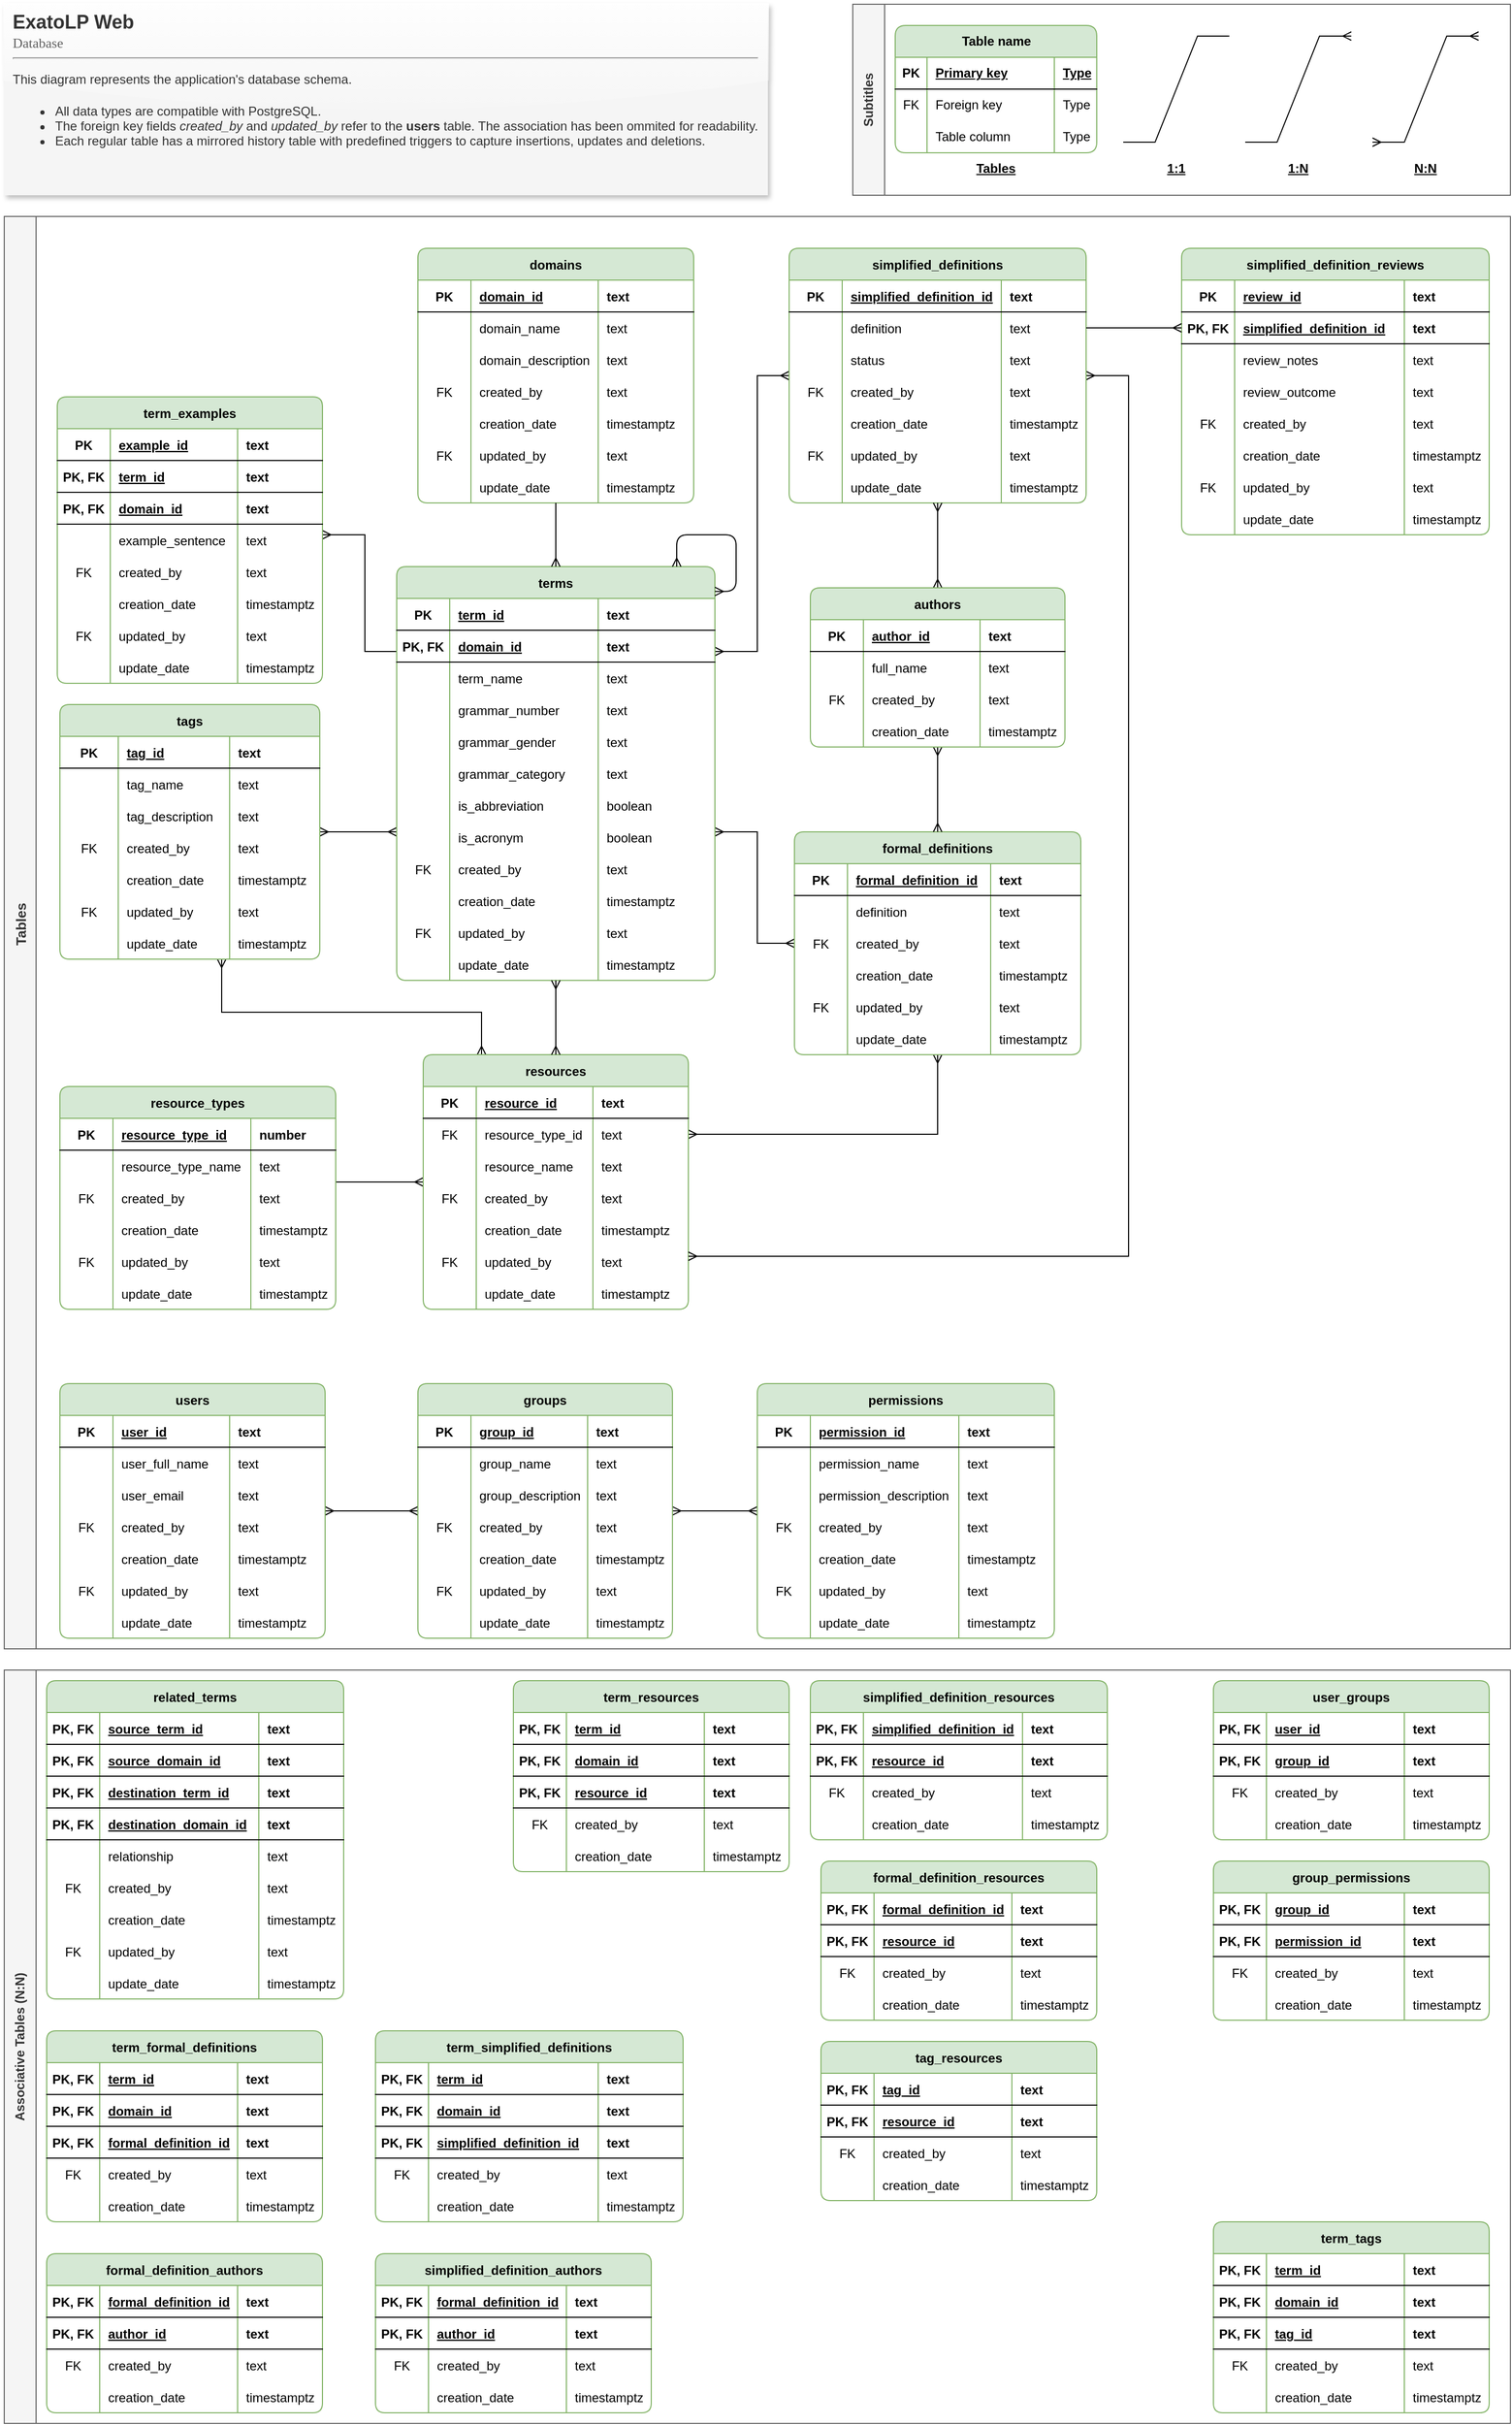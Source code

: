 <mxfile version="24.2.5" type="device">
  <diagram id="R2lEEEUBdFMjLlhIrx00" name="Diagrama">
    <mxGraphModel dx="1834" dy="1356" grid="1" gridSize="10" guides="1" tooltips="1" connect="1" arrows="1" fold="1" page="0" pageScale="1" pageWidth="1100" pageHeight="850" math="0" shadow="0" extFonts="Permanent Marker^https://fonts.googleapis.com/css?family=Permanent+Marker">
      <root>
        <mxCell id="0" />
        <mxCell id="1" parent="0" />
        <mxCell id="RiztHteevrn8Y9Yimrdb-13" value="&lt;font size=&quot;1&quot; face=&quot;Helvetica&quot; style=&quot;&quot;&gt;&lt;b style=&quot;font-size: 18px;&quot;&gt;ExatoLP Web&lt;/b&gt;&lt;/font&gt;&lt;div&gt;&lt;font face=&quot;Tahoma&quot; color=&quot;#616161&quot; style=&quot;font-size: 13px;&quot;&gt;Database&lt;/font&gt;&lt;/div&gt;&lt;div&gt;&lt;hr&gt;&lt;/div&gt;&lt;div style=&quot;text-align: justify; padding-top: 6px;&quot;&gt;&lt;span style=&quot;background-color: initial;&quot;&gt;This diagram represents the application&#39;s database schema.&lt;/span&gt;&lt;br&gt;&lt;/div&gt;&lt;div style=&quot;text-align: justify; padding-top: 3px;&quot;&gt;&lt;ul&gt;&lt;li&gt;&lt;span style=&quot;background-color: initial;&quot;&gt;All data types are compatible with PostgreSQL.&lt;/span&gt;&lt;/li&gt;&lt;li&gt;The foreign key fields&amp;nbsp;&lt;i style=&quot;background-color: initial;&quot;&gt;created_by&lt;/i&gt;&lt;span style=&quot;background-color: initial;&quot;&gt;&amp;nbsp;and&amp;nbsp;&lt;/span&gt;&lt;i style=&quot;background-color: initial;&quot;&gt;updated_by&lt;/i&gt;&lt;span style=&quot;background-color: initial;&quot;&gt;&amp;nbsp;refer to the&amp;nbsp;&lt;/span&gt;&lt;b style=&quot;background-color: initial;&quot;&gt;users&amp;nbsp;&lt;/b&gt;&lt;span style=&quot;background-color: initial;&quot;&gt;table. The association has been ommited for readability.&lt;/span&gt;&lt;/li&gt;&lt;li&gt;&lt;span style=&quot;background-color: initial;&quot;&gt;Each regular table has a mirrored history table with predefined triggers to capture insertions, updates and deletions.&lt;/span&gt;&lt;/li&gt;&lt;/ul&gt;&lt;/div&gt;" style="rounded=0;whiteSpace=wrap;html=1;align=left;verticalAlign=top;spacingLeft=6;spacingTop=0;spacingBottom=0;spacingRight=6;fillColor=#f5f5f5;strokeColor=none;shadow=1;glass=1;fontColor=#333333;" parent="1" vertex="1">
          <mxGeometry width="720" height="180" as="geometry" />
        </mxCell>
        <mxCell id="UozjSRqrQWIsCRP9QygV-483" value="Tables" style="swimlane;startSize=30;align=center;swimlaneFillColor=default;verticalAlign=middle;spacingLeft=16;fontSize=13;textShadow=0;horizontal=0;labelBorderColor=none;fillColor=#f5f5f5;fontColor=#333333;strokeColor=#666666;" parent="1" vertex="1">
          <mxGeometry y="200" width="1420" height="1350" as="geometry" />
        </mxCell>
        <mxCell id="iOG5d8EgysRWDircoHI--177" style="edgeStyle=orthogonalEdgeStyle;rounded=0;orthogonalLoop=1;jettySize=auto;html=1;endArrow=ERmany;endFill=0;" parent="UozjSRqrQWIsCRP9QygV-483" source="C-vyLk0tnHw3VtMMgP7b-23" target="UozjSRqrQWIsCRP9QygV-345" edge="1">
          <mxGeometry relative="1" as="geometry">
            <Array as="points">
              <mxPoint x="340" y="410" />
              <mxPoint x="340" y="300" />
            </Array>
          </mxGeometry>
        </mxCell>
        <mxCell id="iOG5d8EgysRWDircoHI--178" style="edgeStyle=orthogonalEdgeStyle;rounded=0;orthogonalLoop=1;jettySize=auto;html=1;startArrow=ERmany;startFill=0;endArrow=ERmany;endFill=0;" parent="UozjSRqrQWIsCRP9QygV-483" source="C-vyLk0tnHw3VtMMgP7b-23" target="UozjSRqrQWIsCRP9QygV-143" edge="1">
          <mxGeometry relative="1" as="geometry">
            <Array as="points">
              <mxPoint x="360" y="580" />
              <mxPoint x="360" y="580" />
            </Array>
          </mxGeometry>
        </mxCell>
        <mxCell id="iOG5d8EgysRWDircoHI--182" style="edgeStyle=orthogonalEdgeStyle;rounded=0;orthogonalLoop=1;jettySize=auto;html=1;endArrow=ERmany;endFill=0;startArrow=ERmany;startFill=0;" parent="UozjSRqrQWIsCRP9QygV-483" source="C-vyLk0tnHw3VtMMgP7b-23" target="UozjSRqrQWIsCRP9QygV-106" edge="1">
          <mxGeometry relative="1" as="geometry">
            <Array as="points">
              <mxPoint x="710" y="410" />
              <mxPoint x="710" y="150" />
            </Array>
          </mxGeometry>
        </mxCell>
        <mxCell id="iOG5d8EgysRWDircoHI--183" style="edgeStyle=orthogonalEdgeStyle;rounded=0;orthogonalLoop=1;jettySize=auto;html=1;startArrow=ERmany;startFill=0;endArrow=ERmany;endFill=0;" parent="UozjSRqrQWIsCRP9QygV-483" source="C-vyLk0tnHw3VtMMgP7b-23" target="UozjSRqrQWIsCRP9QygV-19" edge="1">
          <mxGeometry relative="1" as="geometry">
            <Array as="points">
              <mxPoint x="710" y="580" />
              <mxPoint x="710" y="685" />
            </Array>
          </mxGeometry>
        </mxCell>
        <mxCell id="C-vyLk0tnHw3VtMMgP7b-23" value="terms" style="shape=table;startSize=30;container=1;collapsible=1;childLayout=tableLayout;fixedRows=1;rowLines=0;fontStyle=1;align=center;resizeLast=1;fillColor=#d5e8d4;strokeColor=#82b366;rounded=1;shadow=0;swimlaneLine=1;columnLines=1;resizeLastRow=0;swimlaneFillColor=none;arcSize=10;points=[[0,0.06,0,0,0],[0,0.25,0,0,0],[0,0.5,0,0,0],[0,0.75,0,0,0],[0,1,0,0,0],[0.25,0,0,0,0],[0.25,1,0,0,0],[0.5,0,0,0,0],[0.5,1,0,0,0],[0.75,1,0,0,0],[0.88,0,0,0,0],[1,0.06,0,0,0],[1,0.25,0,0,0],[1,0.5,0,0,0],[1,0.75,0,0,0],[1,1,0,0,0]];" parent="UozjSRqrQWIsCRP9QygV-483" vertex="1">
          <mxGeometry x="370" y="330" width="300" height="390" as="geometry">
            <mxRectangle x="120" y="120" width="100" height="30" as="alternateBounds" />
          </mxGeometry>
        </mxCell>
        <mxCell id="C-vyLk0tnHw3VtMMgP7b-24" value="" style="shape=partialRectangle;collapsible=0;dropTarget=0;pointerEvents=0;fillColor=none;points=[[0,0.5],[1,0.5]];portConstraint=eastwest;top=0;left=0;right=0;bottom=1;" parent="C-vyLk0tnHw3VtMMgP7b-23" vertex="1">
          <mxGeometry y="30" width="300" height="30" as="geometry" />
        </mxCell>
        <mxCell id="C-vyLk0tnHw3VtMMgP7b-25" value="PK" style="shape=partialRectangle;overflow=hidden;connectable=0;fillColor=none;top=0;left=0;bottom=0;right=0;fontStyle=1;" parent="C-vyLk0tnHw3VtMMgP7b-24" vertex="1">
          <mxGeometry width="50" height="30" as="geometry">
            <mxRectangle width="50" height="30" as="alternateBounds" />
          </mxGeometry>
        </mxCell>
        <mxCell id="C-vyLk0tnHw3VtMMgP7b-26" value="term_id" style="shape=partialRectangle;overflow=hidden;connectable=0;fillColor=none;top=0;left=0;bottom=0;right=0;align=left;spacingLeft=6;fontStyle=5;" parent="C-vyLk0tnHw3VtMMgP7b-24" vertex="1">
          <mxGeometry x="50" width="140" height="30" as="geometry">
            <mxRectangle width="140" height="30" as="alternateBounds" />
          </mxGeometry>
        </mxCell>
        <mxCell id="UozjSRqrQWIsCRP9QygV-1" value="text" style="shape=partialRectangle;overflow=hidden;connectable=0;fillColor=none;top=0;left=0;bottom=0;right=0;align=left;spacingLeft=6;fontStyle=1;" parent="C-vyLk0tnHw3VtMMgP7b-24" vertex="1">
          <mxGeometry x="190" width="110" height="30" as="geometry">
            <mxRectangle width="110" height="30" as="alternateBounds" />
          </mxGeometry>
        </mxCell>
        <mxCell id="iOG5d8EgysRWDircoHI--2" style="shape=partialRectangle;collapsible=0;dropTarget=0;pointerEvents=0;fillColor=none;points=[[0,0.5],[1,0.5]];portConstraint=eastwest;top=0;left=0;right=0;bottom=1;" parent="C-vyLk0tnHw3VtMMgP7b-23" vertex="1">
          <mxGeometry y="60" width="300" height="30" as="geometry" />
        </mxCell>
        <mxCell id="iOG5d8EgysRWDircoHI--3" value="PK, FK" style="shape=partialRectangle;overflow=hidden;connectable=0;fillColor=none;top=0;left=0;bottom=0;right=0;fontStyle=1;" parent="iOG5d8EgysRWDircoHI--2" vertex="1">
          <mxGeometry width="50" height="30" as="geometry">
            <mxRectangle width="50" height="30" as="alternateBounds" />
          </mxGeometry>
        </mxCell>
        <mxCell id="iOG5d8EgysRWDircoHI--4" value="domain_id" style="shape=partialRectangle;overflow=hidden;connectable=0;fillColor=none;top=0;left=0;bottom=0;right=0;align=left;spacingLeft=6;fontStyle=5;" parent="iOG5d8EgysRWDircoHI--2" vertex="1">
          <mxGeometry x="50" width="140" height="30" as="geometry">
            <mxRectangle width="140" height="30" as="alternateBounds" />
          </mxGeometry>
        </mxCell>
        <mxCell id="iOG5d8EgysRWDircoHI--5" value="text" style="shape=partialRectangle;overflow=hidden;connectable=0;fillColor=none;top=0;left=0;bottom=0;right=0;align=left;spacingLeft=6;fontStyle=1;" parent="iOG5d8EgysRWDircoHI--2" vertex="1">
          <mxGeometry x="190" width="110" height="30" as="geometry">
            <mxRectangle width="110" height="30" as="alternateBounds" />
          </mxGeometry>
        </mxCell>
        <mxCell id="C-vyLk0tnHw3VtMMgP7b-27" value="" style="shape=partialRectangle;collapsible=0;dropTarget=0;pointerEvents=0;fillColor=none;points=[[0,0.5],[1,0.5]];portConstraint=eastwest;top=0;left=0;right=0;bottom=0;" parent="C-vyLk0tnHw3VtMMgP7b-23" vertex="1">
          <mxGeometry y="90" width="300" height="30" as="geometry" />
        </mxCell>
        <mxCell id="C-vyLk0tnHw3VtMMgP7b-28" value="" style="shape=partialRectangle;overflow=hidden;connectable=0;fillColor=none;top=0;left=0;bottom=0;right=0;" parent="C-vyLk0tnHw3VtMMgP7b-27" vertex="1">
          <mxGeometry width="50" height="30" as="geometry">
            <mxRectangle width="50" height="30" as="alternateBounds" />
          </mxGeometry>
        </mxCell>
        <mxCell id="C-vyLk0tnHw3VtMMgP7b-29" value="term_name" style="shape=partialRectangle;overflow=hidden;connectable=0;fillColor=none;top=0;left=0;bottom=0;right=0;align=left;spacingLeft=6;" parent="C-vyLk0tnHw3VtMMgP7b-27" vertex="1">
          <mxGeometry x="50" width="140" height="30" as="geometry">
            <mxRectangle width="140" height="30" as="alternateBounds" />
          </mxGeometry>
        </mxCell>
        <mxCell id="UozjSRqrQWIsCRP9QygV-2" value="text" style="shape=partialRectangle;overflow=hidden;connectable=0;fillColor=none;top=0;left=0;bottom=0;right=0;align=left;spacingLeft=6;" parent="C-vyLk0tnHw3VtMMgP7b-27" vertex="1">
          <mxGeometry x="190" width="110" height="30" as="geometry">
            <mxRectangle width="110" height="30" as="alternateBounds" />
          </mxGeometry>
        </mxCell>
        <mxCell id="iOG5d8EgysRWDircoHI--199" style="shape=partialRectangle;collapsible=0;dropTarget=0;pointerEvents=0;fillColor=none;points=[[0,0.5],[1,0.5]];portConstraint=eastwest;top=0;left=0;right=0;bottom=0;" parent="C-vyLk0tnHw3VtMMgP7b-23" vertex="1">
          <mxGeometry y="120" width="300" height="30" as="geometry" />
        </mxCell>
        <mxCell id="iOG5d8EgysRWDircoHI--200" style="shape=partialRectangle;overflow=hidden;connectable=0;fillColor=none;top=0;left=0;bottom=0;right=0;" parent="iOG5d8EgysRWDircoHI--199" vertex="1">
          <mxGeometry width="50" height="30" as="geometry">
            <mxRectangle width="50" height="30" as="alternateBounds" />
          </mxGeometry>
        </mxCell>
        <mxCell id="iOG5d8EgysRWDircoHI--201" value="grammar_number" style="shape=partialRectangle;overflow=hidden;connectable=0;fillColor=none;top=0;left=0;bottom=0;right=0;align=left;spacingLeft=6;" parent="iOG5d8EgysRWDircoHI--199" vertex="1">
          <mxGeometry x="50" width="140" height="30" as="geometry">
            <mxRectangle width="140" height="30" as="alternateBounds" />
          </mxGeometry>
        </mxCell>
        <mxCell id="iOG5d8EgysRWDircoHI--202" value="text" style="shape=partialRectangle;overflow=hidden;connectable=0;fillColor=none;top=0;left=0;bottom=0;right=0;align=left;spacingLeft=6;" parent="iOG5d8EgysRWDircoHI--199" vertex="1">
          <mxGeometry x="190" width="110" height="30" as="geometry">
            <mxRectangle width="110" height="30" as="alternateBounds" />
          </mxGeometry>
        </mxCell>
        <mxCell id="iOG5d8EgysRWDircoHI--195" style="shape=partialRectangle;collapsible=0;dropTarget=0;pointerEvents=0;fillColor=none;points=[[0,0.5],[1,0.5]];portConstraint=eastwest;top=0;left=0;right=0;bottom=0;" parent="C-vyLk0tnHw3VtMMgP7b-23" vertex="1">
          <mxGeometry y="150" width="300" height="30" as="geometry" />
        </mxCell>
        <mxCell id="iOG5d8EgysRWDircoHI--196" style="shape=partialRectangle;overflow=hidden;connectable=0;fillColor=none;top=0;left=0;bottom=0;right=0;" parent="iOG5d8EgysRWDircoHI--195" vertex="1">
          <mxGeometry width="50" height="30" as="geometry">
            <mxRectangle width="50" height="30" as="alternateBounds" />
          </mxGeometry>
        </mxCell>
        <mxCell id="iOG5d8EgysRWDircoHI--197" value="grammar_gender" style="shape=partialRectangle;overflow=hidden;connectable=0;fillColor=none;top=0;left=0;bottom=0;right=0;align=left;spacingLeft=6;" parent="iOG5d8EgysRWDircoHI--195" vertex="1">
          <mxGeometry x="50" width="140" height="30" as="geometry">
            <mxRectangle width="140" height="30" as="alternateBounds" />
          </mxGeometry>
        </mxCell>
        <mxCell id="iOG5d8EgysRWDircoHI--198" value="text" style="shape=partialRectangle;overflow=hidden;connectable=0;fillColor=none;top=0;left=0;bottom=0;right=0;align=left;spacingLeft=6;" parent="iOG5d8EgysRWDircoHI--195" vertex="1">
          <mxGeometry x="190" width="110" height="30" as="geometry">
            <mxRectangle width="110" height="30" as="alternateBounds" />
          </mxGeometry>
        </mxCell>
        <mxCell id="iOG5d8EgysRWDircoHI--191" style="shape=partialRectangle;collapsible=0;dropTarget=0;pointerEvents=0;fillColor=none;points=[[0,0.5],[1,0.5]];portConstraint=eastwest;top=0;left=0;right=0;bottom=0;" parent="C-vyLk0tnHw3VtMMgP7b-23" vertex="1">
          <mxGeometry y="180" width="300" height="30" as="geometry" />
        </mxCell>
        <mxCell id="iOG5d8EgysRWDircoHI--192" style="shape=partialRectangle;overflow=hidden;connectable=0;fillColor=none;top=0;left=0;bottom=0;right=0;" parent="iOG5d8EgysRWDircoHI--191" vertex="1">
          <mxGeometry width="50" height="30" as="geometry">
            <mxRectangle width="50" height="30" as="alternateBounds" />
          </mxGeometry>
        </mxCell>
        <mxCell id="iOG5d8EgysRWDircoHI--193" value="grammar_category" style="shape=partialRectangle;overflow=hidden;connectable=0;fillColor=none;top=0;left=0;bottom=0;right=0;align=left;spacingLeft=6;" parent="iOG5d8EgysRWDircoHI--191" vertex="1">
          <mxGeometry x="50" width="140" height="30" as="geometry">
            <mxRectangle width="140" height="30" as="alternateBounds" />
          </mxGeometry>
        </mxCell>
        <mxCell id="iOG5d8EgysRWDircoHI--194" value="text" style="shape=partialRectangle;overflow=hidden;connectable=0;fillColor=none;top=0;left=0;bottom=0;right=0;align=left;spacingLeft=6;" parent="iOG5d8EgysRWDircoHI--191" vertex="1">
          <mxGeometry x="190" width="110" height="30" as="geometry">
            <mxRectangle width="110" height="30" as="alternateBounds" />
          </mxGeometry>
        </mxCell>
        <mxCell id="iOG5d8EgysRWDircoHI--208" style="shape=partialRectangle;collapsible=0;dropTarget=0;pointerEvents=0;fillColor=none;points=[[0,0.5],[1,0.5]];portConstraint=eastwest;top=0;left=0;right=0;bottom=0;" parent="C-vyLk0tnHw3VtMMgP7b-23" vertex="1">
          <mxGeometry y="210" width="300" height="30" as="geometry" />
        </mxCell>
        <mxCell id="iOG5d8EgysRWDircoHI--209" style="shape=partialRectangle;overflow=hidden;connectable=0;fillColor=none;top=0;left=0;bottom=0;right=0;" parent="iOG5d8EgysRWDircoHI--208" vertex="1">
          <mxGeometry width="50" height="30" as="geometry">
            <mxRectangle width="50" height="30" as="alternateBounds" />
          </mxGeometry>
        </mxCell>
        <mxCell id="iOG5d8EgysRWDircoHI--210" value="is_abbreviation" style="shape=partialRectangle;overflow=hidden;connectable=0;fillColor=none;top=0;left=0;bottom=0;right=0;align=left;spacingLeft=6;" parent="iOG5d8EgysRWDircoHI--208" vertex="1">
          <mxGeometry x="50" width="140" height="30" as="geometry">
            <mxRectangle width="140" height="30" as="alternateBounds" />
          </mxGeometry>
        </mxCell>
        <mxCell id="iOG5d8EgysRWDircoHI--211" value="boolean" style="shape=partialRectangle;overflow=hidden;connectable=0;fillColor=none;top=0;left=0;bottom=0;right=0;align=left;spacingLeft=6;" parent="iOG5d8EgysRWDircoHI--208" vertex="1">
          <mxGeometry x="190" width="110" height="30" as="geometry">
            <mxRectangle width="110" height="30" as="alternateBounds" />
          </mxGeometry>
        </mxCell>
        <mxCell id="iOG5d8EgysRWDircoHI--204" style="shape=partialRectangle;collapsible=0;dropTarget=0;pointerEvents=0;fillColor=none;points=[[0,0.5],[1,0.5]];portConstraint=eastwest;top=0;left=0;right=0;bottom=0;" parent="C-vyLk0tnHw3VtMMgP7b-23" vertex="1">
          <mxGeometry y="240" width="300" height="30" as="geometry" />
        </mxCell>
        <mxCell id="iOG5d8EgysRWDircoHI--205" style="shape=partialRectangle;overflow=hidden;connectable=0;fillColor=none;top=0;left=0;bottom=0;right=0;" parent="iOG5d8EgysRWDircoHI--204" vertex="1">
          <mxGeometry width="50" height="30" as="geometry">
            <mxRectangle width="50" height="30" as="alternateBounds" />
          </mxGeometry>
        </mxCell>
        <mxCell id="iOG5d8EgysRWDircoHI--206" value="is_acronym" style="shape=partialRectangle;overflow=hidden;connectable=0;fillColor=none;top=0;left=0;bottom=0;right=0;align=left;spacingLeft=6;" parent="iOG5d8EgysRWDircoHI--204" vertex="1">
          <mxGeometry x="50" width="140" height="30" as="geometry">
            <mxRectangle width="140" height="30" as="alternateBounds" />
          </mxGeometry>
        </mxCell>
        <mxCell id="iOG5d8EgysRWDircoHI--207" value="boolean" style="shape=partialRectangle;overflow=hidden;connectable=0;fillColor=none;top=0;left=0;bottom=0;right=0;align=left;spacingLeft=6;" parent="iOG5d8EgysRWDircoHI--204" vertex="1">
          <mxGeometry x="190" width="110" height="30" as="geometry">
            <mxRectangle width="110" height="30" as="alternateBounds" />
          </mxGeometry>
        </mxCell>
        <mxCell id="UozjSRqrQWIsCRP9QygV-3" style="shape=partialRectangle;collapsible=0;dropTarget=0;pointerEvents=0;fillColor=none;points=[[0,0.5],[1,0.5]];portConstraint=eastwest;top=0;left=0;right=0;bottom=0;" parent="C-vyLk0tnHw3VtMMgP7b-23" vertex="1">
          <mxGeometry y="270" width="300" height="30" as="geometry" />
        </mxCell>
        <mxCell id="UozjSRqrQWIsCRP9QygV-4" value="FK" style="shape=partialRectangle;overflow=hidden;connectable=0;fillColor=none;top=0;left=0;bottom=0;right=0;" parent="UozjSRqrQWIsCRP9QygV-3" vertex="1">
          <mxGeometry width="50" height="30" as="geometry">
            <mxRectangle width="50" height="30" as="alternateBounds" />
          </mxGeometry>
        </mxCell>
        <mxCell id="UozjSRqrQWIsCRP9QygV-5" value="created_by" style="shape=partialRectangle;overflow=hidden;connectable=0;fillColor=none;top=0;left=0;bottom=0;right=0;align=left;spacingLeft=6;" parent="UozjSRqrQWIsCRP9QygV-3" vertex="1">
          <mxGeometry x="50" width="140" height="30" as="geometry">
            <mxRectangle width="140" height="30" as="alternateBounds" />
          </mxGeometry>
        </mxCell>
        <mxCell id="UozjSRqrQWIsCRP9QygV-6" value="text" style="shape=partialRectangle;overflow=hidden;connectable=0;fillColor=none;top=0;left=0;bottom=0;right=0;align=left;spacingLeft=6;" parent="UozjSRqrQWIsCRP9QygV-3" vertex="1">
          <mxGeometry x="190" width="110" height="30" as="geometry">
            <mxRectangle width="110" height="30" as="alternateBounds" />
          </mxGeometry>
        </mxCell>
        <mxCell id="UozjSRqrQWIsCRP9QygV-7" style="shape=partialRectangle;collapsible=0;dropTarget=0;pointerEvents=0;fillColor=none;points=[[0,0.5],[1,0.5]];portConstraint=eastwest;top=0;left=0;right=0;bottom=0;" parent="C-vyLk0tnHw3VtMMgP7b-23" vertex="1">
          <mxGeometry y="300" width="300" height="30" as="geometry" />
        </mxCell>
        <mxCell id="UozjSRqrQWIsCRP9QygV-8" style="shape=partialRectangle;overflow=hidden;connectable=0;fillColor=none;top=0;left=0;bottom=0;right=0;" parent="UozjSRqrQWIsCRP9QygV-7" vertex="1">
          <mxGeometry width="50" height="30" as="geometry">
            <mxRectangle width="50" height="30" as="alternateBounds" />
          </mxGeometry>
        </mxCell>
        <mxCell id="UozjSRqrQWIsCRP9QygV-9" value="creation_date" style="shape=partialRectangle;overflow=hidden;connectable=0;fillColor=none;top=0;left=0;bottom=0;right=0;align=left;spacingLeft=6;" parent="UozjSRqrQWIsCRP9QygV-7" vertex="1">
          <mxGeometry x="50" width="140" height="30" as="geometry">
            <mxRectangle width="140" height="30" as="alternateBounds" />
          </mxGeometry>
        </mxCell>
        <mxCell id="UozjSRqrQWIsCRP9QygV-10" value="timestamptz" style="shape=partialRectangle;overflow=hidden;connectable=0;fillColor=none;top=0;left=0;bottom=0;right=0;align=left;spacingLeft=6;" parent="UozjSRqrQWIsCRP9QygV-7" vertex="1">
          <mxGeometry x="190" width="110" height="30" as="geometry">
            <mxRectangle width="110" height="30" as="alternateBounds" />
          </mxGeometry>
        </mxCell>
        <mxCell id="UozjSRqrQWIsCRP9QygV-11" style="shape=partialRectangle;collapsible=0;dropTarget=0;pointerEvents=0;fillColor=none;points=[[0,0.5],[1,0.5]];portConstraint=eastwest;top=0;left=0;right=0;bottom=0;" parent="C-vyLk0tnHw3VtMMgP7b-23" vertex="1">
          <mxGeometry y="330" width="300" height="30" as="geometry" />
        </mxCell>
        <mxCell id="UozjSRqrQWIsCRP9QygV-12" value="FK" style="shape=partialRectangle;overflow=hidden;connectable=0;fillColor=none;top=0;left=0;bottom=0;right=0;" parent="UozjSRqrQWIsCRP9QygV-11" vertex="1">
          <mxGeometry width="50" height="30" as="geometry">
            <mxRectangle width="50" height="30" as="alternateBounds" />
          </mxGeometry>
        </mxCell>
        <mxCell id="UozjSRqrQWIsCRP9QygV-13" value="updated_by" style="shape=partialRectangle;overflow=hidden;connectable=0;fillColor=none;top=0;left=0;bottom=0;right=0;align=left;spacingLeft=6;" parent="UozjSRqrQWIsCRP9QygV-11" vertex="1">
          <mxGeometry x="50" width="140" height="30" as="geometry">
            <mxRectangle width="140" height="30" as="alternateBounds" />
          </mxGeometry>
        </mxCell>
        <mxCell id="UozjSRqrQWIsCRP9QygV-14" value="text" style="shape=partialRectangle;overflow=hidden;connectable=0;fillColor=none;top=0;left=0;bottom=0;right=0;align=left;spacingLeft=6;" parent="UozjSRqrQWIsCRP9QygV-11" vertex="1">
          <mxGeometry x="190" width="110" height="30" as="geometry">
            <mxRectangle width="110" height="30" as="alternateBounds" />
          </mxGeometry>
        </mxCell>
        <mxCell id="UozjSRqrQWIsCRP9QygV-15" style="shape=partialRectangle;collapsible=0;dropTarget=0;pointerEvents=0;fillColor=none;points=[[0,0.5],[1,0.5]];portConstraint=eastwest;top=0;left=0;right=0;bottom=0;" parent="C-vyLk0tnHw3VtMMgP7b-23" vertex="1">
          <mxGeometry y="360" width="300" height="30" as="geometry" />
        </mxCell>
        <mxCell id="UozjSRqrQWIsCRP9QygV-16" style="shape=partialRectangle;overflow=hidden;connectable=0;fillColor=none;top=0;left=0;bottom=0;right=0;" parent="UozjSRqrQWIsCRP9QygV-15" vertex="1">
          <mxGeometry width="50" height="30" as="geometry">
            <mxRectangle width="50" height="30" as="alternateBounds" />
          </mxGeometry>
        </mxCell>
        <mxCell id="UozjSRqrQWIsCRP9QygV-17" value="update_date" style="shape=partialRectangle;overflow=hidden;connectable=0;fillColor=none;top=0;left=0;bottom=0;right=0;align=left;spacingLeft=6;" parent="UozjSRqrQWIsCRP9QygV-15" vertex="1">
          <mxGeometry x="50" width="140" height="30" as="geometry">
            <mxRectangle width="140" height="30" as="alternateBounds" />
          </mxGeometry>
        </mxCell>
        <mxCell id="UozjSRqrQWIsCRP9QygV-18" value="timestamptz" style="shape=partialRectangle;overflow=hidden;connectable=0;fillColor=none;top=0;left=0;bottom=0;right=0;align=left;spacingLeft=6;" parent="UozjSRqrQWIsCRP9QygV-15" vertex="1">
          <mxGeometry x="190" width="110" height="30" as="geometry">
            <mxRectangle width="110" height="30" as="alternateBounds" />
          </mxGeometry>
        </mxCell>
        <mxCell id="UEkEsiaF4vZnJxnMX7Qj-1" style="edgeStyle=orthogonalEdgeStyle;rounded=0;orthogonalLoop=1;jettySize=auto;html=1;entryX=1;entryY=0.5;entryDx=0;entryDy=0;startArrow=ERmany;startFill=0;endArrow=ERmany;endFill=0;" parent="UozjSRqrQWIsCRP9QygV-483" source="UozjSRqrQWIsCRP9QygV-19" target="UozjSRqrQWIsCRP9QygV-57" edge="1">
          <mxGeometry relative="1" as="geometry" />
        </mxCell>
        <mxCell id="UozjSRqrQWIsCRP9QygV-19" value="formal_definitions" style="shape=table;startSize=30;container=1;collapsible=1;childLayout=tableLayout;fixedRows=1;rowLines=0;fontStyle=1;align=center;resizeLast=1;fillColor=#d5e8d4;strokeColor=#82b366;rounded=1;shadow=0;swimlaneLine=1;columnLines=1;resizeLastRow=0;swimlaneFillColor=none;arcSize=10;points=[[0,0.05,0,0,0],[0,0.25,0,0,0],[0,0.5,0,0,0],[0,0.75,0,0,0],[0,1,0,0,0],[0.25,0,0,0,0],[0.25,1,0,0,0],[0.5,0,0,0,0],[0.5,1,0,0,0],[0.75,0,0,0,0],[0.75,1,0,0,0],[1,0.05,0,0,0],[1,0.25,0,0,0],[1,0.5,0,0,0],[1,0.75,0,0,0],[1,1,0,0,0]];" parent="UozjSRqrQWIsCRP9QygV-483" vertex="1">
          <mxGeometry x="745" y="580" width="270" height="210" as="geometry">
            <mxRectangle x="120" y="120" width="100" height="30" as="alternateBounds" />
          </mxGeometry>
        </mxCell>
        <mxCell id="UozjSRqrQWIsCRP9QygV-20" value="" style="shape=partialRectangle;collapsible=0;dropTarget=0;pointerEvents=0;fillColor=none;points=[[0,0.5],[1,0.5]];portConstraint=eastwest;top=0;left=0;right=0;bottom=1;" parent="UozjSRqrQWIsCRP9QygV-19" vertex="1">
          <mxGeometry y="30" width="270" height="30" as="geometry" />
        </mxCell>
        <mxCell id="UozjSRqrQWIsCRP9QygV-21" value="PK" style="shape=partialRectangle;overflow=hidden;connectable=0;fillColor=none;top=0;left=0;bottom=0;right=0;fontStyle=1;" parent="UozjSRqrQWIsCRP9QygV-20" vertex="1">
          <mxGeometry width="50" height="30" as="geometry">
            <mxRectangle width="50" height="30" as="alternateBounds" />
          </mxGeometry>
        </mxCell>
        <mxCell id="UozjSRqrQWIsCRP9QygV-22" value="formal_definition_id" style="shape=partialRectangle;overflow=hidden;connectable=0;fillColor=none;top=0;left=0;bottom=0;right=0;align=left;spacingLeft=6;fontStyle=5;" parent="UozjSRqrQWIsCRP9QygV-20" vertex="1">
          <mxGeometry x="50" width="135.0" height="30" as="geometry">
            <mxRectangle width="135.0" height="30" as="alternateBounds" />
          </mxGeometry>
        </mxCell>
        <mxCell id="UozjSRqrQWIsCRP9QygV-23" value="text" style="shape=partialRectangle;overflow=hidden;connectable=0;fillColor=none;top=0;left=0;bottom=0;right=0;align=left;spacingLeft=6;fontStyle=1;" parent="UozjSRqrQWIsCRP9QygV-20" vertex="1">
          <mxGeometry x="185.0" width="85.0" height="30" as="geometry">
            <mxRectangle width="85.0" height="30" as="alternateBounds" />
          </mxGeometry>
        </mxCell>
        <mxCell id="UozjSRqrQWIsCRP9QygV-44" style="shape=partialRectangle;collapsible=0;dropTarget=0;pointerEvents=0;fillColor=none;points=[[0,0.5],[1,0.5]];portConstraint=eastwest;top=0;left=0;right=0;bottom=0;" parent="UozjSRqrQWIsCRP9QygV-19" vertex="1">
          <mxGeometry y="60" width="270" height="30" as="geometry" />
        </mxCell>
        <mxCell id="UozjSRqrQWIsCRP9QygV-45" style="shape=partialRectangle;overflow=hidden;connectable=0;fillColor=none;top=0;left=0;bottom=0;right=0;fontStyle=0" parent="UozjSRqrQWIsCRP9QygV-44" vertex="1">
          <mxGeometry width="50" height="30" as="geometry">
            <mxRectangle width="50" height="30" as="alternateBounds" />
          </mxGeometry>
        </mxCell>
        <mxCell id="UozjSRqrQWIsCRP9QygV-46" value="definition" style="shape=partialRectangle;overflow=hidden;connectable=0;fillColor=none;top=0;left=0;bottom=0;right=0;align=left;spacingLeft=6;fontStyle=0" parent="UozjSRqrQWIsCRP9QygV-44" vertex="1">
          <mxGeometry x="50" width="135.0" height="30" as="geometry">
            <mxRectangle width="135.0" height="30" as="alternateBounds" />
          </mxGeometry>
        </mxCell>
        <mxCell id="UozjSRqrQWIsCRP9QygV-47" value="text" style="shape=partialRectangle;overflow=hidden;connectable=0;fillColor=none;top=0;left=0;bottom=0;right=0;align=left;spacingLeft=6;fontStyle=0" parent="UozjSRqrQWIsCRP9QygV-44" vertex="1">
          <mxGeometry x="185.0" width="85.0" height="30" as="geometry">
            <mxRectangle width="85.0" height="30" as="alternateBounds" />
          </mxGeometry>
        </mxCell>
        <mxCell id="UozjSRqrQWIsCRP9QygV-28" style="shape=partialRectangle;collapsible=0;dropTarget=0;pointerEvents=0;fillColor=none;points=[[0,0.5],[1,0.5]];portConstraint=eastwest;top=0;left=0;right=0;bottom=0;" parent="UozjSRqrQWIsCRP9QygV-19" vertex="1">
          <mxGeometry y="90" width="270" height="30" as="geometry" />
        </mxCell>
        <mxCell id="UozjSRqrQWIsCRP9QygV-29" value="FK" style="shape=partialRectangle;overflow=hidden;connectable=0;fillColor=none;top=0;left=0;bottom=0;right=0;" parent="UozjSRqrQWIsCRP9QygV-28" vertex="1">
          <mxGeometry width="50" height="30" as="geometry">
            <mxRectangle width="50" height="30" as="alternateBounds" />
          </mxGeometry>
        </mxCell>
        <mxCell id="UozjSRqrQWIsCRP9QygV-30" value="created_by" style="shape=partialRectangle;overflow=hidden;connectable=0;fillColor=none;top=0;left=0;bottom=0;right=0;align=left;spacingLeft=6;" parent="UozjSRqrQWIsCRP9QygV-28" vertex="1">
          <mxGeometry x="50" width="135.0" height="30" as="geometry">
            <mxRectangle width="135.0" height="30" as="alternateBounds" />
          </mxGeometry>
        </mxCell>
        <mxCell id="UozjSRqrQWIsCRP9QygV-31" value="text" style="shape=partialRectangle;overflow=hidden;connectable=0;fillColor=none;top=0;left=0;bottom=0;right=0;align=left;spacingLeft=6;" parent="UozjSRqrQWIsCRP9QygV-28" vertex="1">
          <mxGeometry x="185.0" width="85.0" height="30" as="geometry">
            <mxRectangle width="85.0" height="30" as="alternateBounds" />
          </mxGeometry>
        </mxCell>
        <mxCell id="UozjSRqrQWIsCRP9QygV-32" style="shape=partialRectangle;collapsible=0;dropTarget=0;pointerEvents=0;fillColor=none;points=[[0,0.5],[1,0.5]];portConstraint=eastwest;top=0;left=0;right=0;bottom=0;" parent="UozjSRqrQWIsCRP9QygV-19" vertex="1">
          <mxGeometry y="120" width="270" height="30" as="geometry" />
        </mxCell>
        <mxCell id="UozjSRqrQWIsCRP9QygV-33" style="shape=partialRectangle;overflow=hidden;connectable=0;fillColor=none;top=0;left=0;bottom=0;right=0;" parent="UozjSRqrQWIsCRP9QygV-32" vertex="1">
          <mxGeometry width="50" height="30" as="geometry">
            <mxRectangle width="50" height="30" as="alternateBounds" />
          </mxGeometry>
        </mxCell>
        <mxCell id="UozjSRqrQWIsCRP9QygV-34" value="creation_date" style="shape=partialRectangle;overflow=hidden;connectable=0;fillColor=none;top=0;left=0;bottom=0;right=0;align=left;spacingLeft=6;" parent="UozjSRqrQWIsCRP9QygV-32" vertex="1">
          <mxGeometry x="50" width="135.0" height="30" as="geometry">
            <mxRectangle width="135.0" height="30" as="alternateBounds" />
          </mxGeometry>
        </mxCell>
        <mxCell id="UozjSRqrQWIsCRP9QygV-35" value="timestamptz" style="shape=partialRectangle;overflow=hidden;connectable=0;fillColor=none;top=0;left=0;bottom=0;right=0;align=left;spacingLeft=6;" parent="UozjSRqrQWIsCRP9QygV-32" vertex="1">
          <mxGeometry x="185.0" width="85.0" height="30" as="geometry">
            <mxRectangle width="85.0" height="30" as="alternateBounds" />
          </mxGeometry>
        </mxCell>
        <mxCell id="UozjSRqrQWIsCRP9QygV-36" style="shape=partialRectangle;collapsible=0;dropTarget=0;pointerEvents=0;fillColor=none;points=[[0,0.5],[1,0.5]];portConstraint=eastwest;top=0;left=0;right=0;bottom=0;" parent="UozjSRqrQWIsCRP9QygV-19" vertex="1">
          <mxGeometry y="150" width="270" height="30" as="geometry" />
        </mxCell>
        <mxCell id="UozjSRqrQWIsCRP9QygV-37" value="FK" style="shape=partialRectangle;overflow=hidden;connectable=0;fillColor=none;top=0;left=0;bottom=0;right=0;" parent="UozjSRqrQWIsCRP9QygV-36" vertex="1">
          <mxGeometry width="50" height="30" as="geometry">
            <mxRectangle width="50" height="30" as="alternateBounds" />
          </mxGeometry>
        </mxCell>
        <mxCell id="UozjSRqrQWIsCRP9QygV-38" value="updated_by" style="shape=partialRectangle;overflow=hidden;connectable=0;fillColor=none;top=0;left=0;bottom=0;right=0;align=left;spacingLeft=6;" parent="UozjSRqrQWIsCRP9QygV-36" vertex="1">
          <mxGeometry x="50" width="135.0" height="30" as="geometry">
            <mxRectangle width="135.0" height="30" as="alternateBounds" />
          </mxGeometry>
        </mxCell>
        <mxCell id="UozjSRqrQWIsCRP9QygV-39" value="text" style="shape=partialRectangle;overflow=hidden;connectable=0;fillColor=none;top=0;left=0;bottom=0;right=0;align=left;spacingLeft=6;" parent="UozjSRqrQWIsCRP9QygV-36" vertex="1">
          <mxGeometry x="185.0" width="85.0" height="30" as="geometry">
            <mxRectangle width="85.0" height="30" as="alternateBounds" />
          </mxGeometry>
        </mxCell>
        <mxCell id="UozjSRqrQWIsCRP9QygV-40" style="shape=partialRectangle;collapsible=0;dropTarget=0;pointerEvents=0;fillColor=none;points=[[0,0.5],[1,0.5]];portConstraint=eastwest;top=0;left=0;right=0;bottom=0;" parent="UozjSRqrQWIsCRP9QygV-19" vertex="1">
          <mxGeometry y="180" width="270" height="30" as="geometry" />
        </mxCell>
        <mxCell id="UozjSRqrQWIsCRP9QygV-41" style="shape=partialRectangle;overflow=hidden;connectable=0;fillColor=none;top=0;left=0;bottom=0;right=0;" parent="UozjSRqrQWIsCRP9QygV-40" vertex="1">
          <mxGeometry width="50" height="30" as="geometry">
            <mxRectangle width="50" height="30" as="alternateBounds" />
          </mxGeometry>
        </mxCell>
        <mxCell id="UozjSRqrQWIsCRP9QygV-42" value="update_date" style="shape=partialRectangle;overflow=hidden;connectable=0;fillColor=none;top=0;left=0;bottom=0;right=0;align=left;spacingLeft=6;" parent="UozjSRqrQWIsCRP9QygV-40" vertex="1">
          <mxGeometry x="50" width="135.0" height="30" as="geometry">
            <mxRectangle width="135.0" height="30" as="alternateBounds" />
          </mxGeometry>
        </mxCell>
        <mxCell id="UozjSRqrQWIsCRP9QygV-43" value="timestamptz" style="shape=partialRectangle;overflow=hidden;connectable=0;fillColor=none;top=0;left=0;bottom=0;right=0;align=left;spacingLeft=6;" parent="UozjSRqrQWIsCRP9QygV-40" vertex="1">
          <mxGeometry x="185.0" width="85.0" height="30" as="geometry">
            <mxRectangle width="85.0" height="30" as="alternateBounds" />
          </mxGeometry>
        </mxCell>
        <mxCell id="iOG5d8EgysRWDircoHI--163" style="edgeStyle=orthogonalEdgeStyle;rounded=0;orthogonalLoop=1;jettySize=auto;html=1;endArrow=none;endFill=0;startArrow=ERmany;startFill=0;" parent="UozjSRqrQWIsCRP9QygV-483" source="UozjSRqrQWIsCRP9QygV-52" target="UozjSRqrQWIsCRP9QygV-77" edge="1">
          <mxGeometry relative="1" as="geometry">
            <Array as="points">
              <mxPoint x="350" y="910" />
              <mxPoint x="350" y="910" />
            </Array>
          </mxGeometry>
        </mxCell>
        <mxCell id="iOG5d8EgysRWDircoHI--180" style="edgeStyle=orthogonalEdgeStyle;rounded=0;orthogonalLoop=1;jettySize=auto;html=1;startArrow=ERmany;startFill=0;endArrow=ERmany;endFill=0;" parent="UozjSRqrQWIsCRP9QygV-483" source="UozjSRqrQWIsCRP9QygV-52" target="UozjSRqrQWIsCRP9QygV-143" edge="1">
          <mxGeometry relative="1" as="geometry">
            <Array as="points">
              <mxPoint x="450" y="750" />
              <mxPoint x="205" y="750" />
            </Array>
          </mxGeometry>
        </mxCell>
        <mxCell id="UozjSRqrQWIsCRP9QygV-52" value="resources" style="shape=table;startSize=30;container=1;collapsible=1;childLayout=tableLayout;fixedRows=1;rowLines=0;fontStyle=1;align=center;resizeLast=1;fillColor=#d5e8d4;strokeColor=#82b366;rounded=1;shadow=0;swimlaneLine=1;columnLines=1;resizeLastRow=0;swimlaneFillColor=none;arcSize=10;points=[[0,0.06,0,0,0],[0,0.25,0,0,0],[0,0.5,0,0,0],[0,0.75,0,0,0],[0,1,0,0,0],[0.25,0,0,0,0],[0.25,1,0,0,0],[0.5,0,0,0,0],[0.5,1,0,0,0],[0.75,0,0,0,0],[0.75,1,0,0,0],[1,0.06,0,0,0],[1,0.25,0,0,0],[1,0.5,0,0,0],[1,0.75,0,0,0],[1,1,0,0,0]];" parent="UozjSRqrQWIsCRP9QygV-483" vertex="1">
          <mxGeometry x="395" y="790" width="250" height="240" as="geometry">
            <mxRectangle x="120" y="120" width="100" height="30" as="alternateBounds" />
          </mxGeometry>
        </mxCell>
        <mxCell id="UozjSRqrQWIsCRP9QygV-53" value="" style="shape=partialRectangle;collapsible=0;dropTarget=0;pointerEvents=0;fillColor=none;points=[[0,0.5],[1,0.5]];portConstraint=eastwest;top=0;left=0;right=0;bottom=1;" parent="UozjSRqrQWIsCRP9QygV-52" vertex="1">
          <mxGeometry y="30" width="250" height="30" as="geometry" />
        </mxCell>
        <mxCell id="UozjSRqrQWIsCRP9QygV-54" value="PK" style="shape=partialRectangle;overflow=hidden;connectable=0;fillColor=none;top=0;left=0;bottom=0;right=0;fontStyle=1;" parent="UozjSRqrQWIsCRP9QygV-53" vertex="1">
          <mxGeometry width="50" height="30" as="geometry">
            <mxRectangle width="50" height="30" as="alternateBounds" />
          </mxGeometry>
        </mxCell>
        <mxCell id="UozjSRqrQWIsCRP9QygV-55" value="resource_id" style="shape=partialRectangle;overflow=hidden;connectable=0;fillColor=none;top=0;left=0;bottom=0;right=0;align=left;spacingLeft=6;fontStyle=5;" parent="UozjSRqrQWIsCRP9QygV-53" vertex="1">
          <mxGeometry x="50" width="110" height="30" as="geometry">
            <mxRectangle width="110" height="30" as="alternateBounds" />
          </mxGeometry>
        </mxCell>
        <mxCell id="UozjSRqrQWIsCRP9QygV-56" value="text" style="shape=partialRectangle;overflow=hidden;connectable=0;fillColor=none;top=0;left=0;bottom=0;right=0;align=left;spacingLeft=6;fontStyle=1;" parent="UozjSRqrQWIsCRP9QygV-53" vertex="1">
          <mxGeometry x="160" width="90" height="30" as="geometry">
            <mxRectangle width="90" height="30" as="alternateBounds" />
          </mxGeometry>
        </mxCell>
        <mxCell id="UozjSRqrQWIsCRP9QygV-57" value="" style="shape=partialRectangle;collapsible=0;dropTarget=0;pointerEvents=0;fillColor=none;points=[[0,0.5],[1,0.5]];portConstraint=eastwest;top=0;left=0;right=0;bottom=0;" parent="UozjSRqrQWIsCRP9QygV-52" vertex="1">
          <mxGeometry y="60" width="250" height="30" as="geometry" />
        </mxCell>
        <mxCell id="UozjSRqrQWIsCRP9QygV-58" value="FK" style="shape=partialRectangle;overflow=hidden;connectable=0;fillColor=none;top=0;left=0;bottom=0;right=0;" parent="UozjSRqrQWIsCRP9QygV-57" vertex="1">
          <mxGeometry width="50" height="30" as="geometry">
            <mxRectangle width="50" height="30" as="alternateBounds" />
          </mxGeometry>
        </mxCell>
        <mxCell id="UozjSRqrQWIsCRP9QygV-59" value="resource_type_id" style="shape=partialRectangle;overflow=hidden;connectable=0;fillColor=none;top=0;left=0;bottom=0;right=0;align=left;spacingLeft=6;" parent="UozjSRqrQWIsCRP9QygV-57" vertex="1">
          <mxGeometry x="50" width="110" height="30" as="geometry">
            <mxRectangle width="110" height="30" as="alternateBounds" />
          </mxGeometry>
        </mxCell>
        <mxCell id="UozjSRqrQWIsCRP9QygV-60" value="text" style="shape=partialRectangle;overflow=hidden;connectable=0;fillColor=none;top=0;left=0;bottom=0;right=0;align=left;spacingLeft=6;" parent="UozjSRqrQWIsCRP9QygV-57" vertex="1">
          <mxGeometry x="160" width="90" height="30" as="geometry">
            <mxRectangle width="90" height="30" as="alternateBounds" />
          </mxGeometry>
        </mxCell>
        <mxCell id="UozjSRqrQWIsCRP9QygV-102" style="shape=partialRectangle;collapsible=0;dropTarget=0;pointerEvents=0;fillColor=none;points=[[0,0.5],[1,0.5]];portConstraint=eastwest;top=0;left=0;right=0;bottom=0;" parent="UozjSRqrQWIsCRP9QygV-52" vertex="1">
          <mxGeometry y="90" width="250" height="30" as="geometry" />
        </mxCell>
        <mxCell id="UozjSRqrQWIsCRP9QygV-103" style="shape=partialRectangle;overflow=hidden;connectable=0;fillColor=none;top=0;left=0;bottom=0;right=0;" parent="UozjSRqrQWIsCRP9QygV-102" vertex="1">
          <mxGeometry width="50" height="30" as="geometry">
            <mxRectangle width="50" height="30" as="alternateBounds" />
          </mxGeometry>
        </mxCell>
        <mxCell id="UozjSRqrQWIsCRP9QygV-104" value="resource_name" style="shape=partialRectangle;overflow=hidden;connectable=0;fillColor=none;top=0;left=0;bottom=0;right=0;align=left;spacingLeft=6;" parent="UozjSRqrQWIsCRP9QygV-102" vertex="1">
          <mxGeometry x="50" width="110" height="30" as="geometry">
            <mxRectangle width="110" height="30" as="alternateBounds" />
          </mxGeometry>
        </mxCell>
        <mxCell id="UozjSRqrQWIsCRP9QygV-105" value="text" style="shape=partialRectangle;overflow=hidden;connectable=0;fillColor=none;top=0;left=0;bottom=0;right=0;align=left;spacingLeft=6;" parent="UozjSRqrQWIsCRP9QygV-102" vertex="1">
          <mxGeometry x="160" width="90" height="30" as="geometry">
            <mxRectangle width="90" height="30" as="alternateBounds" />
          </mxGeometry>
        </mxCell>
        <mxCell id="UozjSRqrQWIsCRP9QygV-61" style="shape=partialRectangle;collapsible=0;dropTarget=0;pointerEvents=0;fillColor=none;points=[[0,0.5],[1,0.5]];portConstraint=eastwest;top=0;left=0;right=0;bottom=0;" parent="UozjSRqrQWIsCRP9QygV-52" vertex="1">
          <mxGeometry y="120" width="250" height="30" as="geometry" />
        </mxCell>
        <mxCell id="UozjSRqrQWIsCRP9QygV-62" value="FK" style="shape=partialRectangle;overflow=hidden;connectable=0;fillColor=none;top=0;left=0;bottom=0;right=0;" parent="UozjSRqrQWIsCRP9QygV-61" vertex="1">
          <mxGeometry width="50" height="30" as="geometry">
            <mxRectangle width="50" height="30" as="alternateBounds" />
          </mxGeometry>
        </mxCell>
        <mxCell id="UozjSRqrQWIsCRP9QygV-63" value="created_by" style="shape=partialRectangle;overflow=hidden;connectable=0;fillColor=none;top=0;left=0;bottom=0;right=0;align=left;spacingLeft=6;" parent="UozjSRqrQWIsCRP9QygV-61" vertex="1">
          <mxGeometry x="50" width="110" height="30" as="geometry">
            <mxRectangle width="110" height="30" as="alternateBounds" />
          </mxGeometry>
        </mxCell>
        <mxCell id="UozjSRqrQWIsCRP9QygV-64" value="text" style="shape=partialRectangle;overflow=hidden;connectable=0;fillColor=none;top=0;left=0;bottom=0;right=0;align=left;spacingLeft=6;" parent="UozjSRqrQWIsCRP9QygV-61" vertex="1">
          <mxGeometry x="160" width="90" height="30" as="geometry">
            <mxRectangle width="90" height="30" as="alternateBounds" />
          </mxGeometry>
        </mxCell>
        <mxCell id="UozjSRqrQWIsCRP9QygV-65" style="shape=partialRectangle;collapsible=0;dropTarget=0;pointerEvents=0;fillColor=none;points=[[0,0.5],[1,0.5]];portConstraint=eastwest;top=0;left=0;right=0;bottom=0;" parent="UozjSRqrQWIsCRP9QygV-52" vertex="1">
          <mxGeometry y="150" width="250" height="30" as="geometry" />
        </mxCell>
        <mxCell id="UozjSRqrQWIsCRP9QygV-66" style="shape=partialRectangle;overflow=hidden;connectable=0;fillColor=none;top=0;left=0;bottom=0;right=0;" parent="UozjSRqrQWIsCRP9QygV-65" vertex="1">
          <mxGeometry width="50" height="30" as="geometry">
            <mxRectangle width="50" height="30" as="alternateBounds" />
          </mxGeometry>
        </mxCell>
        <mxCell id="UozjSRqrQWIsCRP9QygV-67" value="creation_date" style="shape=partialRectangle;overflow=hidden;connectable=0;fillColor=none;top=0;left=0;bottom=0;right=0;align=left;spacingLeft=6;" parent="UozjSRqrQWIsCRP9QygV-65" vertex="1">
          <mxGeometry x="50" width="110" height="30" as="geometry">
            <mxRectangle width="110" height="30" as="alternateBounds" />
          </mxGeometry>
        </mxCell>
        <mxCell id="UozjSRqrQWIsCRP9QygV-68" value="timestamptz" style="shape=partialRectangle;overflow=hidden;connectable=0;fillColor=none;top=0;left=0;bottom=0;right=0;align=left;spacingLeft=6;" parent="UozjSRqrQWIsCRP9QygV-65" vertex="1">
          <mxGeometry x="160" width="90" height="30" as="geometry">
            <mxRectangle width="90" height="30" as="alternateBounds" />
          </mxGeometry>
        </mxCell>
        <mxCell id="UozjSRqrQWIsCRP9QygV-69" style="shape=partialRectangle;collapsible=0;dropTarget=0;pointerEvents=0;fillColor=none;points=[[0,0.5],[1,0.5]];portConstraint=eastwest;top=0;left=0;right=0;bottom=0;" parent="UozjSRqrQWIsCRP9QygV-52" vertex="1">
          <mxGeometry y="180" width="250" height="30" as="geometry" />
        </mxCell>
        <mxCell id="UozjSRqrQWIsCRP9QygV-70" value="FK" style="shape=partialRectangle;overflow=hidden;connectable=0;fillColor=none;top=0;left=0;bottom=0;right=0;" parent="UozjSRqrQWIsCRP9QygV-69" vertex="1">
          <mxGeometry width="50" height="30" as="geometry">
            <mxRectangle width="50" height="30" as="alternateBounds" />
          </mxGeometry>
        </mxCell>
        <mxCell id="UozjSRqrQWIsCRP9QygV-71" value="updated_by" style="shape=partialRectangle;overflow=hidden;connectable=0;fillColor=none;top=0;left=0;bottom=0;right=0;align=left;spacingLeft=6;" parent="UozjSRqrQWIsCRP9QygV-69" vertex="1">
          <mxGeometry x="50" width="110" height="30" as="geometry">
            <mxRectangle width="110" height="30" as="alternateBounds" />
          </mxGeometry>
        </mxCell>
        <mxCell id="UozjSRqrQWIsCRP9QygV-72" value="text" style="shape=partialRectangle;overflow=hidden;connectable=0;fillColor=none;top=0;left=0;bottom=0;right=0;align=left;spacingLeft=6;" parent="UozjSRqrQWIsCRP9QygV-69" vertex="1">
          <mxGeometry x="160" width="90" height="30" as="geometry">
            <mxRectangle width="90" height="30" as="alternateBounds" />
          </mxGeometry>
        </mxCell>
        <mxCell id="UozjSRqrQWIsCRP9QygV-73" style="shape=partialRectangle;collapsible=0;dropTarget=0;pointerEvents=0;fillColor=none;points=[[0,0.5],[1,0.5]];portConstraint=eastwest;top=0;left=0;right=0;bottom=0;" parent="UozjSRqrQWIsCRP9QygV-52" vertex="1">
          <mxGeometry y="210" width="250" height="30" as="geometry" />
        </mxCell>
        <mxCell id="UozjSRqrQWIsCRP9QygV-74" style="shape=partialRectangle;overflow=hidden;connectable=0;fillColor=none;top=0;left=0;bottom=0;right=0;" parent="UozjSRqrQWIsCRP9QygV-73" vertex="1">
          <mxGeometry width="50" height="30" as="geometry">
            <mxRectangle width="50" height="30" as="alternateBounds" />
          </mxGeometry>
        </mxCell>
        <mxCell id="UozjSRqrQWIsCRP9QygV-75" value="update_date" style="shape=partialRectangle;overflow=hidden;connectable=0;fillColor=none;top=0;left=0;bottom=0;right=0;align=left;spacingLeft=6;" parent="UozjSRqrQWIsCRP9QygV-73" vertex="1">
          <mxGeometry x="50" width="110" height="30" as="geometry">
            <mxRectangle width="110" height="30" as="alternateBounds" />
          </mxGeometry>
        </mxCell>
        <mxCell id="UozjSRqrQWIsCRP9QygV-76" value="timestamptz" style="shape=partialRectangle;overflow=hidden;connectable=0;fillColor=none;top=0;left=0;bottom=0;right=0;align=left;spacingLeft=6;" parent="UozjSRqrQWIsCRP9QygV-73" vertex="1">
          <mxGeometry x="160" width="90" height="30" as="geometry">
            <mxRectangle width="90" height="30" as="alternateBounds" />
          </mxGeometry>
        </mxCell>
        <mxCell id="UozjSRqrQWIsCRP9QygV-77" value="resource_types" style="shape=table;startSize=30;container=1;collapsible=1;childLayout=tableLayout;fixedRows=1;rowLines=0;fontStyle=1;align=center;resizeLast=1;fillColor=#d5e8d4;strokeColor=#82b366;rounded=1;shadow=0;swimlaneLine=1;columnLines=1;resizeLastRow=0;swimlaneFillColor=none;arcSize=10;" parent="UozjSRqrQWIsCRP9QygV-483" vertex="1">
          <mxGeometry x="52.5" y="820" width="260" height="210" as="geometry">
            <mxRectangle x="120" y="120" width="100" height="30" as="alternateBounds" />
          </mxGeometry>
        </mxCell>
        <mxCell id="UozjSRqrQWIsCRP9QygV-78" value="" style="shape=partialRectangle;collapsible=0;dropTarget=0;pointerEvents=0;fillColor=none;points=[[0,0.5],[1,0.5]];portConstraint=eastwest;top=0;left=0;right=0;bottom=1;" parent="UozjSRqrQWIsCRP9QygV-77" vertex="1">
          <mxGeometry y="30" width="260" height="30" as="geometry" />
        </mxCell>
        <mxCell id="UozjSRqrQWIsCRP9QygV-79" value="PK" style="shape=partialRectangle;overflow=hidden;connectable=0;fillColor=none;top=0;left=0;bottom=0;right=0;fontStyle=1;" parent="UozjSRqrQWIsCRP9QygV-78" vertex="1">
          <mxGeometry width="50" height="30" as="geometry">
            <mxRectangle width="50" height="30" as="alternateBounds" />
          </mxGeometry>
        </mxCell>
        <mxCell id="UozjSRqrQWIsCRP9QygV-80" value="resource_type_id" style="shape=partialRectangle;overflow=hidden;connectable=0;fillColor=none;top=0;left=0;bottom=0;right=0;align=left;spacingLeft=6;fontStyle=5;" parent="UozjSRqrQWIsCRP9QygV-78" vertex="1">
          <mxGeometry x="50" width="130" height="30" as="geometry">
            <mxRectangle width="130" height="30" as="alternateBounds" />
          </mxGeometry>
        </mxCell>
        <mxCell id="UozjSRqrQWIsCRP9QygV-81" value="number" style="shape=partialRectangle;overflow=hidden;connectable=0;fillColor=none;top=0;left=0;bottom=0;right=0;align=left;spacingLeft=6;fontStyle=1;" parent="UozjSRqrQWIsCRP9QygV-78" vertex="1">
          <mxGeometry x="180" width="80" height="30" as="geometry">
            <mxRectangle width="80" height="30" as="alternateBounds" />
          </mxGeometry>
        </mxCell>
        <mxCell id="UozjSRqrQWIsCRP9QygV-82" value="" style="shape=partialRectangle;collapsible=0;dropTarget=0;pointerEvents=0;fillColor=none;points=[[0,0.5],[1,0.5]];portConstraint=eastwest;top=0;left=0;right=0;bottom=0;" parent="UozjSRqrQWIsCRP9QygV-77" vertex="1">
          <mxGeometry y="60" width="260" height="30" as="geometry" />
        </mxCell>
        <mxCell id="UozjSRqrQWIsCRP9QygV-83" value="" style="shape=partialRectangle;overflow=hidden;connectable=0;fillColor=none;top=0;left=0;bottom=0;right=0;" parent="UozjSRqrQWIsCRP9QygV-82" vertex="1">
          <mxGeometry width="50" height="30" as="geometry">
            <mxRectangle width="50" height="30" as="alternateBounds" />
          </mxGeometry>
        </mxCell>
        <mxCell id="UozjSRqrQWIsCRP9QygV-84" value="resource_type_name" style="shape=partialRectangle;overflow=hidden;connectable=0;fillColor=none;top=0;left=0;bottom=0;right=0;align=left;spacingLeft=6;" parent="UozjSRqrQWIsCRP9QygV-82" vertex="1">
          <mxGeometry x="50" width="130" height="30" as="geometry">
            <mxRectangle width="130" height="30" as="alternateBounds" />
          </mxGeometry>
        </mxCell>
        <mxCell id="UozjSRqrQWIsCRP9QygV-85" value="text" style="shape=partialRectangle;overflow=hidden;connectable=0;fillColor=none;top=0;left=0;bottom=0;right=0;align=left;spacingLeft=6;" parent="UozjSRqrQWIsCRP9QygV-82" vertex="1">
          <mxGeometry x="180" width="80" height="30" as="geometry">
            <mxRectangle width="80" height="30" as="alternateBounds" />
          </mxGeometry>
        </mxCell>
        <mxCell id="UozjSRqrQWIsCRP9QygV-86" style="shape=partialRectangle;collapsible=0;dropTarget=0;pointerEvents=0;fillColor=none;points=[[0,0.5],[1,0.5]];portConstraint=eastwest;top=0;left=0;right=0;bottom=0;" parent="UozjSRqrQWIsCRP9QygV-77" vertex="1">
          <mxGeometry y="90" width="260" height="30" as="geometry" />
        </mxCell>
        <mxCell id="UozjSRqrQWIsCRP9QygV-87" value="FK" style="shape=partialRectangle;overflow=hidden;connectable=0;fillColor=none;top=0;left=0;bottom=0;right=0;" parent="UozjSRqrQWIsCRP9QygV-86" vertex="1">
          <mxGeometry width="50" height="30" as="geometry">
            <mxRectangle width="50" height="30" as="alternateBounds" />
          </mxGeometry>
        </mxCell>
        <mxCell id="UozjSRqrQWIsCRP9QygV-88" value="created_by" style="shape=partialRectangle;overflow=hidden;connectable=0;fillColor=none;top=0;left=0;bottom=0;right=0;align=left;spacingLeft=6;" parent="UozjSRqrQWIsCRP9QygV-86" vertex="1">
          <mxGeometry x="50" width="130" height="30" as="geometry">
            <mxRectangle width="130" height="30" as="alternateBounds" />
          </mxGeometry>
        </mxCell>
        <mxCell id="UozjSRqrQWIsCRP9QygV-89" value="text" style="shape=partialRectangle;overflow=hidden;connectable=0;fillColor=none;top=0;left=0;bottom=0;right=0;align=left;spacingLeft=6;" parent="UozjSRqrQWIsCRP9QygV-86" vertex="1">
          <mxGeometry x="180" width="80" height="30" as="geometry">
            <mxRectangle width="80" height="30" as="alternateBounds" />
          </mxGeometry>
        </mxCell>
        <mxCell id="UozjSRqrQWIsCRP9QygV-90" style="shape=partialRectangle;collapsible=0;dropTarget=0;pointerEvents=0;fillColor=none;points=[[0,0.5],[1,0.5]];portConstraint=eastwest;top=0;left=0;right=0;bottom=0;" parent="UozjSRqrQWIsCRP9QygV-77" vertex="1">
          <mxGeometry y="120" width="260" height="30" as="geometry" />
        </mxCell>
        <mxCell id="UozjSRqrQWIsCRP9QygV-91" style="shape=partialRectangle;overflow=hidden;connectable=0;fillColor=none;top=0;left=0;bottom=0;right=0;" parent="UozjSRqrQWIsCRP9QygV-90" vertex="1">
          <mxGeometry width="50" height="30" as="geometry">
            <mxRectangle width="50" height="30" as="alternateBounds" />
          </mxGeometry>
        </mxCell>
        <mxCell id="UozjSRqrQWIsCRP9QygV-92" value="creation_date" style="shape=partialRectangle;overflow=hidden;connectable=0;fillColor=none;top=0;left=0;bottom=0;right=0;align=left;spacingLeft=6;" parent="UozjSRqrQWIsCRP9QygV-90" vertex="1">
          <mxGeometry x="50" width="130" height="30" as="geometry">
            <mxRectangle width="130" height="30" as="alternateBounds" />
          </mxGeometry>
        </mxCell>
        <mxCell id="UozjSRqrQWIsCRP9QygV-93" value="timestamptz" style="shape=partialRectangle;overflow=hidden;connectable=0;fillColor=none;top=0;left=0;bottom=0;right=0;align=left;spacingLeft=6;" parent="UozjSRqrQWIsCRP9QygV-90" vertex="1">
          <mxGeometry x="180" width="80" height="30" as="geometry">
            <mxRectangle width="80" height="30" as="alternateBounds" />
          </mxGeometry>
        </mxCell>
        <mxCell id="UozjSRqrQWIsCRP9QygV-94" style="shape=partialRectangle;collapsible=0;dropTarget=0;pointerEvents=0;fillColor=none;points=[[0,0.5],[1,0.5]];portConstraint=eastwest;top=0;left=0;right=0;bottom=0;" parent="UozjSRqrQWIsCRP9QygV-77" vertex="1">
          <mxGeometry y="150" width="260" height="30" as="geometry" />
        </mxCell>
        <mxCell id="UozjSRqrQWIsCRP9QygV-95" value="FK" style="shape=partialRectangle;overflow=hidden;connectable=0;fillColor=none;top=0;left=0;bottom=0;right=0;" parent="UozjSRqrQWIsCRP9QygV-94" vertex="1">
          <mxGeometry width="50" height="30" as="geometry">
            <mxRectangle width="50" height="30" as="alternateBounds" />
          </mxGeometry>
        </mxCell>
        <mxCell id="UozjSRqrQWIsCRP9QygV-96" value="updated_by" style="shape=partialRectangle;overflow=hidden;connectable=0;fillColor=none;top=0;left=0;bottom=0;right=0;align=left;spacingLeft=6;" parent="UozjSRqrQWIsCRP9QygV-94" vertex="1">
          <mxGeometry x="50" width="130" height="30" as="geometry">
            <mxRectangle width="130" height="30" as="alternateBounds" />
          </mxGeometry>
        </mxCell>
        <mxCell id="UozjSRqrQWIsCRP9QygV-97" value="text" style="shape=partialRectangle;overflow=hidden;connectable=0;fillColor=none;top=0;left=0;bottom=0;right=0;align=left;spacingLeft=6;" parent="UozjSRqrQWIsCRP9QygV-94" vertex="1">
          <mxGeometry x="180" width="80" height="30" as="geometry">
            <mxRectangle width="80" height="30" as="alternateBounds" />
          </mxGeometry>
        </mxCell>
        <mxCell id="UozjSRqrQWIsCRP9QygV-98" style="shape=partialRectangle;collapsible=0;dropTarget=0;pointerEvents=0;fillColor=none;points=[[0,0.5],[1,0.5]];portConstraint=eastwest;top=0;left=0;right=0;bottom=0;" parent="UozjSRqrQWIsCRP9QygV-77" vertex="1">
          <mxGeometry y="180" width="260" height="30" as="geometry" />
        </mxCell>
        <mxCell id="UozjSRqrQWIsCRP9QygV-99" style="shape=partialRectangle;overflow=hidden;connectable=0;fillColor=none;top=0;left=0;bottom=0;right=0;" parent="UozjSRqrQWIsCRP9QygV-98" vertex="1">
          <mxGeometry width="50" height="30" as="geometry">
            <mxRectangle width="50" height="30" as="alternateBounds" />
          </mxGeometry>
        </mxCell>
        <mxCell id="UozjSRqrQWIsCRP9QygV-100" value="update_date" style="shape=partialRectangle;overflow=hidden;connectable=0;fillColor=none;top=0;left=0;bottom=0;right=0;align=left;spacingLeft=6;" parent="UozjSRqrQWIsCRP9QygV-98" vertex="1">
          <mxGeometry x="50" width="130" height="30" as="geometry">
            <mxRectangle width="130" height="30" as="alternateBounds" />
          </mxGeometry>
        </mxCell>
        <mxCell id="UozjSRqrQWIsCRP9QygV-101" value="timestamptz" style="shape=partialRectangle;overflow=hidden;connectable=0;fillColor=none;top=0;left=0;bottom=0;right=0;align=left;spacingLeft=6;" parent="UozjSRqrQWIsCRP9QygV-98" vertex="1">
          <mxGeometry x="180" width="80" height="30" as="geometry">
            <mxRectangle width="80" height="30" as="alternateBounds" />
          </mxGeometry>
        </mxCell>
        <mxCell id="iOG5d8EgysRWDircoHI--184" style="edgeStyle=orthogonalEdgeStyle;rounded=0;orthogonalLoop=1;jettySize=auto;html=1;endArrow=ERmany;endFill=0;startArrow=ERmany;startFill=0;" parent="UozjSRqrQWIsCRP9QygV-483" source="UozjSRqrQWIsCRP9QygV-106" target="UozjSRqrQWIsCRP9QygV-52" edge="1">
          <mxGeometry relative="1" as="geometry">
            <Array as="points">
              <mxPoint x="1060" y="150" />
              <mxPoint x="1060" y="980" />
            </Array>
          </mxGeometry>
        </mxCell>
        <mxCell id="UozjSRqrQWIsCRP9QygV-106" value="simplified_definitions" style="shape=table;startSize=30;container=1;collapsible=1;childLayout=tableLayout;fixedRows=1;rowLines=0;fontStyle=1;align=center;resizeLast=1;fillColor=#d5e8d4;strokeColor=#82b366;rounded=1;shadow=0;swimlaneLine=1;columnLines=1;resizeLastRow=0;swimlaneFillColor=none;arcSize=10;points=[[0,0.05,0,0,0],[0,0.25,0,0,0],[0,0.5,0,0,0],[0,0.75,0,0,0],[0,0.92,0,0,0],[0.25,0,0,0,0],[0.25,1,0,0,0],[0.5,0,0,0,0],[0.5,1,0,0,0],[0.75,0,0,0,0],[0.75,1,0,0,0],[1,0.05,0,0,0],[1,0.25,0,0,0],[1,0.5,0,0,0],[1,0.75,0,0,0],[1,0.92,0,0,0]];" parent="UozjSRqrQWIsCRP9QygV-483" vertex="1">
          <mxGeometry x="740" y="30" width="280" height="240" as="geometry">
            <mxRectangle x="120" y="120" width="100" height="30" as="alternateBounds" />
          </mxGeometry>
        </mxCell>
        <mxCell id="UozjSRqrQWIsCRP9QygV-107" value="" style="shape=partialRectangle;collapsible=0;dropTarget=0;pointerEvents=0;fillColor=none;points=[[0,0.5],[1,0.5]];portConstraint=eastwest;top=0;left=0;right=0;bottom=1;" parent="UozjSRqrQWIsCRP9QygV-106" vertex="1">
          <mxGeometry y="30" width="280" height="30" as="geometry" />
        </mxCell>
        <mxCell id="UozjSRqrQWIsCRP9QygV-108" value="PK" style="shape=partialRectangle;overflow=hidden;connectable=0;fillColor=none;top=0;left=0;bottom=0;right=0;fontStyle=1;" parent="UozjSRqrQWIsCRP9QygV-107" vertex="1">
          <mxGeometry width="50" height="30" as="geometry">
            <mxRectangle width="50" height="30" as="alternateBounds" />
          </mxGeometry>
        </mxCell>
        <mxCell id="UozjSRqrQWIsCRP9QygV-109" value="simplified_definition_id" style="shape=partialRectangle;overflow=hidden;connectable=0;fillColor=none;top=0;left=0;bottom=0;right=0;align=left;spacingLeft=6;fontStyle=5;" parent="UozjSRqrQWIsCRP9QygV-107" vertex="1">
          <mxGeometry x="50" width="150" height="30" as="geometry">
            <mxRectangle width="150" height="30" as="alternateBounds" />
          </mxGeometry>
        </mxCell>
        <mxCell id="UozjSRqrQWIsCRP9QygV-110" value="text" style="shape=partialRectangle;overflow=hidden;connectable=0;fillColor=none;top=0;left=0;bottom=0;right=0;align=left;spacingLeft=6;fontStyle=1;" parent="UozjSRqrQWIsCRP9QygV-107" vertex="1">
          <mxGeometry x="200" width="80" height="30" as="geometry">
            <mxRectangle width="80" height="30" as="alternateBounds" />
          </mxGeometry>
        </mxCell>
        <mxCell id="UozjSRqrQWIsCRP9QygV-115" style="shape=partialRectangle;collapsible=0;dropTarget=0;pointerEvents=0;fillColor=none;points=[[0,0.5],[1,0.5]];portConstraint=eastwest;top=0;left=0;right=0;bottom=0;" parent="UozjSRqrQWIsCRP9QygV-106" vertex="1">
          <mxGeometry y="60" width="280" height="30" as="geometry" />
        </mxCell>
        <mxCell id="UozjSRqrQWIsCRP9QygV-116" style="shape=partialRectangle;overflow=hidden;connectable=0;fillColor=none;top=0;left=0;bottom=0;right=0;fontStyle=0" parent="UozjSRqrQWIsCRP9QygV-115" vertex="1">
          <mxGeometry width="50" height="30" as="geometry">
            <mxRectangle width="50" height="30" as="alternateBounds" />
          </mxGeometry>
        </mxCell>
        <mxCell id="UozjSRqrQWIsCRP9QygV-117" value="definition" style="shape=partialRectangle;overflow=hidden;connectable=0;fillColor=none;top=0;left=0;bottom=0;right=0;align=left;spacingLeft=6;fontStyle=0" parent="UozjSRqrQWIsCRP9QygV-115" vertex="1">
          <mxGeometry x="50" width="150" height="30" as="geometry">
            <mxRectangle width="150" height="30" as="alternateBounds" />
          </mxGeometry>
        </mxCell>
        <mxCell id="UozjSRqrQWIsCRP9QygV-118" value="text" style="shape=partialRectangle;overflow=hidden;connectable=0;fillColor=none;top=0;left=0;bottom=0;right=0;align=left;spacingLeft=6;fontStyle=0" parent="UozjSRqrQWIsCRP9QygV-115" vertex="1">
          <mxGeometry x="200" width="80" height="30" as="geometry">
            <mxRectangle width="80" height="30" as="alternateBounds" />
          </mxGeometry>
        </mxCell>
        <mxCell id="UozjSRqrQWIsCRP9QygV-209" style="shape=partialRectangle;collapsible=0;dropTarget=0;pointerEvents=0;fillColor=none;points=[[0,0.5],[1,0.5]];portConstraint=eastwest;top=0;left=0;right=0;bottom=0;" parent="UozjSRqrQWIsCRP9QygV-106" vertex="1">
          <mxGeometry y="90" width="280" height="30" as="geometry" />
        </mxCell>
        <mxCell id="UozjSRqrQWIsCRP9QygV-210" style="shape=partialRectangle;overflow=hidden;connectable=0;fillColor=none;top=0;left=0;bottom=0;right=0;fontStyle=0" parent="UozjSRqrQWIsCRP9QygV-209" vertex="1">
          <mxGeometry width="50" height="30" as="geometry">
            <mxRectangle width="50" height="30" as="alternateBounds" />
          </mxGeometry>
        </mxCell>
        <mxCell id="UozjSRqrQWIsCRP9QygV-211" value="status" style="shape=partialRectangle;overflow=hidden;connectable=0;fillColor=none;top=0;left=0;bottom=0;right=0;align=left;spacingLeft=6;fontStyle=0" parent="UozjSRqrQWIsCRP9QygV-209" vertex="1">
          <mxGeometry x="50" width="150" height="30" as="geometry">
            <mxRectangle width="150" height="30" as="alternateBounds" />
          </mxGeometry>
        </mxCell>
        <mxCell id="UozjSRqrQWIsCRP9QygV-212" value="text" style="shape=partialRectangle;overflow=hidden;connectable=0;fillColor=none;top=0;left=0;bottom=0;right=0;align=left;spacingLeft=6;fontStyle=0" parent="UozjSRqrQWIsCRP9QygV-209" vertex="1">
          <mxGeometry x="200" width="80" height="30" as="geometry">
            <mxRectangle width="80" height="30" as="alternateBounds" />
          </mxGeometry>
        </mxCell>
        <mxCell id="UozjSRqrQWIsCRP9QygV-123" style="shape=partialRectangle;collapsible=0;dropTarget=0;pointerEvents=0;fillColor=none;points=[[0,0.5],[1,0.5]];portConstraint=eastwest;top=0;left=0;right=0;bottom=0;" parent="UozjSRqrQWIsCRP9QygV-106" vertex="1">
          <mxGeometry y="120" width="280" height="30" as="geometry" />
        </mxCell>
        <mxCell id="UozjSRqrQWIsCRP9QygV-124" value="FK" style="shape=partialRectangle;overflow=hidden;connectable=0;fillColor=none;top=0;left=0;bottom=0;right=0;" parent="UozjSRqrQWIsCRP9QygV-123" vertex="1">
          <mxGeometry width="50" height="30" as="geometry">
            <mxRectangle width="50" height="30" as="alternateBounds" />
          </mxGeometry>
        </mxCell>
        <mxCell id="UozjSRqrQWIsCRP9QygV-125" value="created_by" style="shape=partialRectangle;overflow=hidden;connectable=0;fillColor=none;top=0;left=0;bottom=0;right=0;align=left;spacingLeft=6;" parent="UozjSRqrQWIsCRP9QygV-123" vertex="1">
          <mxGeometry x="50" width="150" height="30" as="geometry">
            <mxRectangle width="150" height="30" as="alternateBounds" />
          </mxGeometry>
        </mxCell>
        <mxCell id="UozjSRqrQWIsCRP9QygV-126" value="text" style="shape=partialRectangle;overflow=hidden;connectable=0;fillColor=none;top=0;left=0;bottom=0;right=0;align=left;spacingLeft=6;" parent="UozjSRqrQWIsCRP9QygV-123" vertex="1">
          <mxGeometry x="200" width="80" height="30" as="geometry">
            <mxRectangle width="80" height="30" as="alternateBounds" />
          </mxGeometry>
        </mxCell>
        <mxCell id="UozjSRqrQWIsCRP9QygV-127" style="shape=partialRectangle;collapsible=0;dropTarget=0;pointerEvents=0;fillColor=none;points=[[0,0.5],[1,0.5]];portConstraint=eastwest;top=0;left=0;right=0;bottom=0;" parent="UozjSRqrQWIsCRP9QygV-106" vertex="1">
          <mxGeometry y="150" width="280" height="30" as="geometry" />
        </mxCell>
        <mxCell id="UozjSRqrQWIsCRP9QygV-128" style="shape=partialRectangle;overflow=hidden;connectable=0;fillColor=none;top=0;left=0;bottom=0;right=0;" parent="UozjSRqrQWIsCRP9QygV-127" vertex="1">
          <mxGeometry width="50" height="30" as="geometry">
            <mxRectangle width="50" height="30" as="alternateBounds" />
          </mxGeometry>
        </mxCell>
        <mxCell id="UozjSRqrQWIsCRP9QygV-129" value="creation_date" style="shape=partialRectangle;overflow=hidden;connectable=0;fillColor=none;top=0;left=0;bottom=0;right=0;align=left;spacingLeft=6;" parent="UozjSRqrQWIsCRP9QygV-127" vertex="1">
          <mxGeometry x="50" width="150" height="30" as="geometry">
            <mxRectangle width="150" height="30" as="alternateBounds" />
          </mxGeometry>
        </mxCell>
        <mxCell id="UozjSRqrQWIsCRP9QygV-130" value="timestamptz" style="shape=partialRectangle;overflow=hidden;connectable=0;fillColor=none;top=0;left=0;bottom=0;right=0;align=left;spacingLeft=6;" parent="UozjSRqrQWIsCRP9QygV-127" vertex="1">
          <mxGeometry x="200" width="80" height="30" as="geometry">
            <mxRectangle width="80" height="30" as="alternateBounds" />
          </mxGeometry>
        </mxCell>
        <mxCell id="UozjSRqrQWIsCRP9QygV-131" style="shape=partialRectangle;collapsible=0;dropTarget=0;pointerEvents=0;fillColor=none;points=[[0,0.5],[1,0.5]];portConstraint=eastwest;top=0;left=0;right=0;bottom=0;" parent="UozjSRqrQWIsCRP9QygV-106" vertex="1">
          <mxGeometry y="180" width="280" height="30" as="geometry" />
        </mxCell>
        <mxCell id="UozjSRqrQWIsCRP9QygV-132" value="FK" style="shape=partialRectangle;overflow=hidden;connectable=0;fillColor=none;top=0;left=0;bottom=0;right=0;" parent="UozjSRqrQWIsCRP9QygV-131" vertex="1">
          <mxGeometry width="50" height="30" as="geometry">
            <mxRectangle width="50" height="30" as="alternateBounds" />
          </mxGeometry>
        </mxCell>
        <mxCell id="UozjSRqrQWIsCRP9QygV-133" value="updated_by" style="shape=partialRectangle;overflow=hidden;connectable=0;fillColor=none;top=0;left=0;bottom=0;right=0;align=left;spacingLeft=6;" parent="UozjSRqrQWIsCRP9QygV-131" vertex="1">
          <mxGeometry x="50" width="150" height="30" as="geometry">
            <mxRectangle width="150" height="30" as="alternateBounds" />
          </mxGeometry>
        </mxCell>
        <mxCell id="UozjSRqrQWIsCRP9QygV-134" value="text" style="shape=partialRectangle;overflow=hidden;connectable=0;fillColor=none;top=0;left=0;bottom=0;right=0;align=left;spacingLeft=6;" parent="UozjSRqrQWIsCRP9QygV-131" vertex="1">
          <mxGeometry x="200" width="80" height="30" as="geometry">
            <mxRectangle width="80" height="30" as="alternateBounds" />
          </mxGeometry>
        </mxCell>
        <mxCell id="UozjSRqrQWIsCRP9QygV-135" style="shape=partialRectangle;collapsible=0;dropTarget=0;pointerEvents=0;fillColor=none;points=[[0,0.5],[1,0.5]];portConstraint=eastwest;top=0;left=0;right=0;bottom=0;" parent="UozjSRqrQWIsCRP9QygV-106" vertex="1">
          <mxGeometry y="210" width="280" height="30" as="geometry" />
        </mxCell>
        <mxCell id="UozjSRqrQWIsCRP9QygV-136" style="shape=partialRectangle;overflow=hidden;connectable=0;fillColor=none;top=0;left=0;bottom=0;right=0;" parent="UozjSRqrQWIsCRP9QygV-135" vertex="1">
          <mxGeometry width="50" height="30" as="geometry">
            <mxRectangle width="50" height="30" as="alternateBounds" />
          </mxGeometry>
        </mxCell>
        <mxCell id="UozjSRqrQWIsCRP9QygV-137" value="update_date" style="shape=partialRectangle;overflow=hidden;connectable=0;fillColor=none;top=0;left=0;bottom=0;right=0;align=left;spacingLeft=6;" parent="UozjSRqrQWIsCRP9QygV-135" vertex="1">
          <mxGeometry x="50" width="150" height="30" as="geometry">
            <mxRectangle width="150" height="30" as="alternateBounds" />
          </mxGeometry>
        </mxCell>
        <mxCell id="UozjSRqrQWIsCRP9QygV-138" value="timestamptz" style="shape=partialRectangle;overflow=hidden;connectable=0;fillColor=none;top=0;left=0;bottom=0;right=0;align=left;spacingLeft=6;" parent="UozjSRqrQWIsCRP9QygV-135" vertex="1">
          <mxGeometry x="200" width="80" height="30" as="geometry">
            <mxRectangle width="80" height="30" as="alternateBounds" />
          </mxGeometry>
        </mxCell>
        <mxCell id="UozjSRqrQWIsCRP9QygV-143" value="tags" style="shape=table;startSize=30;container=1;collapsible=1;childLayout=tableLayout;fixedRows=1;rowLines=0;fontStyle=1;align=center;resizeLast=1;fillColor=#d5e8d4;strokeColor=#82b366;rounded=1;shadow=0;swimlaneLine=1;columnLines=1;resizeLastRow=0;swimlaneFillColor=none;arcSize=10;points=[[0,0,0,0,0],[0,0.25,0,0,0],[0,0.5,0,0,0],[0,0.75,0,0,0],[0,1,0,0,0],[0.25,0,0,0,0],[0.25,1,0,0,0],[0.5,0,0,0,0],[0.5,1,0,0,0],[0.75,0,0,0,0],[0.75,1,0,0,0],[1,0.06,0,0,0],[1,0.25,0,0,0],[1,0.5,0,0,0],[1,0.75,0,0,0],[1,1,0,0,0]];" parent="UozjSRqrQWIsCRP9QygV-483" vertex="1">
          <mxGeometry x="52.5" y="460" width="245" height="240" as="geometry">
            <mxRectangle x="120" y="120" width="100" height="30" as="alternateBounds" />
          </mxGeometry>
        </mxCell>
        <mxCell id="UozjSRqrQWIsCRP9QygV-144" value="" style="shape=partialRectangle;collapsible=0;dropTarget=0;pointerEvents=0;fillColor=none;points=[[0,0.5],[1,0.5]];portConstraint=eastwest;top=0;left=0;right=0;bottom=1;" parent="UozjSRqrQWIsCRP9QygV-143" vertex="1">
          <mxGeometry y="30" width="245" height="30" as="geometry" />
        </mxCell>
        <mxCell id="UozjSRqrQWIsCRP9QygV-145" value="PK" style="shape=partialRectangle;overflow=hidden;connectable=0;fillColor=none;top=0;left=0;bottom=0;right=0;fontStyle=1;" parent="UozjSRqrQWIsCRP9QygV-144" vertex="1">
          <mxGeometry width="55" height="30" as="geometry">
            <mxRectangle width="55" height="30" as="alternateBounds" />
          </mxGeometry>
        </mxCell>
        <mxCell id="UozjSRqrQWIsCRP9QygV-146" value="tag_id" style="shape=partialRectangle;overflow=hidden;connectable=0;fillColor=none;top=0;left=0;bottom=0;right=0;align=left;spacingLeft=6;fontStyle=5;" parent="UozjSRqrQWIsCRP9QygV-144" vertex="1">
          <mxGeometry x="55" width="105" height="30" as="geometry">
            <mxRectangle width="105" height="30" as="alternateBounds" />
          </mxGeometry>
        </mxCell>
        <mxCell id="UozjSRqrQWIsCRP9QygV-147" value="text" style="shape=partialRectangle;overflow=hidden;connectable=0;fillColor=none;top=0;left=0;bottom=0;right=0;align=left;spacingLeft=6;fontStyle=1;" parent="UozjSRqrQWIsCRP9QygV-144" vertex="1">
          <mxGeometry x="160" width="85" height="30" as="geometry">
            <mxRectangle width="85" height="30" as="alternateBounds" />
          </mxGeometry>
        </mxCell>
        <mxCell id="UozjSRqrQWIsCRP9QygV-148" value="" style="shape=partialRectangle;collapsible=0;dropTarget=0;pointerEvents=0;fillColor=none;points=[[0,0.5],[1,0.5]];portConstraint=eastwest;top=0;left=0;right=0;bottom=0;" parent="UozjSRqrQWIsCRP9QygV-143" vertex="1">
          <mxGeometry y="60" width="245" height="30" as="geometry" />
        </mxCell>
        <mxCell id="UozjSRqrQWIsCRP9QygV-149" value="" style="shape=partialRectangle;overflow=hidden;connectable=0;fillColor=none;top=0;left=0;bottom=0;right=0;" parent="UozjSRqrQWIsCRP9QygV-148" vertex="1">
          <mxGeometry width="55" height="30" as="geometry">
            <mxRectangle width="55" height="30" as="alternateBounds" />
          </mxGeometry>
        </mxCell>
        <mxCell id="UozjSRqrQWIsCRP9QygV-150" value="tag_name" style="shape=partialRectangle;overflow=hidden;connectable=0;fillColor=none;top=0;left=0;bottom=0;right=0;align=left;spacingLeft=6;" parent="UozjSRqrQWIsCRP9QygV-148" vertex="1">
          <mxGeometry x="55" width="105" height="30" as="geometry">
            <mxRectangle width="105" height="30" as="alternateBounds" />
          </mxGeometry>
        </mxCell>
        <mxCell id="UozjSRqrQWIsCRP9QygV-151" value="text" style="shape=partialRectangle;overflow=hidden;connectable=0;fillColor=none;top=0;left=0;bottom=0;right=0;align=left;spacingLeft=6;" parent="UozjSRqrQWIsCRP9QygV-148" vertex="1">
          <mxGeometry x="160" width="85" height="30" as="geometry">
            <mxRectangle width="85" height="30" as="alternateBounds" />
          </mxGeometry>
        </mxCell>
        <mxCell id="UozjSRqrQWIsCRP9QygV-172" style="shape=partialRectangle;collapsible=0;dropTarget=0;pointerEvents=0;fillColor=none;points=[[0,0.5],[1,0.5]];portConstraint=eastwest;top=0;left=0;right=0;bottom=0;" parent="UozjSRqrQWIsCRP9QygV-143" vertex="1">
          <mxGeometry y="90" width="245" height="30" as="geometry" />
        </mxCell>
        <mxCell id="UozjSRqrQWIsCRP9QygV-173" style="shape=partialRectangle;overflow=hidden;connectable=0;fillColor=none;top=0;left=0;bottom=0;right=0;" parent="UozjSRqrQWIsCRP9QygV-172" vertex="1">
          <mxGeometry width="55" height="30" as="geometry">
            <mxRectangle width="55" height="30" as="alternateBounds" />
          </mxGeometry>
        </mxCell>
        <mxCell id="UozjSRqrQWIsCRP9QygV-174" value="tag_description" style="shape=partialRectangle;overflow=hidden;connectable=0;fillColor=none;top=0;left=0;bottom=0;right=0;align=left;spacingLeft=6;" parent="UozjSRqrQWIsCRP9QygV-172" vertex="1">
          <mxGeometry x="55" width="105" height="30" as="geometry">
            <mxRectangle width="105" height="30" as="alternateBounds" />
          </mxGeometry>
        </mxCell>
        <mxCell id="UozjSRqrQWIsCRP9QygV-175" value="text" style="shape=partialRectangle;overflow=hidden;connectable=0;fillColor=none;top=0;left=0;bottom=0;right=0;align=left;spacingLeft=6;" parent="UozjSRqrQWIsCRP9QygV-172" vertex="1">
          <mxGeometry x="160" width="85" height="30" as="geometry">
            <mxRectangle width="85" height="30" as="alternateBounds" />
          </mxGeometry>
        </mxCell>
        <mxCell id="UozjSRqrQWIsCRP9QygV-156" style="shape=partialRectangle;collapsible=0;dropTarget=0;pointerEvents=0;fillColor=none;points=[[0,0.5],[1,0.5]];portConstraint=eastwest;top=0;left=0;right=0;bottom=0;" parent="UozjSRqrQWIsCRP9QygV-143" vertex="1">
          <mxGeometry y="120" width="245" height="30" as="geometry" />
        </mxCell>
        <mxCell id="UozjSRqrQWIsCRP9QygV-157" value="FK" style="shape=partialRectangle;overflow=hidden;connectable=0;fillColor=none;top=0;left=0;bottom=0;right=0;" parent="UozjSRqrQWIsCRP9QygV-156" vertex="1">
          <mxGeometry width="55" height="30" as="geometry">
            <mxRectangle width="55" height="30" as="alternateBounds" />
          </mxGeometry>
        </mxCell>
        <mxCell id="UozjSRqrQWIsCRP9QygV-158" value="created_by" style="shape=partialRectangle;overflow=hidden;connectable=0;fillColor=none;top=0;left=0;bottom=0;right=0;align=left;spacingLeft=6;" parent="UozjSRqrQWIsCRP9QygV-156" vertex="1">
          <mxGeometry x="55" width="105" height="30" as="geometry">
            <mxRectangle width="105" height="30" as="alternateBounds" />
          </mxGeometry>
        </mxCell>
        <mxCell id="UozjSRqrQWIsCRP9QygV-159" value="text" style="shape=partialRectangle;overflow=hidden;connectable=0;fillColor=none;top=0;left=0;bottom=0;right=0;align=left;spacingLeft=6;" parent="UozjSRqrQWIsCRP9QygV-156" vertex="1">
          <mxGeometry x="160" width="85" height="30" as="geometry">
            <mxRectangle width="85" height="30" as="alternateBounds" />
          </mxGeometry>
        </mxCell>
        <mxCell id="UozjSRqrQWIsCRP9QygV-160" style="shape=partialRectangle;collapsible=0;dropTarget=0;pointerEvents=0;fillColor=none;points=[[0,0.5],[1,0.5]];portConstraint=eastwest;top=0;left=0;right=0;bottom=0;" parent="UozjSRqrQWIsCRP9QygV-143" vertex="1">
          <mxGeometry y="150" width="245" height="30" as="geometry" />
        </mxCell>
        <mxCell id="UozjSRqrQWIsCRP9QygV-161" style="shape=partialRectangle;overflow=hidden;connectable=0;fillColor=none;top=0;left=0;bottom=0;right=0;" parent="UozjSRqrQWIsCRP9QygV-160" vertex="1">
          <mxGeometry width="55" height="30" as="geometry">
            <mxRectangle width="55" height="30" as="alternateBounds" />
          </mxGeometry>
        </mxCell>
        <mxCell id="UozjSRqrQWIsCRP9QygV-162" value="creation_date" style="shape=partialRectangle;overflow=hidden;connectable=0;fillColor=none;top=0;left=0;bottom=0;right=0;align=left;spacingLeft=6;" parent="UozjSRqrQWIsCRP9QygV-160" vertex="1">
          <mxGeometry x="55" width="105" height="30" as="geometry">
            <mxRectangle width="105" height="30" as="alternateBounds" />
          </mxGeometry>
        </mxCell>
        <mxCell id="UozjSRqrQWIsCRP9QygV-163" value="timestamptz" style="shape=partialRectangle;overflow=hidden;connectable=0;fillColor=none;top=0;left=0;bottom=0;right=0;align=left;spacingLeft=6;" parent="UozjSRqrQWIsCRP9QygV-160" vertex="1">
          <mxGeometry x="160" width="85" height="30" as="geometry">
            <mxRectangle width="85" height="30" as="alternateBounds" />
          </mxGeometry>
        </mxCell>
        <mxCell id="UozjSRqrQWIsCRP9QygV-164" style="shape=partialRectangle;collapsible=0;dropTarget=0;pointerEvents=0;fillColor=none;points=[[0,0.5],[1,0.5]];portConstraint=eastwest;top=0;left=0;right=0;bottom=0;" parent="UozjSRqrQWIsCRP9QygV-143" vertex="1">
          <mxGeometry y="180" width="245" height="30" as="geometry" />
        </mxCell>
        <mxCell id="UozjSRqrQWIsCRP9QygV-165" value="FK" style="shape=partialRectangle;overflow=hidden;connectable=0;fillColor=none;top=0;left=0;bottom=0;right=0;" parent="UozjSRqrQWIsCRP9QygV-164" vertex="1">
          <mxGeometry width="55" height="30" as="geometry">
            <mxRectangle width="55" height="30" as="alternateBounds" />
          </mxGeometry>
        </mxCell>
        <mxCell id="UozjSRqrQWIsCRP9QygV-166" value="updated_by" style="shape=partialRectangle;overflow=hidden;connectable=0;fillColor=none;top=0;left=0;bottom=0;right=0;align=left;spacingLeft=6;" parent="UozjSRqrQWIsCRP9QygV-164" vertex="1">
          <mxGeometry x="55" width="105" height="30" as="geometry">
            <mxRectangle width="105" height="30" as="alternateBounds" />
          </mxGeometry>
        </mxCell>
        <mxCell id="UozjSRqrQWIsCRP9QygV-167" value="text" style="shape=partialRectangle;overflow=hidden;connectable=0;fillColor=none;top=0;left=0;bottom=0;right=0;align=left;spacingLeft=6;" parent="UozjSRqrQWIsCRP9QygV-164" vertex="1">
          <mxGeometry x="160" width="85" height="30" as="geometry">
            <mxRectangle width="85" height="30" as="alternateBounds" />
          </mxGeometry>
        </mxCell>
        <mxCell id="UozjSRqrQWIsCRP9QygV-168" style="shape=partialRectangle;collapsible=0;dropTarget=0;pointerEvents=0;fillColor=none;points=[[0,0.5],[1,0.5]];portConstraint=eastwest;top=0;left=0;right=0;bottom=0;" parent="UozjSRqrQWIsCRP9QygV-143" vertex="1">
          <mxGeometry y="210" width="245" height="30" as="geometry" />
        </mxCell>
        <mxCell id="UozjSRqrQWIsCRP9QygV-169" style="shape=partialRectangle;overflow=hidden;connectable=0;fillColor=none;top=0;left=0;bottom=0;right=0;" parent="UozjSRqrQWIsCRP9QygV-168" vertex="1">
          <mxGeometry width="55" height="30" as="geometry">
            <mxRectangle width="55" height="30" as="alternateBounds" />
          </mxGeometry>
        </mxCell>
        <mxCell id="UozjSRqrQWIsCRP9QygV-170" value="update_date" style="shape=partialRectangle;overflow=hidden;connectable=0;fillColor=none;top=0;left=0;bottom=0;right=0;align=left;spacingLeft=6;" parent="UozjSRqrQWIsCRP9QygV-168" vertex="1">
          <mxGeometry x="55" width="105" height="30" as="geometry">
            <mxRectangle width="105" height="30" as="alternateBounds" />
          </mxGeometry>
        </mxCell>
        <mxCell id="UozjSRqrQWIsCRP9QygV-171" value="timestamptz" style="shape=partialRectangle;overflow=hidden;connectable=0;fillColor=none;top=0;left=0;bottom=0;right=0;align=left;spacingLeft=6;" parent="UozjSRqrQWIsCRP9QygV-168" vertex="1">
          <mxGeometry x="160" width="85" height="30" as="geometry">
            <mxRectangle width="85" height="30" as="alternateBounds" />
          </mxGeometry>
        </mxCell>
        <mxCell id="UozjSRqrQWIsCRP9QygV-180" value="domains" style="shape=table;startSize=30;container=1;collapsible=1;childLayout=tableLayout;fixedRows=1;rowLines=0;fontStyle=1;align=center;resizeLast=1;fillColor=#d5e8d4;strokeColor=#82b366;rounded=1;shadow=0;swimlaneLine=1;columnLines=1;resizeLastRow=0;swimlaneFillColor=none;arcSize=10;points=[[0,0.06,0,0,0],[0,0.25,0,0,0],[0,0.5,0,0,0],[0,0.75,0,0,0],[0,0.9,0,0,0],[0.25,0,0,0,0],[0.25,1,0,0,0],[0.5,0,0,0,0],[0.5,1,0,0,0],[0.75,0,0,0,0],[0.75,1,0,0,0],[1,0.06,0,0,0],[1,0.25,0,0,0],[1,0.5,0,0,0],[1,0.75,0,0,0],[1,0.9,0,0,0]];" parent="UozjSRqrQWIsCRP9QygV-483" vertex="1">
          <mxGeometry x="390" y="30" width="260" height="240" as="geometry">
            <mxRectangle x="120" y="120" width="100" height="30" as="alternateBounds" />
          </mxGeometry>
        </mxCell>
        <mxCell id="UozjSRqrQWIsCRP9QygV-181" value="" style="shape=partialRectangle;collapsible=0;dropTarget=0;pointerEvents=0;fillColor=none;points=[[0,0.5],[1,0.5]];portConstraint=eastwest;top=0;left=0;right=0;bottom=1;" parent="UozjSRqrQWIsCRP9QygV-180" vertex="1">
          <mxGeometry y="30" width="260" height="30" as="geometry" />
        </mxCell>
        <mxCell id="UozjSRqrQWIsCRP9QygV-182" value="PK" style="shape=partialRectangle;overflow=hidden;connectable=0;fillColor=none;top=0;left=0;bottom=0;right=0;fontStyle=1;" parent="UozjSRqrQWIsCRP9QygV-181" vertex="1">
          <mxGeometry width="50" height="30" as="geometry">
            <mxRectangle width="50" height="30" as="alternateBounds" />
          </mxGeometry>
        </mxCell>
        <mxCell id="UozjSRqrQWIsCRP9QygV-183" value="domain_id" style="shape=partialRectangle;overflow=hidden;connectable=0;fillColor=none;top=0;left=0;bottom=0;right=0;align=left;spacingLeft=6;fontStyle=5;" parent="UozjSRqrQWIsCRP9QygV-181" vertex="1">
          <mxGeometry x="50" width="120" height="30" as="geometry">
            <mxRectangle width="120" height="30" as="alternateBounds" />
          </mxGeometry>
        </mxCell>
        <mxCell id="UozjSRqrQWIsCRP9QygV-184" value="text" style="shape=partialRectangle;overflow=hidden;connectable=0;fillColor=none;top=0;left=0;bottom=0;right=0;align=left;spacingLeft=6;fontStyle=1;" parent="UozjSRqrQWIsCRP9QygV-181" vertex="1">
          <mxGeometry x="170" width="90" height="30" as="geometry">
            <mxRectangle width="90" height="30" as="alternateBounds" />
          </mxGeometry>
        </mxCell>
        <mxCell id="UozjSRqrQWIsCRP9QygV-185" value="" style="shape=partialRectangle;collapsible=0;dropTarget=0;pointerEvents=0;fillColor=none;points=[[0,0.5],[1,0.5]];portConstraint=eastwest;top=0;left=0;right=0;bottom=0;" parent="UozjSRqrQWIsCRP9QygV-180" vertex="1">
          <mxGeometry y="60" width="260" height="30" as="geometry" />
        </mxCell>
        <mxCell id="UozjSRqrQWIsCRP9QygV-186" value="" style="shape=partialRectangle;overflow=hidden;connectable=0;fillColor=none;top=0;left=0;bottom=0;right=0;" parent="UozjSRqrQWIsCRP9QygV-185" vertex="1">
          <mxGeometry width="50" height="30" as="geometry">
            <mxRectangle width="50" height="30" as="alternateBounds" />
          </mxGeometry>
        </mxCell>
        <mxCell id="UozjSRqrQWIsCRP9QygV-187" value="domain_name" style="shape=partialRectangle;overflow=hidden;connectable=0;fillColor=none;top=0;left=0;bottom=0;right=0;align=left;spacingLeft=6;" parent="UozjSRqrQWIsCRP9QygV-185" vertex="1">
          <mxGeometry x="50" width="120" height="30" as="geometry">
            <mxRectangle width="120" height="30" as="alternateBounds" />
          </mxGeometry>
        </mxCell>
        <mxCell id="UozjSRqrQWIsCRP9QygV-188" value="text" style="shape=partialRectangle;overflow=hidden;connectable=0;fillColor=none;top=0;left=0;bottom=0;right=0;align=left;spacingLeft=6;" parent="UozjSRqrQWIsCRP9QygV-185" vertex="1">
          <mxGeometry x="170" width="90" height="30" as="geometry">
            <mxRectangle width="90" height="30" as="alternateBounds" />
          </mxGeometry>
        </mxCell>
        <mxCell id="UozjSRqrQWIsCRP9QygV-189" style="shape=partialRectangle;collapsible=0;dropTarget=0;pointerEvents=0;fillColor=none;points=[[0,0.5],[1,0.5]];portConstraint=eastwest;top=0;left=0;right=0;bottom=0;" parent="UozjSRqrQWIsCRP9QygV-180" vertex="1">
          <mxGeometry y="90" width="260" height="30" as="geometry" />
        </mxCell>
        <mxCell id="UozjSRqrQWIsCRP9QygV-190" style="shape=partialRectangle;overflow=hidden;connectable=0;fillColor=none;top=0;left=0;bottom=0;right=0;" parent="UozjSRqrQWIsCRP9QygV-189" vertex="1">
          <mxGeometry width="50" height="30" as="geometry">
            <mxRectangle width="50" height="30" as="alternateBounds" />
          </mxGeometry>
        </mxCell>
        <mxCell id="UozjSRqrQWIsCRP9QygV-191" value="domain_description" style="shape=partialRectangle;overflow=hidden;connectable=0;fillColor=none;top=0;left=0;bottom=0;right=0;align=left;spacingLeft=6;" parent="UozjSRqrQWIsCRP9QygV-189" vertex="1">
          <mxGeometry x="50" width="120" height="30" as="geometry">
            <mxRectangle width="120" height="30" as="alternateBounds" />
          </mxGeometry>
        </mxCell>
        <mxCell id="UozjSRqrQWIsCRP9QygV-192" value="text" style="shape=partialRectangle;overflow=hidden;connectable=0;fillColor=none;top=0;left=0;bottom=0;right=0;align=left;spacingLeft=6;" parent="UozjSRqrQWIsCRP9QygV-189" vertex="1">
          <mxGeometry x="170" width="90" height="30" as="geometry">
            <mxRectangle width="90" height="30" as="alternateBounds" />
          </mxGeometry>
        </mxCell>
        <mxCell id="UozjSRqrQWIsCRP9QygV-193" style="shape=partialRectangle;collapsible=0;dropTarget=0;pointerEvents=0;fillColor=none;points=[[0,0.5],[1,0.5]];portConstraint=eastwest;top=0;left=0;right=0;bottom=0;" parent="UozjSRqrQWIsCRP9QygV-180" vertex="1">
          <mxGeometry y="120" width="260" height="30" as="geometry" />
        </mxCell>
        <mxCell id="UozjSRqrQWIsCRP9QygV-194" value="FK" style="shape=partialRectangle;overflow=hidden;connectable=0;fillColor=none;top=0;left=0;bottom=0;right=0;" parent="UozjSRqrQWIsCRP9QygV-193" vertex="1">
          <mxGeometry width="50" height="30" as="geometry">
            <mxRectangle width="50" height="30" as="alternateBounds" />
          </mxGeometry>
        </mxCell>
        <mxCell id="UozjSRqrQWIsCRP9QygV-195" value="created_by" style="shape=partialRectangle;overflow=hidden;connectable=0;fillColor=none;top=0;left=0;bottom=0;right=0;align=left;spacingLeft=6;" parent="UozjSRqrQWIsCRP9QygV-193" vertex="1">
          <mxGeometry x="50" width="120" height="30" as="geometry">
            <mxRectangle width="120" height="30" as="alternateBounds" />
          </mxGeometry>
        </mxCell>
        <mxCell id="UozjSRqrQWIsCRP9QygV-196" value="text" style="shape=partialRectangle;overflow=hidden;connectable=0;fillColor=none;top=0;left=0;bottom=0;right=0;align=left;spacingLeft=6;" parent="UozjSRqrQWIsCRP9QygV-193" vertex="1">
          <mxGeometry x="170" width="90" height="30" as="geometry">
            <mxRectangle width="90" height="30" as="alternateBounds" />
          </mxGeometry>
        </mxCell>
        <mxCell id="UozjSRqrQWIsCRP9QygV-197" style="shape=partialRectangle;collapsible=0;dropTarget=0;pointerEvents=0;fillColor=none;points=[[0,0.5],[1,0.5]];portConstraint=eastwest;top=0;left=0;right=0;bottom=0;" parent="UozjSRqrQWIsCRP9QygV-180" vertex="1">
          <mxGeometry y="150" width="260" height="30" as="geometry" />
        </mxCell>
        <mxCell id="UozjSRqrQWIsCRP9QygV-198" style="shape=partialRectangle;overflow=hidden;connectable=0;fillColor=none;top=0;left=0;bottom=0;right=0;" parent="UozjSRqrQWIsCRP9QygV-197" vertex="1">
          <mxGeometry width="50" height="30" as="geometry">
            <mxRectangle width="50" height="30" as="alternateBounds" />
          </mxGeometry>
        </mxCell>
        <mxCell id="UozjSRqrQWIsCRP9QygV-199" value="creation_date" style="shape=partialRectangle;overflow=hidden;connectable=0;fillColor=none;top=0;left=0;bottom=0;right=0;align=left;spacingLeft=6;" parent="UozjSRqrQWIsCRP9QygV-197" vertex="1">
          <mxGeometry x="50" width="120" height="30" as="geometry">
            <mxRectangle width="120" height="30" as="alternateBounds" />
          </mxGeometry>
        </mxCell>
        <mxCell id="UozjSRqrQWIsCRP9QygV-200" value="timestamptz" style="shape=partialRectangle;overflow=hidden;connectable=0;fillColor=none;top=0;left=0;bottom=0;right=0;align=left;spacingLeft=6;" parent="UozjSRqrQWIsCRP9QygV-197" vertex="1">
          <mxGeometry x="170" width="90" height="30" as="geometry">
            <mxRectangle width="90" height="30" as="alternateBounds" />
          </mxGeometry>
        </mxCell>
        <mxCell id="UozjSRqrQWIsCRP9QygV-201" style="shape=partialRectangle;collapsible=0;dropTarget=0;pointerEvents=0;fillColor=none;points=[[0,0.5],[1,0.5]];portConstraint=eastwest;top=0;left=0;right=0;bottom=0;" parent="UozjSRqrQWIsCRP9QygV-180" vertex="1">
          <mxGeometry y="180" width="260" height="30" as="geometry" />
        </mxCell>
        <mxCell id="UozjSRqrQWIsCRP9QygV-202" value="FK" style="shape=partialRectangle;overflow=hidden;connectable=0;fillColor=none;top=0;left=0;bottom=0;right=0;" parent="UozjSRqrQWIsCRP9QygV-201" vertex="1">
          <mxGeometry width="50" height="30" as="geometry">
            <mxRectangle width="50" height="30" as="alternateBounds" />
          </mxGeometry>
        </mxCell>
        <mxCell id="UozjSRqrQWIsCRP9QygV-203" value="updated_by" style="shape=partialRectangle;overflow=hidden;connectable=0;fillColor=none;top=0;left=0;bottom=0;right=0;align=left;spacingLeft=6;" parent="UozjSRqrQWIsCRP9QygV-201" vertex="1">
          <mxGeometry x="50" width="120" height="30" as="geometry">
            <mxRectangle width="120" height="30" as="alternateBounds" />
          </mxGeometry>
        </mxCell>
        <mxCell id="UozjSRqrQWIsCRP9QygV-204" value="text" style="shape=partialRectangle;overflow=hidden;connectable=0;fillColor=none;top=0;left=0;bottom=0;right=0;align=left;spacingLeft=6;" parent="UozjSRqrQWIsCRP9QygV-201" vertex="1">
          <mxGeometry x="170" width="90" height="30" as="geometry">
            <mxRectangle width="90" height="30" as="alternateBounds" />
          </mxGeometry>
        </mxCell>
        <mxCell id="UozjSRqrQWIsCRP9QygV-205" style="shape=partialRectangle;collapsible=0;dropTarget=0;pointerEvents=0;fillColor=none;points=[[0,0.5],[1,0.5]];portConstraint=eastwest;top=0;left=0;right=0;bottom=0;" parent="UozjSRqrQWIsCRP9QygV-180" vertex="1">
          <mxGeometry y="210" width="260" height="30" as="geometry" />
        </mxCell>
        <mxCell id="UozjSRqrQWIsCRP9QygV-206" style="shape=partialRectangle;overflow=hidden;connectable=0;fillColor=none;top=0;left=0;bottom=0;right=0;" parent="UozjSRqrQWIsCRP9QygV-205" vertex="1">
          <mxGeometry width="50" height="30" as="geometry">
            <mxRectangle width="50" height="30" as="alternateBounds" />
          </mxGeometry>
        </mxCell>
        <mxCell id="UozjSRqrQWIsCRP9QygV-207" value="update_date" style="shape=partialRectangle;overflow=hidden;connectable=0;fillColor=none;top=0;left=0;bottom=0;right=0;align=left;spacingLeft=6;" parent="UozjSRqrQWIsCRP9QygV-205" vertex="1">
          <mxGeometry x="50" width="120" height="30" as="geometry">
            <mxRectangle width="120" height="30" as="alternateBounds" />
          </mxGeometry>
        </mxCell>
        <mxCell id="UozjSRqrQWIsCRP9QygV-208" value="timestamptz" style="shape=partialRectangle;overflow=hidden;connectable=0;fillColor=none;top=0;left=0;bottom=0;right=0;align=left;spacingLeft=6;" parent="UozjSRqrQWIsCRP9QygV-205" vertex="1">
          <mxGeometry x="170" width="90" height="30" as="geometry">
            <mxRectangle width="90" height="30" as="alternateBounds" />
          </mxGeometry>
        </mxCell>
        <mxCell id="UozjSRqrQWIsCRP9QygV-217" value="simplified_definition_reviews" style="shape=table;startSize=30;container=1;collapsible=1;childLayout=tableLayout;fixedRows=1;rowLines=0;fontStyle=1;align=center;resizeLast=1;fillColor=#d5e8d4;strokeColor=#82b366;rounded=1;shadow=0;swimlaneLine=1;columnLines=1;resizeLastRow=0;swimlaneFillColor=none;arcSize=10;points=[[0,0.06,0,0,0],[0,0.25,0,0,0],[0,0.5,0,0,0],[0,0.75,0,0,0],[0,1,0,0,0],[0.25,0,0,0,0],[0.25,1,0,0,0],[0.5,0,0,0,0],[0.5,1,0,0,0],[0.75,0,0,0,0],[0.75,1,0,0,0],[1,0.05,0,0,0],[1,0.25,0,0,0],[1,0.5,0,0,0],[1,0.75,0,0,0],[1,1,0,0,0]];" parent="UozjSRqrQWIsCRP9QygV-483" vertex="1">
          <mxGeometry x="1110" y="30" width="290" height="270" as="geometry">
            <mxRectangle x="120" y="120" width="100" height="30" as="alternateBounds" />
          </mxGeometry>
        </mxCell>
        <mxCell id="UozjSRqrQWIsCRP9QygV-218" value="" style="shape=partialRectangle;collapsible=0;dropTarget=0;pointerEvents=0;fillColor=none;points=[[0,0.5],[1,0.5]];portConstraint=eastwest;top=0;left=0;right=0;bottom=1;" parent="UozjSRqrQWIsCRP9QygV-217" vertex="1">
          <mxGeometry y="30" width="290" height="30" as="geometry" />
        </mxCell>
        <mxCell id="UozjSRqrQWIsCRP9QygV-219" value="PK" style="shape=partialRectangle;overflow=hidden;connectable=0;fillColor=none;top=0;left=0;bottom=0;right=0;fontStyle=1;" parent="UozjSRqrQWIsCRP9QygV-218" vertex="1">
          <mxGeometry width="50" height="30" as="geometry">
            <mxRectangle width="50" height="30" as="alternateBounds" />
          </mxGeometry>
        </mxCell>
        <mxCell id="UozjSRqrQWIsCRP9QygV-220" value="review_id" style="shape=partialRectangle;overflow=hidden;connectable=0;fillColor=none;top=0;left=0;bottom=0;right=0;align=left;spacingLeft=6;fontStyle=5;" parent="UozjSRqrQWIsCRP9QygV-218" vertex="1">
          <mxGeometry x="50" width="160" height="30" as="geometry">
            <mxRectangle width="160" height="30" as="alternateBounds" />
          </mxGeometry>
        </mxCell>
        <mxCell id="UozjSRqrQWIsCRP9QygV-221" value="text" style="shape=partialRectangle;overflow=hidden;connectable=0;fillColor=none;top=0;left=0;bottom=0;right=0;align=left;spacingLeft=6;fontStyle=1;" parent="UozjSRqrQWIsCRP9QygV-218" vertex="1">
          <mxGeometry x="210" width="80" height="30" as="geometry">
            <mxRectangle width="80" height="30" as="alternateBounds" />
          </mxGeometry>
        </mxCell>
        <mxCell id="UozjSRqrQWIsCRP9QygV-246" style="shape=partialRectangle;collapsible=0;dropTarget=0;pointerEvents=0;fillColor=none;points=[[0,0.5],[1,0.5]];portConstraint=eastwest;top=0;left=0;right=0;bottom=1;" parent="UozjSRqrQWIsCRP9QygV-217" vertex="1">
          <mxGeometry y="60" width="290" height="30" as="geometry" />
        </mxCell>
        <mxCell id="UozjSRqrQWIsCRP9QygV-247" value="PK, FK" style="shape=partialRectangle;overflow=hidden;connectable=0;fillColor=none;top=0;left=0;bottom=0;right=0;fontStyle=1;" parent="UozjSRqrQWIsCRP9QygV-246" vertex="1">
          <mxGeometry width="50" height="30" as="geometry">
            <mxRectangle width="50" height="30" as="alternateBounds" />
          </mxGeometry>
        </mxCell>
        <mxCell id="UozjSRqrQWIsCRP9QygV-248" value="simplified_definition_id" style="shape=partialRectangle;overflow=hidden;connectable=0;fillColor=none;top=0;left=0;bottom=0;right=0;align=left;spacingLeft=6;fontStyle=5;" parent="UozjSRqrQWIsCRP9QygV-246" vertex="1">
          <mxGeometry x="50" width="160" height="30" as="geometry">
            <mxRectangle width="160" height="30" as="alternateBounds" />
          </mxGeometry>
        </mxCell>
        <mxCell id="UozjSRqrQWIsCRP9QygV-249" value="text" style="shape=partialRectangle;overflow=hidden;connectable=0;fillColor=none;top=0;left=0;bottom=0;right=0;align=left;spacingLeft=6;fontStyle=1;" parent="UozjSRqrQWIsCRP9QygV-246" vertex="1">
          <mxGeometry x="210" width="80" height="30" as="geometry">
            <mxRectangle width="80" height="30" as="alternateBounds" />
          </mxGeometry>
        </mxCell>
        <mxCell id="UozjSRqrQWIsCRP9QygV-222" value="" style="shape=partialRectangle;collapsible=0;dropTarget=0;pointerEvents=0;fillColor=none;points=[[0,0.5],[1,0.5]];portConstraint=eastwest;top=0;left=0;right=0;bottom=0;" parent="UozjSRqrQWIsCRP9QygV-217" vertex="1">
          <mxGeometry y="90" width="290" height="30" as="geometry" />
        </mxCell>
        <mxCell id="UozjSRqrQWIsCRP9QygV-223" value="" style="shape=partialRectangle;overflow=hidden;connectable=0;fillColor=none;top=0;left=0;bottom=0;right=0;" parent="UozjSRqrQWIsCRP9QygV-222" vertex="1">
          <mxGeometry width="50" height="30" as="geometry">
            <mxRectangle width="50" height="30" as="alternateBounds" />
          </mxGeometry>
        </mxCell>
        <mxCell id="UozjSRqrQWIsCRP9QygV-224" value="review_notes" style="shape=partialRectangle;overflow=hidden;connectable=0;fillColor=none;top=0;left=0;bottom=0;right=0;align=left;spacingLeft=6;" parent="UozjSRqrQWIsCRP9QygV-222" vertex="1">
          <mxGeometry x="50" width="160" height="30" as="geometry">
            <mxRectangle width="160" height="30" as="alternateBounds" />
          </mxGeometry>
        </mxCell>
        <mxCell id="UozjSRqrQWIsCRP9QygV-225" value="text" style="shape=partialRectangle;overflow=hidden;connectable=0;fillColor=none;top=0;left=0;bottom=0;right=0;align=left;spacingLeft=6;" parent="UozjSRqrQWIsCRP9QygV-222" vertex="1">
          <mxGeometry x="210" width="80" height="30" as="geometry">
            <mxRectangle width="80" height="30" as="alternateBounds" />
          </mxGeometry>
        </mxCell>
        <mxCell id="UozjSRqrQWIsCRP9QygV-226" style="shape=partialRectangle;collapsible=0;dropTarget=0;pointerEvents=0;fillColor=none;points=[[0,0.5],[1,0.5]];portConstraint=eastwest;top=0;left=0;right=0;bottom=0;" parent="UozjSRqrQWIsCRP9QygV-217" vertex="1">
          <mxGeometry y="120" width="290" height="30" as="geometry" />
        </mxCell>
        <mxCell id="UozjSRqrQWIsCRP9QygV-227" style="shape=partialRectangle;overflow=hidden;connectable=0;fillColor=none;top=0;left=0;bottom=0;right=0;" parent="UozjSRqrQWIsCRP9QygV-226" vertex="1">
          <mxGeometry width="50" height="30" as="geometry">
            <mxRectangle width="50" height="30" as="alternateBounds" />
          </mxGeometry>
        </mxCell>
        <mxCell id="UozjSRqrQWIsCRP9QygV-228" value="review_outcome" style="shape=partialRectangle;overflow=hidden;connectable=0;fillColor=none;top=0;left=0;bottom=0;right=0;align=left;spacingLeft=6;" parent="UozjSRqrQWIsCRP9QygV-226" vertex="1">
          <mxGeometry x="50" width="160" height="30" as="geometry">
            <mxRectangle width="160" height="30" as="alternateBounds" />
          </mxGeometry>
        </mxCell>
        <mxCell id="UozjSRqrQWIsCRP9QygV-229" value="text" style="shape=partialRectangle;overflow=hidden;connectable=0;fillColor=none;top=0;left=0;bottom=0;right=0;align=left;spacingLeft=6;" parent="UozjSRqrQWIsCRP9QygV-226" vertex="1">
          <mxGeometry x="210" width="80" height="30" as="geometry">
            <mxRectangle width="80" height="30" as="alternateBounds" />
          </mxGeometry>
        </mxCell>
        <mxCell id="UozjSRqrQWIsCRP9QygV-230" style="shape=partialRectangle;collapsible=0;dropTarget=0;pointerEvents=0;fillColor=none;points=[[0,0.5],[1,0.5]];portConstraint=eastwest;top=0;left=0;right=0;bottom=0;" parent="UozjSRqrQWIsCRP9QygV-217" vertex="1">
          <mxGeometry y="150" width="290" height="30" as="geometry" />
        </mxCell>
        <mxCell id="UozjSRqrQWIsCRP9QygV-231" value="FK" style="shape=partialRectangle;overflow=hidden;connectable=0;fillColor=none;top=0;left=0;bottom=0;right=0;" parent="UozjSRqrQWIsCRP9QygV-230" vertex="1">
          <mxGeometry width="50" height="30" as="geometry">
            <mxRectangle width="50" height="30" as="alternateBounds" />
          </mxGeometry>
        </mxCell>
        <mxCell id="UozjSRqrQWIsCRP9QygV-232" value="created_by" style="shape=partialRectangle;overflow=hidden;connectable=0;fillColor=none;top=0;left=0;bottom=0;right=0;align=left;spacingLeft=6;" parent="UozjSRqrQWIsCRP9QygV-230" vertex="1">
          <mxGeometry x="50" width="160" height="30" as="geometry">
            <mxRectangle width="160" height="30" as="alternateBounds" />
          </mxGeometry>
        </mxCell>
        <mxCell id="UozjSRqrQWIsCRP9QygV-233" value="text" style="shape=partialRectangle;overflow=hidden;connectable=0;fillColor=none;top=0;left=0;bottom=0;right=0;align=left;spacingLeft=6;" parent="UozjSRqrQWIsCRP9QygV-230" vertex="1">
          <mxGeometry x="210" width="80" height="30" as="geometry">
            <mxRectangle width="80" height="30" as="alternateBounds" />
          </mxGeometry>
        </mxCell>
        <mxCell id="UozjSRqrQWIsCRP9QygV-234" style="shape=partialRectangle;collapsible=0;dropTarget=0;pointerEvents=0;fillColor=none;points=[[0,0.5],[1,0.5]];portConstraint=eastwest;top=0;left=0;right=0;bottom=0;" parent="UozjSRqrQWIsCRP9QygV-217" vertex="1">
          <mxGeometry y="180" width="290" height="30" as="geometry" />
        </mxCell>
        <mxCell id="UozjSRqrQWIsCRP9QygV-235" style="shape=partialRectangle;overflow=hidden;connectable=0;fillColor=none;top=0;left=0;bottom=0;right=0;" parent="UozjSRqrQWIsCRP9QygV-234" vertex="1">
          <mxGeometry width="50" height="30" as="geometry">
            <mxRectangle width="50" height="30" as="alternateBounds" />
          </mxGeometry>
        </mxCell>
        <mxCell id="UozjSRqrQWIsCRP9QygV-236" value="creation_date" style="shape=partialRectangle;overflow=hidden;connectable=0;fillColor=none;top=0;left=0;bottom=0;right=0;align=left;spacingLeft=6;" parent="UozjSRqrQWIsCRP9QygV-234" vertex="1">
          <mxGeometry x="50" width="160" height="30" as="geometry">
            <mxRectangle width="160" height="30" as="alternateBounds" />
          </mxGeometry>
        </mxCell>
        <mxCell id="UozjSRqrQWIsCRP9QygV-237" value="timestamptz" style="shape=partialRectangle;overflow=hidden;connectable=0;fillColor=none;top=0;left=0;bottom=0;right=0;align=left;spacingLeft=6;" parent="UozjSRqrQWIsCRP9QygV-234" vertex="1">
          <mxGeometry x="210" width="80" height="30" as="geometry">
            <mxRectangle width="80" height="30" as="alternateBounds" />
          </mxGeometry>
        </mxCell>
        <mxCell id="UozjSRqrQWIsCRP9QygV-238" style="shape=partialRectangle;collapsible=0;dropTarget=0;pointerEvents=0;fillColor=none;points=[[0,0.5],[1,0.5]];portConstraint=eastwest;top=0;left=0;right=0;bottom=0;" parent="UozjSRqrQWIsCRP9QygV-217" vertex="1">
          <mxGeometry y="210" width="290" height="30" as="geometry" />
        </mxCell>
        <mxCell id="UozjSRqrQWIsCRP9QygV-239" value="FK" style="shape=partialRectangle;overflow=hidden;connectable=0;fillColor=none;top=0;left=0;bottom=0;right=0;" parent="UozjSRqrQWIsCRP9QygV-238" vertex="1">
          <mxGeometry width="50" height="30" as="geometry">
            <mxRectangle width="50" height="30" as="alternateBounds" />
          </mxGeometry>
        </mxCell>
        <mxCell id="UozjSRqrQWIsCRP9QygV-240" value="updated_by" style="shape=partialRectangle;overflow=hidden;connectable=0;fillColor=none;top=0;left=0;bottom=0;right=0;align=left;spacingLeft=6;" parent="UozjSRqrQWIsCRP9QygV-238" vertex="1">
          <mxGeometry x="50" width="160" height="30" as="geometry">
            <mxRectangle width="160" height="30" as="alternateBounds" />
          </mxGeometry>
        </mxCell>
        <mxCell id="UozjSRqrQWIsCRP9QygV-241" value="text" style="shape=partialRectangle;overflow=hidden;connectable=0;fillColor=none;top=0;left=0;bottom=0;right=0;align=left;spacingLeft=6;" parent="UozjSRqrQWIsCRP9QygV-238" vertex="1">
          <mxGeometry x="210" width="80" height="30" as="geometry">
            <mxRectangle width="80" height="30" as="alternateBounds" />
          </mxGeometry>
        </mxCell>
        <mxCell id="UozjSRqrQWIsCRP9QygV-242" style="shape=partialRectangle;collapsible=0;dropTarget=0;pointerEvents=0;fillColor=none;points=[[0,0.5],[1,0.5]];portConstraint=eastwest;top=0;left=0;right=0;bottom=0;" parent="UozjSRqrQWIsCRP9QygV-217" vertex="1">
          <mxGeometry y="240" width="290" height="30" as="geometry" />
        </mxCell>
        <mxCell id="UozjSRqrQWIsCRP9QygV-243" style="shape=partialRectangle;overflow=hidden;connectable=0;fillColor=none;top=0;left=0;bottom=0;right=0;" parent="UozjSRqrQWIsCRP9QygV-242" vertex="1">
          <mxGeometry width="50" height="30" as="geometry">
            <mxRectangle width="50" height="30" as="alternateBounds" />
          </mxGeometry>
        </mxCell>
        <mxCell id="UozjSRqrQWIsCRP9QygV-244" value="update_date" style="shape=partialRectangle;overflow=hidden;connectable=0;fillColor=none;top=0;left=0;bottom=0;right=0;align=left;spacingLeft=6;" parent="UozjSRqrQWIsCRP9QygV-242" vertex="1">
          <mxGeometry x="50" width="160" height="30" as="geometry">
            <mxRectangle width="160" height="30" as="alternateBounds" />
          </mxGeometry>
        </mxCell>
        <mxCell id="UozjSRqrQWIsCRP9QygV-245" value="timestamptz" style="shape=partialRectangle;overflow=hidden;connectable=0;fillColor=none;top=0;left=0;bottom=0;right=0;align=left;spacingLeft=6;" parent="UozjSRqrQWIsCRP9QygV-242" vertex="1">
          <mxGeometry x="210" width="80" height="30" as="geometry">
            <mxRectangle width="80" height="30" as="alternateBounds" />
          </mxGeometry>
        </mxCell>
        <mxCell id="iOG5d8EgysRWDircoHI--185" style="edgeStyle=orthogonalEdgeStyle;rounded=0;orthogonalLoop=1;jettySize=auto;html=1;endArrow=ERmany;endFill=0;startArrow=ERmany;startFill=0;" parent="UozjSRqrQWIsCRP9QygV-483" source="UozjSRqrQWIsCRP9QygV-250" target="UozjSRqrQWIsCRP9QygV-283" edge="1">
          <mxGeometry relative="1" as="geometry">
            <Array as="points">
              <mxPoint x="347.5" y="1220" />
              <mxPoint x="347.5" y="1220" />
            </Array>
          </mxGeometry>
        </mxCell>
        <mxCell id="UozjSRqrQWIsCRP9QygV-250" value="users" style="shape=table;startSize=30;container=1;collapsible=1;childLayout=tableLayout;fixedRows=1;rowLines=0;fontStyle=1;align=center;resizeLast=1;fillColor=#d5e8d4;strokeColor=#82b366;rounded=1;shadow=0;swimlaneLine=1;columnLines=1;resizeLastRow=0;swimlaneFillColor=none;arcSize=10;" parent="UozjSRqrQWIsCRP9QygV-483" vertex="1">
          <mxGeometry x="52.5" y="1100" width="250" height="240" as="geometry">
            <mxRectangle x="120" y="120" width="100" height="30" as="alternateBounds" />
          </mxGeometry>
        </mxCell>
        <mxCell id="UozjSRqrQWIsCRP9QygV-251" value="" style="shape=partialRectangle;collapsible=0;dropTarget=0;pointerEvents=0;fillColor=none;points=[[0,0.5],[1,0.5]];portConstraint=eastwest;top=0;left=0;right=0;bottom=1;" parent="UozjSRqrQWIsCRP9QygV-250" vertex="1">
          <mxGeometry y="30" width="250" height="30" as="geometry" />
        </mxCell>
        <mxCell id="UozjSRqrQWIsCRP9QygV-252" value="PK" style="shape=partialRectangle;overflow=hidden;connectable=0;fillColor=none;top=0;left=0;bottom=0;right=0;fontStyle=1;" parent="UozjSRqrQWIsCRP9QygV-251" vertex="1">
          <mxGeometry width="50" height="30" as="geometry">
            <mxRectangle width="50" height="30" as="alternateBounds" />
          </mxGeometry>
        </mxCell>
        <mxCell id="UozjSRqrQWIsCRP9QygV-253" value="user_id" style="shape=partialRectangle;overflow=hidden;connectable=0;fillColor=none;top=0;left=0;bottom=0;right=0;align=left;spacingLeft=6;fontStyle=5;" parent="UozjSRqrQWIsCRP9QygV-251" vertex="1">
          <mxGeometry x="50" width="110" height="30" as="geometry">
            <mxRectangle width="110" height="30" as="alternateBounds" />
          </mxGeometry>
        </mxCell>
        <mxCell id="UozjSRqrQWIsCRP9QygV-254" value="text" style="shape=partialRectangle;overflow=hidden;connectable=0;fillColor=none;top=0;left=0;bottom=0;right=0;align=left;spacingLeft=6;fontStyle=1;" parent="UozjSRqrQWIsCRP9QygV-251" vertex="1">
          <mxGeometry x="160" width="90" height="30" as="geometry">
            <mxRectangle width="90" height="30" as="alternateBounds" />
          </mxGeometry>
        </mxCell>
        <mxCell id="UozjSRqrQWIsCRP9QygV-259" style="shape=partialRectangle;collapsible=0;dropTarget=0;pointerEvents=0;fillColor=none;points=[[0,0.5],[1,0.5]];portConstraint=eastwest;top=0;left=0;right=0;bottom=0;" parent="UozjSRqrQWIsCRP9QygV-250" vertex="1">
          <mxGeometry y="60" width="250" height="30" as="geometry" />
        </mxCell>
        <mxCell id="UozjSRqrQWIsCRP9QygV-260" style="shape=partialRectangle;overflow=hidden;connectable=0;fillColor=none;top=0;left=0;bottom=0;right=0;" parent="UozjSRqrQWIsCRP9QygV-259" vertex="1">
          <mxGeometry width="50" height="30" as="geometry">
            <mxRectangle width="50" height="30" as="alternateBounds" />
          </mxGeometry>
        </mxCell>
        <mxCell id="UozjSRqrQWIsCRP9QygV-261" value="user_full_name" style="shape=partialRectangle;overflow=hidden;connectable=0;fillColor=none;top=0;left=0;bottom=0;right=0;align=left;spacingLeft=6;" parent="UozjSRqrQWIsCRP9QygV-259" vertex="1">
          <mxGeometry x="50" width="110" height="30" as="geometry">
            <mxRectangle width="110" height="30" as="alternateBounds" />
          </mxGeometry>
        </mxCell>
        <mxCell id="UozjSRqrQWIsCRP9QygV-262" value="text" style="shape=partialRectangle;overflow=hidden;connectable=0;fillColor=none;top=0;left=0;bottom=0;right=0;align=left;spacingLeft=6;" parent="UozjSRqrQWIsCRP9QygV-259" vertex="1">
          <mxGeometry x="160" width="90" height="30" as="geometry">
            <mxRectangle width="90" height="30" as="alternateBounds" />
          </mxGeometry>
        </mxCell>
        <mxCell id="UozjSRqrQWIsCRP9QygV-279" style="shape=partialRectangle;collapsible=0;dropTarget=0;pointerEvents=0;fillColor=none;points=[[0,0.5],[1,0.5]];portConstraint=eastwest;top=0;left=0;right=0;bottom=0;" parent="UozjSRqrQWIsCRP9QygV-250" vertex="1">
          <mxGeometry y="90" width="250" height="30" as="geometry" />
        </mxCell>
        <mxCell id="UozjSRqrQWIsCRP9QygV-280" style="shape=partialRectangle;overflow=hidden;connectable=0;fillColor=none;top=0;left=0;bottom=0;right=0;" parent="UozjSRqrQWIsCRP9QygV-279" vertex="1">
          <mxGeometry width="50" height="30" as="geometry">
            <mxRectangle width="50" height="30" as="alternateBounds" />
          </mxGeometry>
        </mxCell>
        <mxCell id="UozjSRqrQWIsCRP9QygV-281" value="user_email" style="shape=partialRectangle;overflow=hidden;connectable=0;fillColor=none;top=0;left=0;bottom=0;right=0;align=left;spacingLeft=6;" parent="UozjSRqrQWIsCRP9QygV-279" vertex="1">
          <mxGeometry x="50" width="110" height="30" as="geometry">
            <mxRectangle width="110" height="30" as="alternateBounds" />
          </mxGeometry>
        </mxCell>
        <mxCell id="UozjSRqrQWIsCRP9QygV-282" value="text" style="shape=partialRectangle;overflow=hidden;connectable=0;fillColor=none;top=0;left=0;bottom=0;right=0;align=left;spacingLeft=6;" parent="UozjSRqrQWIsCRP9QygV-279" vertex="1">
          <mxGeometry x="160" width="90" height="30" as="geometry">
            <mxRectangle width="90" height="30" as="alternateBounds" />
          </mxGeometry>
        </mxCell>
        <mxCell id="UozjSRqrQWIsCRP9QygV-263" style="shape=partialRectangle;collapsible=0;dropTarget=0;pointerEvents=0;fillColor=none;points=[[0,0.5],[1,0.5]];portConstraint=eastwest;top=0;left=0;right=0;bottom=0;" parent="UozjSRqrQWIsCRP9QygV-250" vertex="1">
          <mxGeometry y="120" width="250" height="30" as="geometry" />
        </mxCell>
        <mxCell id="UozjSRqrQWIsCRP9QygV-264" value="FK" style="shape=partialRectangle;overflow=hidden;connectable=0;fillColor=none;top=0;left=0;bottom=0;right=0;" parent="UozjSRqrQWIsCRP9QygV-263" vertex="1">
          <mxGeometry width="50" height="30" as="geometry">
            <mxRectangle width="50" height="30" as="alternateBounds" />
          </mxGeometry>
        </mxCell>
        <mxCell id="UozjSRqrQWIsCRP9QygV-265" value="created_by" style="shape=partialRectangle;overflow=hidden;connectable=0;fillColor=none;top=0;left=0;bottom=0;right=0;align=left;spacingLeft=6;" parent="UozjSRqrQWIsCRP9QygV-263" vertex="1">
          <mxGeometry x="50" width="110" height="30" as="geometry">
            <mxRectangle width="110" height="30" as="alternateBounds" />
          </mxGeometry>
        </mxCell>
        <mxCell id="UozjSRqrQWIsCRP9QygV-266" value="text" style="shape=partialRectangle;overflow=hidden;connectable=0;fillColor=none;top=0;left=0;bottom=0;right=0;align=left;spacingLeft=6;" parent="UozjSRqrQWIsCRP9QygV-263" vertex="1">
          <mxGeometry x="160" width="90" height="30" as="geometry">
            <mxRectangle width="90" height="30" as="alternateBounds" />
          </mxGeometry>
        </mxCell>
        <mxCell id="UozjSRqrQWIsCRP9QygV-267" style="shape=partialRectangle;collapsible=0;dropTarget=0;pointerEvents=0;fillColor=none;points=[[0,0.5],[1,0.5]];portConstraint=eastwest;top=0;left=0;right=0;bottom=0;" parent="UozjSRqrQWIsCRP9QygV-250" vertex="1">
          <mxGeometry y="150" width="250" height="30" as="geometry" />
        </mxCell>
        <mxCell id="UozjSRqrQWIsCRP9QygV-268" style="shape=partialRectangle;overflow=hidden;connectable=0;fillColor=none;top=0;left=0;bottom=0;right=0;" parent="UozjSRqrQWIsCRP9QygV-267" vertex="1">
          <mxGeometry width="50" height="30" as="geometry">
            <mxRectangle width="50" height="30" as="alternateBounds" />
          </mxGeometry>
        </mxCell>
        <mxCell id="UozjSRqrQWIsCRP9QygV-269" value="creation_date" style="shape=partialRectangle;overflow=hidden;connectable=0;fillColor=none;top=0;left=0;bottom=0;right=0;align=left;spacingLeft=6;" parent="UozjSRqrQWIsCRP9QygV-267" vertex="1">
          <mxGeometry x="50" width="110" height="30" as="geometry">
            <mxRectangle width="110" height="30" as="alternateBounds" />
          </mxGeometry>
        </mxCell>
        <mxCell id="UozjSRqrQWIsCRP9QygV-270" value="timestamptz" style="shape=partialRectangle;overflow=hidden;connectable=0;fillColor=none;top=0;left=0;bottom=0;right=0;align=left;spacingLeft=6;" parent="UozjSRqrQWIsCRP9QygV-267" vertex="1">
          <mxGeometry x="160" width="90" height="30" as="geometry">
            <mxRectangle width="90" height="30" as="alternateBounds" />
          </mxGeometry>
        </mxCell>
        <mxCell id="UozjSRqrQWIsCRP9QygV-271" style="shape=partialRectangle;collapsible=0;dropTarget=0;pointerEvents=0;fillColor=none;points=[[0,0.5],[1,0.5]];portConstraint=eastwest;top=0;left=0;right=0;bottom=0;" parent="UozjSRqrQWIsCRP9QygV-250" vertex="1">
          <mxGeometry y="180" width="250" height="30" as="geometry" />
        </mxCell>
        <mxCell id="UozjSRqrQWIsCRP9QygV-272" value="FK" style="shape=partialRectangle;overflow=hidden;connectable=0;fillColor=none;top=0;left=0;bottom=0;right=0;" parent="UozjSRqrQWIsCRP9QygV-271" vertex="1">
          <mxGeometry width="50" height="30" as="geometry">
            <mxRectangle width="50" height="30" as="alternateBounds" />
          </mxGeometry>
        </mxCell>
        <mxCell id="UozjSRqrQWIsCRP9QygV-273" value="updated_by" style="shape=partialRectangle;overflow=hidden;connectable=0;fillColor=none;top=0;left=0;bottom=0;right=0;align=left;spacingLeft=6;" parent="UozjSRqrQWIsCRP9QygV-271" vertex="1">
          <mxGeometry x="50" width="110" height="30" as="geometry">
            <mxRectangle width="110" height="30" as="alternateBounds" />
          </mxGeometry>
        </mxCell>
        <mxCell id="UozjSRqrQWIsCRP9QygV-274" value="text" style="shape=partialRectangle;overflow=hidden;connectable=0;fillColor=none;top=0;left=0;bottom=0;right=0;align=left;spacingLeft=6;" parent="UozjSRqrQWIsCRP9QygV-271" vertex="1">
          <mxGeometry x="160" width="90" height="30" as="geometry">
            <mxRectangle width="90" height="30" as="alternateBounds" />
          </mxGeometry>
        </mxCell>
        <mxCell id="UozjSRqrQWIsCRP9QygV-275" style="shape=partialRectangle;collapsible=0;dropTarget=0;pointerEvents=0;fillColor=none;points=[[0,0.5],[1,0.5]];portConstraint=eastwest;top=0;left=0;right=0;bottom=0;" parent="UozjSRqrQWIsCRP9QygV-250" vertex="1">
          <mxGeometry y="210" width="250" height="30" as="geometry" />
        </mxCell>
        <mxCell id="UozjSRqrQWIsCRP9QygV-276" style="shape=partialRectangle;overflow=hidden;connectable=0;fillColor=none;top=0;left=0;bottom=0;right=0;" parent="UozjSRqrQWIsCRP9QygV-275" vertex="1">
          <mxGeometry width="50" height="30" as="geometry">
            <mxRectangle width="50" height="30" as="alternateBounds" />
          </mxGeometry>
        </mxCell>
        <mxCell id="UozjSRqrQWIsCRP9QygV-277" value="update_date" style="shape=partialRectangle;overflow=hidden;connectable=0;fillColor=none;top=0;left=0;bottom=0;right=0;align=left;spacingLeft=6;" parent="UozjSRqrQWIsCRP9QygV-275" vertex="1">
          <mxGeometry x="50" width="110" height="30" as="geometry">
            <mxRectangle width="110" height="30" as="alternateBounds" />
          </mxGeometry>
        </mxCell>
        <mxCell id="UozjSRqrQWIsCRP9QygV-278" value="timestamptz" style="shape=partialRectangle;overflow=hidden;connectable=0;fillColor=none;top=0;left=0;bottom=0;right=0;align=left;spacingLeft=6;" parent="UozjSRqrQWIsCRP9QygV-275" vertex="1">
          <mxGeometry x="160" width="90" height="30" as="geometry">
            <mxRectangle width="90" height="30" as="alternateBounds" />
          </mxGeometry>
        </mxCell>
        <mxCell id="iOG5d8EgysRWDircoHI--186" style="edgeStyle=orthogonalEdgeStyle;rounded=0;orthogonalLoop=1;jettySize=auto;html=1;endArrow=ERmany;endFill=0;startArrow=ERmany;startFill=0;" parent="UozjSRqrQWIsCRP9QygV-483" source="UozjSRqrQWIsCRP9QygV-283" target="UozjSRqrQWIsCRP9QygV-316" edge="1">
          <mxGeometry relative="1" as="geometry" />
        </mxCell>
        <mxCell id="UozjSRqrQWIsCRP9QygV-283" value="groups" style="shape=table;startSize=30;container=1;collapsible=1;childLayout=tableLayout;fixedRows=1;rowLines=0;fontStyle=1;align=center;resizeLast=1;fillColor=#d5e8d4;strokeColor=#82b366;rounded=1;shadow=0;swimlaneLine=1;columnLines=1;resizeLastRow=0;swimlaneFillColor=none;arcSize=10;points=[[0,0,0,0,0],[0,0.25,0,0,0],[0,0.5,0,0,0],[0,0.75,0,0,0],[0,1,0,0,0],[0.25,0,0,0,0],[0.25,1,0,0,0],[0.5,0,0,0,0],[0.5,1,0,0,0],[0.75,0,0,0,0],[0.75,1,0,0,0],[1,0.06,0,0,0],[1,0.25,0,0,0],[1,0.5,0,0,0],[1,0.75,0,0,0],[1,1,0,0,0]];" parent="UozjSRqrQWIsCRP9QygV-483" vertex="1">
          <mxGeometry x="390" y="1100" width="240" height="240" as="geometry">
            <mxRectangle x="120" y="120" width="100" height="30" as="alternateBounds" />
          </mxGeometry>
        </mxCell>
        <mxCell id="UozjSRqrQWIsCRP9QygV-284" value="" style="shape=partialRectangle;collapsible=0;dropTarget=0;pointerEvents=0;fillColor=none;points=[[0,0.5],[1,0.5]];portConstraint=eastwest;top=0;left=0;right=0;bottom=1;" parent="UozjSRqrQWIsCRP9QygV-283" vertex="1">
          <mxGeometry y="30" width="240" height="30" as="geometry" />
        </mxCell>
        <mxCell id="UozjSRqrQWIsCRP9QygV-285" value="PK" style="shape=partialRectangle;overflow=hidden;connectable=0;fillColor=none;top=0;left=0;bottom=0;right=0;fontStyle=1;" parent="UozjSRqrQWIsCRP9QygV-284" vertex="1">
          <mxGeometry width="50" height="30" as="geometry">
            <mxRectangle width="50" height="30" as="alternateBounds" />
          </mxGeometry>
        </mxCell>
        <mxCell id="UozjSRqrQWIsCRP9QygV-286" value="group_id" style="shape=partialRectangle;overflow=hidden;connectable=0;fillColor=none;top=0;left=0;bottom=0;right=0;align=left;spacingLeft=6;fontStyle=5;" parent="UozjSRqrQWIsCRP9QygV-284" vertex="1">
          <mxGeometry x="50" width="110" height="30" as="geometry">
            <mxRectangle width="110" height="30" as="alternateBounds" />
          </mxGeometry>
        </mxCell>
        <mxCell id="UozjSRqrQWIsCRP9QygV-287" value="text" style="shape=partialRectangle;overflow=hidden;connectable=0;fillColor=none;top=0;left=0;bottom=0;right=0;align=left;spacingLeft=6;fontStyle=1;" parent="UozjSRqrQWIsCRP9QygV-284" vertex="1">
          <mxGeometry x="160" width="80" height="30" as="geometry">
            <mxRectangle width="80" height="30" as="alternateBounds" />
          </mxGeometry>
        </mxCell>
        <mxCell id="UozjSRqrQWIsCRP9QygV-292" style="shape=partialRectangle;collapsible=0;dropTarget=0;pointerEvents=0;fillColor=none;points=[[0,0.5],[1,0.5]];portConstraint=eastwest;top=0;left=0;right=0;bottom=0;" parent="UozjSRqrQWIsCRP9QygV-283" vertex="1">
          <mxGeometry y="60" width="240" height="30" as="geometry" />
        </mxCell>
        <mxCell id="UozjSRqrQWIsCRP9QygV-293" style="shape=partialRectangle;overflow=hidden;connectable=0;fillColor=none;top=0;left=0;bottom=0;right=0;" parent="UozjSRqrQWIsCRP9QygV-292" vertex="1">
          <mxGeometry width="50" height="30" as="geometry">
            <mxRectangle width="50" height="30" as="alternateBounds" />
          </mxGeometry>
        </mxCell>
        <mxCell id="UozjSRqrQWIsCRP9QygV-294" value="group_name" style="shape=partialRectangle;overflow=hidden;connectable=0;fillColor=none;top=0;left=0;bottom=0;right=0;align=left;spacingLeft=6;" parent="UozjSRqrQWIsCRP9QygV-292" vertex="1">
          <mxGeometry x="50" width="110" height="30" as="geometry">
            <mxRectangle width="110" height="30" as="alternateBounds" />
          </mxGeometry>
        </mxCell>
        <mxCell id="UozjSRqrQWIsCRP9QygV-295" value="text" style="shape=partialRectangle;overflow=hidden;connectable=0;fillColor=none;top=0;left=0;bottom=0;right=0;align=left;spacingLeft=6;" parent="UozjSRqrQWIsCRP9QygV-292" vertex="1">
          <mxGeometry x="160" width="80" height="30" as="geometry">
            <mxRectangle width="80" height="30" as="alternateBounds" />
          </mxGeometry>
        </mxCell>
        <mxCell id="UozjSRqrQWIsCRP9QygV-296" style="shape=partialRectangle;collapsible=0;dropTarget=0;pointerEvents=0;fillColor=none;points=[[0,0.5],[1,0.5]];portConstraint=eastwest;top=0;left=0;right=0;bottom=0;" parent="UozjSRqrQWIsCRP9QygV-283" vertex="1">
          <mxGeometry y="90" width="240" height="30" as="geometry" />
        </mxCell>
        <mxCell id="UozjSRqrQWIsCRP9QygV-297" style="shape=partialRectangle;overflow=hidden;connectable=0;fillColor=none;top=0;left=0;bottom=0;right=0;" parent="UozjSRqrQWIsCRP9QygV-296" vertex="1">
          <mxGeometry width="50" height="30" as="geometry">
            <mxRectangle width="50" height="30" as="alternateBounds" />
          </mxGeometry>
        </mxCell>
        <mxCell id="UozjSRqrQWIsCRP9QygV-298" value="group_description" style="shape=partialRectangle;overflow=hidden;connectable=0;fillColor=none;top=0;left=0;bottom=0;right=0;align=left;spacingLeft=6;" parent="UozjSRqrQWIsCRP9QygV-296" vertex="1">
          <mxGeometry x="50" width="110" height="30" as="geometry">
            <mxRectangle width="110" height="30" as="alternateBounds" />
          </mxGeometry>
        </mxCell>
        <mxCell id="UozjSRqrQWIsCRP9QygV-299" value="text" style="shape=partialRectangle;overflow=hidden;connectable=0;fillColor=none;top=0;left=0;bottom=0;right=0;align=left;spacingLeft=6;" parent="UozjSRqrQWIsCRP9QygV-296" vertex="1">
          <mxGeometry x="160" width="80" height="30" as="geometry">
            <mxRectangle width="80" height="30" as="alternateBounds" />
          </mxGeometry>
        </mxCell>
        <mxCell id="UozjSRqrQWIsCRP9QygV-300" style="shape=partialRectangle;collapsible=0;dropTarget=0;pointerEvents=0;fillColor=none;points=[[0,0.5],[1,0.5]];portConstraint=eastwest;top=0;left=0;right=0;bottom=0;" parent="UozjSRqrQWIsCRP9QygV-283" vertex="1">
          <mxGeometry y="120" width="240" height="30" as="geometry" />
        </mxCell>
        <mxCell id="UozjSRqrQWIsCRP9QygV-301" value="FK" style="shape=partialRectangle;overflow=hidden;connectable=0;fillColor=none;top=0;left=0;bottom=0;right=0;" parent="UozjSRqrQWIsCRP9QygV-300" vertex="1">
          <mxGeometry width="50" height="30" as="geometry">
            <mxRectangle width="50" height="30" as="alternateBounds" />
          </mxGeometry>
        </mxCell>
        <mxCell id="UozjSRqrQWIsCRP9QygV-302" value="created_by" style="shape=partialRectangle;overflow=hidden;connectable=0;fillColor=none;top=0;left=0;bottom=0;right=0;align=left;spacingLeft=6;" parent="UozjSRqrQWIsCRP9QygV-300" vertex="1">
          <mxGeometry x="50" width="110" height="30" as="geometry">
            <mxRectangle width="110" height="30" as="alternateBounds" />
          </mxGeometry>
        </mxCell>
        <mxCell id="UozjSRqrQWIsCRP9QygV-303" value="text" style="shape=partialRectangle;overflow=hidden;connectable=0;fillColor=none;top=0;left=0;bottom=0;right=0;align=left;spacingLeft=6;" parent="UozjSRqrQWIsCRP9QygV-300" vertex="1">
          <mxGeometry x="160" width="80" height="30" as="geometry">
            <mxRectangle width="80" height="30" as="alternateBounds" />
          </mxGeometry>
        </mxCell>
        <mxCell id="UozjSRqrQWIsCRP9QygV-304" style="shape=partialRectangle;collapsible=0;dropTarget=0;pointerEvents=0;fillColor=none;points=[[0,0.5],[1,0.5]];portConstraint=eastwest;top=0;left=0;right=0;bottom=0;" parent="UozjSRqrQWIsCRP9QygV-283" vertex="1">
          <mxGeometry y="150" width="240" height="30" as="geometry" />
        </mxCell>
        <mxCell id="UozjSRqrQWIsCRP9QygV-305" style="shape=partialRectangle;overflow=hidden;connectable=0;fillColor=none;top=0;left=0;bottom=0;right=0;" parent="UozjSRqrQWIsCRP9QygV-304" vertex="1">
          <mxGeometry width="50" height="30" as="geometry">
            <mxRectangle width="50" height="30" as="alternateBounds" />
          </mxGeometry>
        </mxCell>
        <mxCell id="UozjSRqrQWIsCRP9QygV-306" value="creation_date" style="shape=partialRectangle;overflow=hidden;connectable=0;fillColor=none;top=0;left=0;bottom=0;right=0;align=left;spacingLeft=6;" parent="UozjSRqrQWIsCRP9QygV-304" vertex="1">
          <mxGeometry x="50" width="110" height="30" as="geometry">
            <mxRectangle width="110" height="30" as="alternateBounds" />
          </mxGeometry>
        </mxCell>
        <mxCell id="UozjSRqrQWIsCRP9QygV-307" value="timestamptz" style="shape=partialRectangle;overflow=hidden;connectable=0;fillColor=none;top=0;left=0;bottom=0;right=0;align=left;spacingLeft=6;" parent="UozjSRqrQWIsCRP9QygV-304" vertex="1">
          <mxGeometry x="160" width="80" height="30" as="geometry">
            <mxRectangle width="80" height="30" as="alternateBounds" />
          </mxGeometry>
        </mxCell>
        <mxCell id="UozjSRqrQWIsCRP9QygV-308" style="shape=partialRectangle;collapsible=0;dropTarget=0;pointerEvents=0;fillColor=none;points=[[0,0.5],[1,0.5]];portConstraint=eastwest;top=0;left=0;right=0;bottom=0;" parent="UozjSRqrQWIsCRP9QygV-283" vertex="1">
          <mxGeometry y="180" width="240" height="30" as="geometry" />
        </mxCell>
        <mxCell id="UozjSRqrQWIsCRP9QygV-309" value="FK" style="shape=partialRectangle;overflow=hidden;connectable=0;fillColor=none;top=0;left=0;bottom=0;right=0;" parent="UozjSRqrQWIsCRP9QygV-308" vertex="1">
          <mxGeometry width="50" height="30" as="geometry">
            <mxRectangle width="50" height="30" as="alternateBounds" />
          </mxGeometry>
        </mxCell>
        <mxCell id="UozjSRqrQWIsCRP9QygV-310" value="updated_by" style="shape=partialRectangle;overflow=hidden;connectable=0;fillColor=none;top=0;left=0;bottom=0;right=0;align=left;spacingLeft=6;" parent="UozjSRqrQWIsCRP9QygV-308" vertex="1">
          <mxGeometry x="50" width="110" height="30" as="geometry">
            <mxRectangle width="110" height="30" as="alternateBounds" />
          </mxGeometry>
        </mxCell>
        <mxCell id="UozjSRqrQWIsCRP9QygV-311" value="text" style="shape=partialRectangle;overflow=hidden;connectable=0;fillColor=none;top=0;left=0;bottom=0;right=0;align=left;spacingLeft=6;" parent="UozjSRqrQWIsCRP9QygV-308" vertex="1">
          <mxGeometry x="160" width="80" height="30" as="geometry">
            <mxRectangle width="80" height="30" as="alternateBounds" />
          </mxGeometry>
        </mxCell>
        <mxCell id="UozjSRqrQWIsCRP9QygV-312" style="shape=partialRectangle;collapsible=0;dropTarget=0;pointerEvents=0;fillColor=none;points=[[0,0.5],[1,0.5]];portConstraint=eastwest;top=0;left=0;right=0;bottom=0;" parent="UozjSRqrQWIsCRP9QygV-283" vertex="1">
          <mxGeometry y="210" width="240" height="30" as="geometry" />
        </mxCell>
        <mxCell id="UozjSRqrQWIsCRP9QygV-313" style="shape=partialRectangle;overflow=hidden;connectable=0;fillColor=none;top=0;left=0;bottom=0;right=0;" parent="UozjSRqrQWIsCRP9QygV-312" vertex="1">
          <mxGeometry width="50" height="30" as="geometry">
            <mxRectangle width="50" height="30" as="alternateBounds" />
          </mxGeometry>
        </mxCell>
        <mxCell id="UozjSRqrQWIsCRP9QygV-314" value="update_date" style="shape=partialRectangle;overflow=hidden;connectable=0;fillColor=none;top=0;left=0;bottom=0;right=0;align=left;spacingLeft=6;" parent="UozjSRqrQWIsCRP9QygV-312" vertex="1">
          <mxGeometry x="50" width="110" height="30" as="geometry">
            <mxRectangle width="110" height="30" as="alternateBounds" />
          </mxGeometry>
        </mxCell>
        <mxCell id="UozjSRqrQWIsCRP9QygV-315" value="timestamptz" style="shape=partialRectangle;overflow=hidden;connectable=0;fillColor=none;top=0;left=0;bottom=0;right=0;align=left;spacingLeft=6;" parent="UozjSRqrQWIsCRP9QygV-312" vertex="1">
          <mxGeometry x="160" width="80" height="30" as="geometry">
            <mxRectangle width="80" height="30" as="alternateBounds" />
          </mxGeometry>
        </mxCell>
        <mxCell id="UozjSRqrQWIsCRP9QygV-316" value="permissions" style="shape=table;startSize=30;container=1;collapsible=1;childLayout=tableLayout;fixedRows=1;rowLines=0;fontStyle=1;align=center;resizeLast=1;fillColor=#d5e8d4;strokeColor=#82b366;rounded=1;shadow=0;swimlaneLine=1;columnLines=1;resizeLastRow=0;swimlaneFillColor=none;arcSize=10;points=[[0,0.06,0,0,0],[0,0.25,0,0,0],[0,0.5,0,0,0],[0,0.75,0,0,0],[0,1,0,0,0],[0.25,0,0,0,0],[0.25,1,0,0,0],[0.5,0,0,0,0],[0.5,1,0,0,0],[0.75,0,0,0,0],[0.75,1,0,0,0],[1,0,0,0,0],[1,0.25,0,0,0],[1,0.5,0,0,0],[1,0.75,0,0,0],[1,1,0,0,0]];" parent="UozjSRqrQWIsCRP9QygV-483" vertex="1">
          <mxGeometry x="710" y="1100" width="280" height="240" as="geometry">
            <mxRectangle x="120" y="120" width="100" height="30" as="alternateBounds" />
          </mxGeometry>
        </mxCell>
        <mxCell id="UozjSRqrQWIsCRP9QygV-317" value="" style="shape=partialRectangle;collapsible=0;dropTarget=0;pointerEvents=0;fillColor=none;points=[[0,0.5],[1,0.5]];portConstraint=eastwest;top=0;left=0;right=0;bottom=1;" parent="UozjSRqrQWIsCRP9QygV-316" vertex="1">
          <mxGeometry y="30" width="280" height="30" as="geometry" />
        </mxCell>
        <mxCell id="UozjSRqrQWIsCRP9QygV-318" value="PK" style="shape=partialRectangle;overflow=hidden;connectable=0;fillColor=none;top=0;left=0;bottom=0;right=0;fontStyle=1;" parent="UozjSRqrQWIsCRP9QygV-317" vertex="1">
          <mxGeometry width="50" height="30" as="geometry">
            <mxRectangle width="50" height="30" as="alternateBounds" />
          </mxGeometry>
        </mxCell>
        <mxCell id="UozjSRqrQWIsCRP9QygV-319" value="permission_id" style="shape=partialRectangle;overflow=hidden;connectable=0;fillColor=none;top=0;left=0;bottom=0;right=0;align=left;spacingLeft=6;fontStyle=5;" parent="UozjSRqrQWIsCRP9QygV-317" vertex="1">
          <mxGeometry x="50" width="140" height="30" as="geometry">
            <mxRectangle width="140" height="30" as="alternateBounds" />
          </mxGeometry>
        </mxCell>
        <mxCell id="UozjSRqrQWIsCRP9QygV-320" value="text" style="shape=partialRectangle;overflow=hidden;connectable=0;fillColor=none;top=0;left=0;bottom=0;right=0;align=left;spacingLeft=6;fontStyle=1;" parent="UozjSRqrQWIsCRP9QygV-317" vertex="1">
          <mxGeometry x="190" width="90" height="30" as="geometry">
            <mxRectangle width="90" height="30" as="alternateBounds" />
          </mxGeometry>
        </mxCell>
        <mxCell id="UozjSRqrQWIsCRP9QygV-321" style="shape=partialRectangle;collapsible=0;dropTarget=0;pointerEvents=0;fillColor=none;points=[[0,0.5],[1,0.5]];portConstraint=eastwest;top=0;left=0;right=0;bottom=0;" parent="UozjSRqrQWIsCRP9QygV-316" vertex="1">
          <mxGeometry y="60" width="280" height="30" as="geometry" />
        </mxCell>
        <mxCell id="UozjSRqrQWIsCRP9QygV-322" style="shape=partialRectangle;overflow=hidden;connectable=0;fillColor=none;top=0;left=0;bottom=0;right=0;" parent="UozjSRqrQWIsCRP9QygV-321" vertex="1">
          <mxGeometry width="50" height="30" as="geometry">
            <mxRectangle width="50" height="30" as="alternateBounds" />
          </mxGeometry>
        </mxCell>
        <mxCell id="UozjSRqrQWIsCRP9QygV-323" value="permission_name" style="shape=partialRectangle;overflow=hidden;connectable=0;fillColor=none;top=0;left=0;bottom=0;right=0;align=left;spacingLeft=6;" parent="UozjSRqrQWIsCRP9QygV-321" vertex="1">
          <mxGeometry x="50" width="140" height="30" as="geometry">
            <mxRectangle width="140" height="30" as="alternateBounds" />
          </mxGeometry>
        </mxCell>
        <mxCell id="UozjSRqrQWIsCRP9QygV-324" value="text" style="shape=partialRectangle;overflow=hidden;connectable=0;fillColor=none;top=0;left=0;bottom=0;right=0;align=left;spacingLeft=6;" parent="UozjSRqrQWIsCRP9QygV-321" vertex="1">
          <mxGeometry x="190" width="90" height="30" as="geometry">
            <mxRectangle width="90" height="30" as="alternateBounds" />
          </mxGeometry>
        </mxCell>
        <mxCell id="UozjSRqrQWIsCRP9QygV-325" style="shape=partialRectangle;collapsible=0;dropTarget=0;pointerEvents=0;fillColor=none;points=[[0,0.5],[1,0.5]];portConstraint=eastwest;top=0;left=0;right=0;bottom=0;" parent="UozjSRqrQWIsCRP9QygV-316" vertex="1">
          <mxGeometry y="90" width="280" height="30" as="geometry" />
        </mxCell>
        <mxCell id="UozjSRqrQWIsCRP9QygV-326" style="shape=partialRectangle;overflow=hidden;connectable=0;fillColor=none;top=0;left=0;bottom=0;right=0;" parent="UozjSRqrQWIsCRP9QygV-325" vertex="1">
          <mxGeometry width="50" height="30" as="geometry">
            <mxRectangle width="50" height="30" as="alternateBounds" />
          </mxGeometry>
        </mxCell>
        <mxCell id="UozjSRqrQWIsCRP9QygV-327" value="permission_description" style="shape=partialRectangle;overflow=hidden;connectable=0;fillColor=none;top=0;left=0;bottom=0;right=0;align=left;spacingLeft=6;" parent="UozjSRqrQWIsCRP9QygV-325" vertex="1">
          <mxGeometry x="50" width="140" height="30" as="geometry">
            <mxRectangle width="140" height="30" as="alternateBounds" />
          </mxGeometry>
        </mxCell>
        <mxCell id="UozjSRqrQWIsCRP9QygV-328" value="text" style="shape=partialRectangle;overflow=hidden;connectable=0;fillColor=none;top=0;left=0;bottom=0;right=0;align=left;spacingLeft=6;" parent="UozjSRqrQWIsCRP9QygV-325" vertex="1">
          <mxGeometry x="190" width="90" height="30" as="geometry">
            <mxRectangle width="90" height="30" as="alternateBounds" />
          </mxGeometry>
        </mxCell>
        <mxCell id="UozjSRqrQWIsCRP9QygV-329" style="shape=partialRectangle;collapsible=0;dropTarget=0;pointerEvents=0;fillColor=none;points=[[0,0.5],[1,0.5]];portConstraint=eastwest;top=0;left=0;right=0;bottom=0;" parent="UozjSRqrQWIsCRP9QygV-316" vertex="1">
          <mxGeometry y="120" width="280" height="30" as="geometry" />
        </mxCell>
        <mxCell id="UozjSRqrQWIsCRP9QygV-330" value="FK" style="shape=partialRectangle;overflow=hidden;connectable=0;fillColor=none;top=0;left=0;bottom=0;right=0;" parent="UozjSRqrQWIsCRP9QygV-329" vertex="1">
          <mxGeometry width="50" height="30" as="geometry">
            <mxRectangle width="50" height="30" as="alternateBounds" />
          </mxGeometry>
        </mxCell>
        <mxCell id="UozjSRqrQWIsCRP9QygV-331" value="created_by" style="shape=partialRectangle;overflow=hidden;connectable=0;fillColor=none;top=0;left=0;bottom=0;right=0;align=left;spacingLeft=6;" parent="UozjSRqrQWIsCRP9QygV-329" vertex="1">
          <mxGeometry x="50" width="140" height="30" as="geometry">
            <mxRectangle width="140" height="30" as="alternateBounds" />
          </mxGeometry>
        </mxCell>
        <mxCell id="UozjSRqrQWIsCRP9QygV-332" value="text" style="shape=partialRectangle;overflow=hidden;connectable=0;fillColor=none;top=0;left=0;bottom=0;right=0;align=left;spacingLeft=6;" parent="UozjSRqrQWIsCRP9QygV-329" vertex="1">
          <mxGeometry x="190" width="90" height="30" as="geometry">
            <mxRectangle width="90" height="30" as="alternateBounds" />
          </mxGeometry>
        </mxCell>
        <mxCell id="UozjSRqrQWIsCRP9QygV-333" style="shape=partialRectangle;collapsible=0;dropTarget=0;pointerEvents=0;fillColor=none;points=[[0,0.5],[1,0.5]];portConstraint=eastwest;top=0;left=0;right=0;bottom=0;" parent="UozjSRqrQWIsCRP9QygV-316" vertex="1">
          <mxGeometry y="150" width="280" height="30" as="geometry" />
        </mxCell>
        <mxCell id="UozjSRqrQWIsCRP9QygV-334" style="shape=partialRectangle;overflow=hidden;connectable=0;fillColor=none;top=0;left=0;bottom=0;right=0;" parent="UozjSRqrQWIsCRP9QygV-333" vertex="1">
          <mxGeometry width="50" height="30" as="geometry">
            <mxRectangle width="50" height="30" as="alternateBounds" />
          </mxGeometry>
        </mxCell>
        <mxCell id="UozjSRqrQWIsCRP9QygV-335" value="creation_date" style="shape=partialRectangle;overflow=hidden;connectable=0;fillColor=none;top=0;left=0;bottom=0;right=0;align=left;spacingLeft=6;" parent="UozjSRqrQWIsCRP9QygV-333" vertex="1">
          <mxGeometry x="50" width="140" height="30" as="geometry">
            <mxRectangle width="140" height="30" as="alternateBounds" />
          </mxGeometry>
        </mxCell>
        <mxCell id="UozjSRqrQWIsCRP9QygV-336" value="timestamptz" style="shape=partialRectangle;overflow=hidden;connectable=0;fillColor=none;top=0;left=0;bottom=0;right=0;align=left;spacingLeft=6;" parent="UozjSRqrQWIsCRP9QygV-333" vertex="1">
          <mxGeometry x="190" width="90" height="30" as="geometry">
            <mxRectangle width="90" height="30" as="alternateBounds" />
          </mxGeometry>
        </mxCell>
        <mxCell id="UozjSRqrQWIsCRP9QygV-337" style="shape=partialRectangle;collapsible=0;dropTarget=0;pointerEvents=0;fillColor=none;points=[[0,0.5],[1,0.5]];portConstraint=eastwest;top=0;left=0;right=0;bottom=0;" parent="UozjSRqrQWIsCRP9QygV-316" vertex="1">
          <mxGeometry y="180" width="280" height="30" as="geometry" />
        </mxCell>
        <mxCell id="UozjSRqrQWIsCRP9QygV-338" value="FK" style="shape=partialRectangle;overflow=hidden;connectable=0;fillColor=none;top=0;left=0;bottom=0;right=0;" parent="UozjSRqrQWIsCRP9QygV-337" vertex="1">
          <mxGeometry width="50" height="30" as="geometry">
            <mxRectangle width="50" height="30" as="alternateBounds" />
          </mxGeometry>
        </mxCell>
        <mxCell id="UozjSRqrQWIsCRP9QygV-339" value="updated_by" style="shape=partialRectangle;overflow=hidden;connectable=0;fillColor=none;top=0;left=0;bottom=0;right=0;align=left;spacingLeft=6;" parent="UozjSRqrQWIsCRP9QygV-337" vertex="1">
          <mxGeometry x="50" width="140" height="30" as="geometry">
            <mxRectangle width="140" height="30" as="alternateBounds" />
          </mxGeometry>
        </mxCell>
        <mxCell id="UozjSRqrQWIsCRP9QygV-340" value="text" style="shape=partialRectangle;overflow=hidden;connectable=0;fillColor=none;top=0;left=0;bottom=0;right=0;align=left;spacingLeft=6;" parent="UozjSRqrQWIsCRP9QygV-337" vertex="1">
          <mxGeometry x="190" width="90" height="30" as="geometry">
            <mxRectangle width="90" height="30" as="alternateBounds" />
          </mxGeometry>
        </mxCell>
        <mxCell id="UozjSRqrQWIsCRP9QygV-341" style="shape=partialRectangle;collapsible=0;dropTarget=0;pointerEvents=0;fillColor=none;points=[[0,0.5],[1,0.5]];portConstraint=eastwest;top=0;left=0;right=0;bottom=0;" parent="UozjSRqrQWIsCRP9QygV-316" vertex="1">
          <mxGeometry y="210" width="280" height="30" as="geometry" />
        </mxCell>
        <mxCell id="UozjSRqrQWIsCRP9QygV-342" style="shape=partialRectangle;overflow=hidden;connectable=0;fillColor=none;top=0;left=0;bottom=0;right=0;" parent="UozjSRqrQWIsCRP9QygV-341" vertex="1">
          <mxGeometry width="50" height="30" as="geometry">
            <mxRectangle width="50" height="30" as="alternateBounds" />
          </mxGeometry>
        </mxCell>
        <mxCell id="UozjSRqrQWIsCRP9QygV-343" value="update_date" style="shape=partialRectangle;overflow=hidden;connectable=0;fillColor=none;top=0;left=0;bottom=0;right=0;align=left;spacingLeft=6;" parent="UozjSRqrQWIsCRP9QygV-341" vertex="1">
          <mxGeometry x="50" width="140" height="30" as="geometry">
            <mxRectangle width="140" height="30" as="alternateBounds" />
          </mxGeometry>
        </mxCell>
        <mxCell id="UozjSRqrQWIsCRP9QygV-344" value="timestamptz" style="shape=partialRectangle;overflow=hidden;connectable=0;fillColor=none;top=0;left=0;bottom=0;right=0;align=left;spacingLeft=6;" parent="UozjSRqrQWIsCRP9QygV-341" vertex="1">
          <mxGeometry x="190" width="90" height="30" as="geometry">
            <mxRectangle width="90" height="30" as="alternateBounds" />
          </mxGeometry>
        </mxCell>
        <mxCell id="UozjSRqrQWIsCRP9QygV-345" value="term_examples" style="shape=table;startSize=30;container=1;collapsible=1;childLayout=tableLayout;fixedRows=1;rowLines=0;fontStyle=1;align=center;resizeLast=1;fillColor=#d5e8d4;strokeColor=#82b366;rounded=1;shadow=0;swimlaneLine=1;columnLines=1;resizeLastRow=0;swimlaneFillColor=none;arcSize=10;" parent="UozjSRqrQWIsCRP9QygV-483" vertex="1">
          <mxGeometry x="50" y="170" width="250" height="270" as="geometry">
            <mxRectangle x="120" y="120" width="100" height="30" as="alternateBounds" />
          </mxGeometry>
        </mxCell>
        <mxCell id="UozjSRqrQWIsCRP9QygV-346" value="" style="shape=partialRectangle;collapsible=0;dropTarget=0;pointerEvents=0;fillColor=none;points=[[0,0.5],[1,0.5]];portConstraint=eastwest;top=0;left=0;right=0;bottom=1;" parent="UozjSRqrQWIsCRP9QygV-345" vertex="1">
          <mxGeometry y="30" width="250" height="30" as="geometry" />
        </mxCell>
        <mxCell id="UozjSRqrQWIsCRP9QygV-347" value="PK" style="shape=partialRectangle;overflow=hidden;connectable=0;fillColor=none;top=0;left=0;bottom=0;right=0;fontStyle=1;" parent="UozjSRqrQWIsCRP9QygV-346" vertex="1">
          <mxGeometry width="50" height="30" as="geometry">
            <mxRectangle width="50" height="30" as="alternateBounds" />
          </mxGeometry>
        </mxCell>
        <mxCell id="UozjSRqrQWIsCRP9QygV-348" value="example_id" style="shape=partialRectangle;overflow=hidden;connectable=0;fillColor=none;top=0;left=0;bottom=0;right=0;align=left;spacingLeft=6;fontStyle=5;" parent="UozjSRqrQWIsCRP9QygV-346" vertex="1">
          <mxGeometry x="50" width="120" height="30" as="geometry">
            <mxRectangle width="120" height="30" as="alternateBounds" />
          </mxGeometry>
        </mxCell>
        <mxCell id="UozjSRqrQWIsCRP9QygV-349" value="text" style="shape=partialRectangle;overflow=hidden;connectable=0;fillColor=none;top=0;left=0;bottom=0;right=0;align=left;spacingLeft=6;fontStyle=1;" parent="UozjSRqrQWIsCRP9QygV-346" vertex="1">
          <mxGeometry x="170" width="80" height="30" as="geometry">
            <mxRectangle width="80" height="30" as="alternateBounds" />
          </mxGeometry>
        </mxCell>
        <mxCell id="iOG5d8EgysRWDircoHI--142" style="shape=partialRectangle;collapsible=0;dropTarget=0;pointerEvents=0;fillColor=none;points=[[0,0.5],[1,0.5]];portConstraint=eastwest;top=0;left=0;right=0;bottom=1;" parent="UozjSRqrQWIsCRP9QygV-345" vertex="1">
          <mxGeometry y="60" width="250" height="30" as="geometry" />
        </mxCell>
        <mxCell id="iOG5d8EgysRWDircoHI--143" value="PK, FK" style="shape=partialRectangle;overflow=hidden;connectable=0;fillColor=none;top=0;left=0;bottom=0;right=0;fontStyle=1;" parent="iOG5d8EgysRWDircoHI--142" vertex="1">
          <mxGeometry width="50" height="30" as="geometry">
            <mxRectangle width="50" height="30" as="alternateBounds" />
          </mxGeometry>
        </mxCell>
        <mxCell id="iOG5d8EgysRWDircoHI--144" value="term_id" style="shape=partialRectangle;overflow=hidden;connectable=0;fillColor=none;top=0;left=0;bottom=0;right=0;align=left;spacingLeft=6;fontStyle=5;" parent="iOG5d8EgysRWDircoHI--142" vertex="1">
          <mxGeometry x="50" width="120" height="30" as="geometry">
            <mxRectangle width="120" height="30" as="alternateBounds" />
          </mxGeometry>
        </mxCell>
        <mxCell id="iOG5d8EgysRWDircoHI--145" value="text" style="shape=partialRectangle;overflow=hidden;connectable=0;fillColor=none;top=0;left=0;bottom=0;right=0;align=left;spacingLeft=6;fontStyle=1;" parent="iOG5d8EgysRWDircoHI--142" vertex="1">
          <mxGeometry x="170" width="80" height="30" as="geometry">
            <mxRectangle width="80" height="30" as="alternateBounds" />
          </mxGeometry>
        </mxCell>
        <mxCell id="pT7d0X3fYzgmezbsmTiE-1" style="shape=partialRectangle;collapsible=0;dropTarget=0;pointerEvents=0;fillColor=none;points=[[0,0.5],[1,0.5]];portConstraint=eastwest;top=0;left=0;right=0;bottom=1;" parent="UozjSRqrQWIsCRP9QygV-345" vertex="1">
          <mxGeometry y="90" width="250" height="30" as="geometry" />
        </mxCell>
        <mxCell id="pT7d0X3fYzgmezbsmTiE-2" value="PK, FK" style="shape=partialRectangle;overflow=hidden;connectable=0;fillColor=none;top=0;left=0;bottom=0;right=0;fontStyle=1;" parent="pT7d0X3fYzgmezbsmTiE-1" vertex="1">
          <mxGeometry width="50" height="30" as="geometry">
            <mxRectangle width="50" height="30" as="alternateBounds" />
          </mxGeometry>
        </mxCell>
        <mxCell id="pT7d0X3fYzgmezbsmTiE-3" value="domain_id" style="shape=partialRectangle;overflow=hidden;connectable=0;fillColor=none;top=0;left=0;bottom=0;right=0;align=left;spacingLeft=6;fontStyle=5;" parent="pT7d0X3fYzgmezbsmTiE-1" vertex="1">
          <mxGeometry x="50" width="120" height="30" as="geometry">
            <mxRectangle width="120" height="30" as="alternateBounds" />
          </mxGeometry>
        </mxCell>
        <mxCell id="pT7d0X3fYzgmezbsmTiE-4" value="text" style="shape=partialRectangle;overflow=hidden;connectable=0;fillColor=none;top=0;left=0;bottom=0;right=0;align=left;spacingLeft=6;fontStyle=1;" parent="pT7d0X3fYzgmezbsmTiE-1" vertex="1">
          <mxGeometry x="170" width="80" height="30" as="geometry">
            <mxRectangle width="80" height="30" as="alternateBounds" />
          </mxGeometry>
        </mxCell>
        <mxCell id="UozjSRqrQWIsCRP9QygV-354" style="shape=partialRectangle;collapsible=0;dropTarget=0;pointerEvents=0;fillColor=none;points=[[0,0.5],[1,0.5]];portConstraint=eastwest;top=0;left=0;right=0;bottom=0;" parent="UozjSRqrQWIsCRP9QygV-345" vertex="1">
          <mxGeometry y="120" width="250" height="30" as="geometry" />
        </mxCell>
        <mxCell id="UozjSRqrQWIsCRP9QygV-355" value="" style="shape=partialRectangle;overflow=hidden;connectable=0;fillColor=none;top=0;left=0;bottom=0;right=0;" parent="UozjSRqrQWIsCRP9QygV-354" vertex="1">
          <mxGeometry width="50" height="30" as="geometry">
            <mxRectangle width="50" height="30" as="alternateBounds" />
          </mxGeometry>
        </mxCell>
        <mxCell id="UozjSRqrQWIsCRP9QygV-356" value="example_sentence" style="shape=partialRectangle;overflow=hidden;connectable=0;fillColor=none;top=0;left=0;bottom=0;right=0;align=left;spacingLeft=6;" parent="UozjSRqrQWIsCRP9QygV-354" vertex="1">
          <mxGeometry x="50" width="120" height="30" as="geometry">
            <mxRectangle width="120" height="30" as="alternateBounds" />
          </mxGeometry>
        </mxCell>
        <mxCell id="UozjSRqrQWIsCRP9QygV-357" value="text" style="shape=partialRectangle;overflow=hidden;connectable=0;fillColor=none;top=0;left=0;bottom=0;right=0;align=left;spacingLeft=6;" parent="UozjSRqrQWIsCRP9QygV-354" vertex="1">
          <mxGeometry x="170" width="80" height="30" as="geometry">
            <mxRectangle width="80" height="30" as="alternateBounds" />
          </mxGeometry>
        </mxCell>
        <mxCell id="UozjSRqrQWIsCRP9QygV-358" style="shape=partialRectangle;collapsible=0;dropTarget=0;pointerEvents=0;fillColor=none;points=[[0,0.5],[1,0.5]];portConstraint=eastwest;top=0;left=0;right=0;bottom=0;" parent="UozjSRqrQWIsCRP9QygV-345" vertex="1">
          <mxGeometry y="150" width="250" height="30" as="geometry" />
        </mxCell>
        <mxCell id="UozjSRqrQWIsCRP9QygV-359" value="FK" style="shape=partialRectangle;overflow=hidden;connectable=0;fillColor=none;top=0;left=0;bottom=0;right=0;" parent="UozjSRqrQWIsCRP9QygV-358" vertex="1">
          <mxGeometry width="50" height="30" as="geometry">
            <mxRectangle width="50" height="30" as="alternateBounds" />
          </mxGeometry>
        </mxCell>
        <mxCell id="UozjSRqrQWIsCRP9QygV-360" value="created_by" style="shape=partialRectangle;overflow=hidden;connectable=0;fillColor=none;top=0;left=0;bottom=0;right=0;align=left;spacingLeft=6;" parent="UozjSRqrQWIsCRP9QygV-358" vertex="1">
          <mxGeometry x="50" width="120" height="30" as="geometry">
            <mxRectangle width="120" height="30" as="alternateBounds" />
          </mxGeometry>
        </mxCell>
        <mxCell id="UozjSRqrQWIsCRP9QygV-361" value="text" style="shape=partialRectangle;overflow=hidden;connectable=0;fillColor=none;top=0;left=0;bottom=0;right=0;align=left;spacingLeft=6;" parent="UozjSRqrQWIsCRP9QygV-358" vertex="1">
          <mxGeometry x="170" width="80" height="30" as="geometry">
            <mxRectangle width="80" height="30" as="alternateBounds" />
          </mxGeometry>
        </mxCell>
        <mxCell id="UozjSRqrQWIsCRP9QygV-362" style="shape=partialRectangle;collapsible=0;dropTarget=0;pointerEvents=0;fillColor=none;points=[[0,0.5],[1,0.5]];portConstraint=eastwest;top=0;left=0;right=0;bottom=0;" parent="UozjSRqrQWIsCRP9QygV-345" vertex="1">
          <mxGeometry y="180" width="250" height="30" as="geometry" />
        </mxCell>
        <mxCell id="UozjSRqrQWIsCRP9QygV-363" style="shape=partialRectangle;overflow=hidden;connectable=0;fillColor=none;top=0;left=0;bottom=0;right=0;" parent="UozjSRqrQWIsCRP9QygV-362" vertex="1">
          <mxGeometry width="50" height="30" as="geometry">
            <mxRectangle width="50" height="30" as="alternateBounds" />
          </mxGeometry>
        </mxCell>
        <mxCell id="UozjSRqrQWIsCRP9QygV-364" value="creation_date" style="shape=partialRectangle;overflow=hidden;connectable=0;fillColor=none;top=0;left=0;bottom=0;right=0;align=left;spacingLeft=6;" parent="UozjSRqrQWIsCRP9QygV-362" vertex="1">
          <mxGeometry x="50" width="120" height="30" as="geometry">
            <mxRectangle width="120" height="30" as="alternateBounds" />
          </mxGeometry>
        </mxCell>
        <mxCell id="UozjSRqrQWIsCRP9QygV-365" value="timestamptz" style="shape=partialRectangle;overflow=hidden;connectable=0;fillColor=none;top=0;left=0;bottom=0;right=0;align=left;spacingLeft=6;" parent="UozjSRqrQWIsCRP9QygV-362" vertex="1">
          <mxGeometry x="170" width="80" height="30" as="geometry">
            <mxRectangle width="80" height="30" as="alternateBounds" />
          </mxGeometry>
        </mxCell>
        <mxCell id="UozjSRqrQWIsCRP9QygV-366" style="shape=partialRectangle;collapsible=0;dropTarget=0;pointerEvents=0;fillColor=none;points=[[0,0.5],[1,0.5]];portConstraint=eastwest;top=0;left=0;right=0;bottom=0;" parent="UozjSRqrQWIsCRP9QygV-345" vertex="1">
          <mxGeometry y="210" width="250" height="30" as="geometry" />
        </mxCell>
        <mxCell id="UozjSRqrQWIsCRP9QygV-367" value="FK" style="shape=partialRectangle;overflow=hidden;connectable=0;fillColor=none;top=0;left=0;bottom=0;right=0;" parent="UozjSRqrQWIsCRP9QygV-366" vertex="1">
          <mxGeometry width="50" height="30" as="geometry">
            <mxRectangle width="50" height="30" as="alternateBounds" />
          </mxGeometry>
        </mxCell>
        <mxCell id="UozjSRqrQWIsCRP9QygV-368" value="updated_by" style="shape=partialRectangle;overflow=hidden;connectable=0;fillColor=none;top=0;left=0;bottom=0;right=0;align=left;spacingLeft=6;" parent="UozjSRqrQWIsCRP9QygV-366" vertex="1">
          <mxGeometry x="50" width="120" height="30" as="geometry">
            <mxRectangle width="120" height="30" as="alternateBounds" />
          </mxGeometry>
        </mxCell>
        <mxCell id="UozjSRqrQWIsCRP9QygV-369" value="text" style="shape=partialRectangle;overflow=hidden;connectable=0;fillColor=none;top=0;left=0;bottom=0;right=0;align=left;spacingLeft=6;" parent="UozjSRqrQWIsCRP9QygV-366" vertex="1">
          <mxGeometry x="170" width="80" height="30" as="geometry">
            <mxRectangle width="80" height="30" as="alternateBounds" />
          </mxGeometry>
        </mxCell>
        <mxCell id="UozjSRqrQWIsCRP9QygV-370" style="shape=partialRectangle;collapsible=0;dropTarget=0;pointerEvents=0;fillColor=none;points=[[0,0.5],[1,0.5]];portConstraint=eastwest;top=0;left=0;right=0;bottom=0;" parent="UozjSRqrQWIsCRP9QygV-345" vertex="1">
          <mxGeometry y="240" width="250" height="30" as="geometry" />
        </mxCell>
        <mxCell id="UozjSRqrQWIsCRP9QygV-371" style="shape=partialRectangle;overflow=hidden;connectable=0;fillColor=none;top=0;left=0;bottom=0;right=0;" parent="UozjSRqrQWIsCRP9QygV-370" vertex="1">
          <mxGeometry width="50" height="30" as="geometry">
            <mxRectangle width="50" height="30" as="alternateBounds" />
          </mxGeometry>
        </mxCell>
        <mxCell id="UozjSRqrQWIsCRP9QygV-372" value="update_date" style="shape=partialRectangle;overflow=hidden;connectable=0;fillColor=none;top=0;left=0;bottom=0;right=0;align=left;spacingLeft=6;" parent="UozjSRqrQWIsCRP9QygV-370" vertex="1">
          <mxGeometry x="50" width="120" height="30" as="geometry">
            <mxRectangle width="120" height="30" as="alternateBounds" />
          </mxGeometry>
        </mxCell>
        <mxCell id="UozjSRqrQWIsCRP9QygV-373" value="timestamptz" style="shape=partialRectangle;overflow=hidden;connectable=0;fillColor=none;top=0;left=0;bottom=0;right=0;align=left;spacingLeft=6;" parent="UozjSRqrQWIsCRP9QygV-370" vertex="1">
          <mxGeometry x="170" width="80" height="30" as="geometry">
            <mxRectangle width="80" height="30" as="alternateBounds" />
          </mxGeometry>
        </mxCell>
        <mxCell id="iOG5d8EgysRWDircoHI--167" style="edgeStyle=orthogonalEdgeStyle;rounded=0;orthogonalLoop=1;jettySize=auto;html=1;startArrow=ERmany;startFill=0;endArrow=ERmany;endFill=0;" parent="UozjSRqrQWIsCRP9QygV-483" source="iOG5d8EgysRWDircoHI--11" target="UozjSRqrQWIsCRP9QygV-19" edge="1">
          <mxGeometry relative="1" as="geometry" />
        </mxCell>
        <mxCell id="iOG5d8EgysRWDircoHI--168" style="edgeStyle=orthogonalEdgeStyle;rounded=0;orthogonalLoop=1;jettySize=auto;html=1;endArrow=ERmany;endFill=0;startArrow=ERmany;startFill=0;" parent="UozjSRqrQWIsCRP9QygV-483" source="iOG5d8EgysRWDircoHI--11" target="UozjSRqrQWIsCRP9QygV-106" edge="1">
          <mxGeometry relative="1" as="geometry" />
        </mxCell>
        <mxCell id="iOG5d8EgysRWDircoHI--11" value="authors" style="shape=table;startSize=30;container=1;collapsible=1;childLayout=tableLayout;fixedRows=1;rowLines=0;fontStyle=1;align=center;resizeLast=1;fillColor=#d5e8d4;strokeColor=#82b366;rounded=1;shadow=0;swimlaneLine=1;columnLines=1;resizeLastRow=0;swimlaneFillColor=none;arcSize=10;points=[[0,0.09,0,0,0],[0,0.25,0,0,0],[0,0.5,0,0,0],[0,0.75,0,0,0],[0,1,0,0,0],[0.25,0,0,0,0],[0.25,1,0,0,0],[0.5,0,0,0,0],[0.5,1,0,0,0],[0.75,0,0,0,0],[0.75,1,0,0,0],[1,0.09,0,0,0],[1,0.25,0,0,0],[1,0.5,0,0,0],[1,0.75,0,0,0],[1,1,0,0,0]];" parent="UozjSRqrQWIsCRP9QygV-483" vertex="1">
          <mxGeometry x="760" y="350" width="240" height="150" as="geometry">
            <mxRectangle x="120" y="120" width="100" height="30" as="alternateBounds" />
          </mxGeometry>
        </mxCell>
        <mxCell id="iOG5d8EgysRWDircoHI--12" value="" style="shape=partialRectangle;collapsible=0;dropTarget=0;pointerEvents=0;fillColor=none;points=[[0,0.5],[1,0.5]];portConstraint=eastwest;top=0;left=0;right=0;bottom=1;" parent="iOG5d8EgysRWDircoHI--11" vertex="1">
          <mxGeometry y="30" width="240" height="30" as="geometry" />
        </mxCell>
        <mxCell id="iOG5d8EgysRWDircoHI--13" value="PK" style="shape=partialRectangle;overflow=hidden;connectable=0;fillColor=none;top=0;left=0;bottom=0;right=0;fontStyle=1;" parent="iOG5d8EgysRWDircoHI--12" vertex="1">
          <mxGeometry width="50" height="30" as="geometry">
            <mxRectangle width="50" height="30" as="alternateBounds" />
          </mxGeometry>
        </mxCell>
        <mxCell id="iOG5d8EgysRWDircoHI--14" value="author_id" style="shape=partialRectangle;overflow=hidden;connectable=0;fillColor=none;top=0;left=0;bottom=0;right=0;align=left;spacingLeft=6;fontStyle=5;" parent="iOG5d8EgysRWDircoHI--12" vertex="1">
          <mxGeometry x="50" width="110" height="30" as="geometry">
            <mxRectangle width="110" height="30" as="alternateBounds" />
          </mxGeometry>
        </mxCell>
        <mxCell id="iOG5d8EgysRWDircoHI--15" value="text" style="shape=partialRectangle;overflow=hidden;connectable=0;fillColor=none;top=0;left=0;bottom=0;right=0;align=left;spacingLeft=6;fontStyle=1;" parent="iOG5d8EgysRWDircoHI--12" vertex="1">
          <mxGeometry x="160" width="80" height="30" as="geometry">
            <mxRectangle width="80" height="30" as="alternateBounds" />
          </mxGeometry>
        </mxCell>
        <mxCell id="iOG5d8EgysRWDircoHI--16" value="" style="shape=partialRectangle;collapsible=0;dropTarget=0;pointerEvents=0;fillColor=none;points=[[0,0.5],[1,0.5]];portConstraint=eastwest;top=0;left=0;right=0;bottom=0;" parent="iOG5d8EgysRWDircoHI--11" vertex="1">
          <mxGeometry y="60" width="240" height="30" as="geometry" />
        </mxCell>
        <mxCell id="iOG5d8EgysRWDircoHI--17" value="" style="shape=partialRectangle;overflow=hidden;connectable=0;fillColor=none;top=0;left=0;bottom=0;right=0;fontStyle=0" parent="iOG5d8EgysRWDircoHI--16" vertex="1">
          <mxGeometry width="50" height="30" as="geometry">
            <mxRectangle width="50" height="30" as="alternateBounds" />
          </mxGeometry>
        </mxCell>
        <mxCell id="iOG5d8EgysRWDircoHI--18" value="full_name" style="shape=partialRectangle;overflow=hidden;connectable=0;fillColor=none;top=0;left=0;bottom=0;right=0;align=left;spacingLeft=6;fontStyle=0" parent="iOG5d8EgysRWDircoHI--16" vertex="1">
          <mxGeometry x="50" width="110" height="30" as="geometry">
            <mxRectangle width="110" height="30" as="alternateBounds" />
          </mxGeometry>
        </mxCell>
        <mxCell id="iOG5d8EgysRWDircoHI--19" value="text" style="shape=partialRectangle;overflow=hidden;connectable=0;fillColor=none;top=0;left=0;bottom=0;right=0;align=left;spacingLeft=6;fontStyle=0" parent="iOG5d8EgysRWDircoHI--16" vertex="1">
          <mxGeometry x="160" width="80" height="30" as="geometry">
            <mxRectangle width="80" height="30" as="alternateBounds" />
          </mxGeometry>
        </mxCell>
        <mxCell id="iOG5d8EgysRWDircoHI--28" style="shape=partialRectangle;collapsible=0;dropTarget=0;pointerEvents=0;fillColor=none;points=[[0,0.5],[1,0.5]];portConstraint=eastwest;top=0;left=0;right=0;bottom=0;" parent="iOG5d8EgysRWDircoHI--11" vertex="1">
          <mxGeometry y="90" width="240" height="30" as="geometry" />
        </mxCell>
        <mxCell id="iOG5d8EgysRWDircoHI--29" value="FK" style="shape=partialRectangle;overflow=hidden;connectable=0;fillColor=none;top=0;left=0;bottom=0;right=0;" parent="iOG5d8EgysRWDircoHI--28" vertex="1">
          <mxGeometry width="50" height="30" as="geometry">
            <mxRectangle width="50" height="30" as="alternateBounds" />
          </mxGeometry>
        </mxCell>
        <mxCell id="iOG5d8EgysRWDircoHI--30" value="created_by" style="shape=partialRectangle;overflow=hidden;connectable=0;fillColor=none;top=0;left=0;bottom=0;right=0;align=left;spacingLeft=6;" parent="iOG5d8EgysRWDircoHI--28" vertex="1">
          <mxGeometry x="50" width="110" height="30" as="geometry">
            <mxRectangle width="110" height="30" as="alternateBounds" />
          </mxGeometry>
        </mxCell>
        <mxCell id="iOG5d8EgysRWDircoHI--31" value="text" style="shape=partialRectangle;overflow=hidden;connectable=0;fillColor=none;top=0;left=0;bottom=0;right=0;align=left;spacingLeft=6;" parent="iOG5d8EgysRWDircoHI--28" vertex="1">
          <mxGeometry x="160" width="80" height="30" as="geometry">
            <mxRectangle width="80" height="30" as="alternateBounds" />
          </mxGeometry>
        </mxCell>
        <mxCell id="iOG5d8EgysRWDircoHI--32" style="shape=partialRectangle;collapsible=0;dropTarget=0;pointerEvents=0;fillColor=none;points=[[0,0.5],[1,0.5]];portConstraint=eastwest;top=0;left=0;right=0;bottom=0;" parent="iOG5d8EgysRWDircoHI--11" vertex="1">
          <mxGeometry y="120" width="240" height="30" as="geometry" />
        </mxCell>
        <mxCell id="iOG5d8EgysRWDircoHI--33" style="shape=partialRectangle;overflow=hidden;connectable=0;fillColor=none;top=0;left=0;bottom=0;right=0;" parent="iOG5d8EgysRWDircoHI--32" vertex="1">
          <mxGeometry width="50" height="30" as="geometry">
            <mxRectangle width="50" height="30" as="alternateBounds" />
          </mxGeometry>
        </mxCell>
        <mxCell id="iOG5d8EgysRWDircoHI--34" value="creation_date" style="shape=partialRectangle;overflow=hidden;connectable=0;fillColor=none;top=0;left=0;bottom=0;right=0;align=left;spacingLeft=6;" parent="iOG5d8EgysRWDircoHI--32" vertex="1">
          <mxGeometry x="50" width="110" height="30" as="geometry">
            <mxRectangle width="110" height="30" as="alternateBounds" />
          </mxGeometry>
        </mxCell>
        <mxCell id="iOG5d8EgysRWDircoHI--35" value="timestamptz" style="shape=partialRectangle;overflow=hidden;connectable=0;fillColor=none;top=0;left=0;bottom=0;right=0;align=left;spacingLeft=6;" parent="iOG5d8EgysRWDircoHI--32" vertex="1">
          <mxGeometry x="160" width="80" height="30" as="geometry">
            <mxRectangle width="80" height="30" as="alternateBounds" />
          </mxGeometry>
        </mxCell>
        <mxCell id="iOG5d8EgysRWDircoHI--147" style="edgeStyle=orthogonalEdgeStyle;rounded=0;orthogonalLoop=1;jettySize=auto;html=1;entryX=0.5;entryY=0;entryDx=0;entryDy=0;entryPerimeter=0;endArrow=ERmany;endFill=0;" parent="UozjSRqrQWIsCRP9QygV-483" source="UozjSRqrQWIsCRP9QygV-180" target="C-vyLk0tnHw3VtMMgP7b-23" edge="1">
          <mxGeometry relative="1" as="geometry" />
        </mxCell>
        <mxCell id="iOG5d8EgysRWDircoHI--161" style="edgeStyle=orthogonalEdgeStyle;rounded=0;orthogonalLoop=1;jettySize=auto;html=1;entryX=0.5;entryY=0;entryDx=0;entryDy=0;entryPerimeter=0;endArrow=ERmany;endFill=0;startArrow=ERmany;startFill=0;" parent="UozjSRqrQWIsCRP9QygV-483" source="C-vyLk0tnHw3VtMMgP7b-23" target="UozjSRqrQWIsCRP9QygV-52" edge="1">
          <mxGeometry relative="1" as="geometry" />
        </mxCell>
        <mxCell id="iOG5d8EgysRWDircoHI--172" style="edgeStyle=orthogonalEdgeStyle;rounded=0;orthogonalLoop=1;jettySize=auto;html=1;exitX=1;exitY=0.5;exitDx=0;exitDy=0;entryX=0;entryY=0.5;entryDx=0;entryDy=0;endArrow=ERmany;endFill=0;" parent="UozjSRqrQWIsCRP9QygV-483" source="UozjSRqrQWIsCRP9QygV-115" target="UozjSRqrQWIsCRP9QygV-246" edge="1">
          <mxGeometry relative="1" as="geometry" />
        </mxCell>
        <mxCell id="iOG5d8EgysRWDircoHI--190" style="edgeStyle=orthogonalEdgeStyle;rounded=1;orthogonalLoop=1;jettySize=auto;html=1;exitX=0.88;exitY=0;exitDx=0;exitDy=0;exitPerimeter=0;entryX=1;entryY=0.06;entryDx=0;entryDy=0;entryPerimeter=0;curved=0;startArrow=ERmany;startFill=0;endArrow=ERmany;endFill=0;" parent="UozjSRqrQWIsCRP9QygV-483" source="C-vyLk0tnHw3VtMMgP7b-23" target="C-vyLk0tnHw3VtMMgP7b-23" edge="1">
          <mxGeometry relative="1" as="geometry">
            <Array as="points">
              <mxPoint x="634" y="300" />
              <mxPoint x="690" y="300" />
              <mxPoint x="690" y="353" />
            </Array>
          </mxGeometry>
        </mxCell>
        <mxCell id="UozjSRqrQWIsCRP9QygV-484" value="Subtitles" style="swimlane;horizontal=0;whiteSpace=wrap;html=1;swimlaneFillColor=default;fillColor=#f5f5f5;strokeColor=#666666;fontColor=#333333;startSize=30;" parent="1" vertex="1">
          <mxGeometry x="800" width="620" height="180" as="geometry" />
        </mxCell>
        <mxCell id="UozjSRqrQWIsCRP9QygV-458" value="Table name" style="shape=table;startSize=30;container=1;collapsible=1;childLayout=tableLayout;fixedRows=1;rowLines=0;fontStyle=1;align=center;resizeLast=1;html=1;fillColor=#d5e8d4;strokeColor=#82b366;rounded=1;arcSize=11;" parent="UozjSRqrQWIsCRP9QygV-484" vertex="1">
          <mxGeometry x="40" y="20" width="190" height="120" as="geometry" />
        </mxCell>
        <mxCell id="UozjSRqrQWIsCRP9QygV-459" value="" style="shape=tableRow;horizontal=0;startSize=0;swimlaneHead=0;swimlaneBody=0;fillColor=none;collapsible=0;dropTarget=0;points=[[0,0.5],[1,0.5]];portConstraint=eastwest;top=0;left=0;right=0;bottom=1;" parent="UozjSRqrQWIsCRP9QygV-458" vertex="1">
          <mxGeometry y="30" width="190" height="30" as="geometry" />
        </mxCell>
        <mxCell id="UozjSRqrQWIsCRP9QygV-460" value="PK" style="shape=partialRectangle;connectable=0;fillColor=none;top=0;left=0;bottom=0;right=0;fontStyle=1;overflow=hidden;whiteSpace=wrap;html=1;" parent="UozjSRqrQWIsCRP9QygV-459" vertex="1">
          <mxGeometry width="30" height="30" as="geometry">
            <mxRectangle width="30" height="30" as="alternateBounds" />
          </mxGeometry>
        </mxCell>
        <mxCell id="UozjSRqrQWIsCRP9QygV-461" value="Primary key" style="shape=partialRectangle;connectable=0;fillColor=none;top=0;left=0;bottom=0;right=0;align=left;spacingLeft=6;fontStyle=5;overflow=hidden;whiteSpace=wrap;html=1;" parent="UozjSRqrQWIsCRP9QygV-459" vertex="1">
          <mxGeometry x="30" width="120" height="30" as="geometry">
            <mxRectangle width="120" height="30" as="alternateBounds" />
          </mxGeometry>
        </mxCell>
        <mxCell id="UozjSRqrQWIsCRP9QygV-472" value="Type" style="shape=partialRectangle;connectable=0;fillColor=none;top=0;left=0;bottom=0;right=0;align=left;spacingLeft=6;fontStyle=5;overflow=hidden;whiteSpace=wrap;html=1;" parent="UozjSRqrQWIsCRP9QygV-459" vertex="1">
          <mxGeometry x="150" width="40" height="30" as="geometry">
            <mxRectangle width="40" height="30" as="alternateBounds" />
          </mxGeometry>
        </mxCell>
        <mxCell id="UozjSRqrQWIsCRP9QygV-462" value="" style="shape=tableRow;horizontal=0;startSize=0;swimlaneHead=0;swimlaneBody=0;fillColor=none;collapsible=0;dropTarget=0;points=[[0,0.5],[1,0.5]];portConstraint=eastwest;top=0;left=0;right=0;bottom=0;" parent="UozjSRqrQWIsCRP9QygV-458" vertex="1">
          <mxGeometry y="60" width="190" height="30" as="geometry" />
        </mxCell>
        <mxCell id="UozjSRqrQWIsCRP9QygV-463" value="FK" style="shape=partialRectangle;connectable=0;fillColor=none;top=0;left=0;bottom=0;right=0;editable=1;overflow=hidden;whiteSpace=wrap;html=1;" parent="UozjSRqrQWIsCRP9QygV-462" vertex="1">
          <mxGeometry width="30" height="30" as="geometry">
            <mxRectangle width="30" height="30" as="alternateBounds" />
          </mxGeometry>
        </mxCell>
        <mxCell id="UozjSRqrQWIsCRP9QygV-464" value="Foreign key" style="shape=partialRectangle;connectable=0;fillColor=none;top=0;left=0;bottom=0;right=0;align=left;spacingLeft=6;overflow=hidden;whiteSpace=wrap;html=1;" parent="UozjSRqrQWIsCRP9QygV-462" vertex="1">
          <mxGeometry x="30" width="120" height="30" as="geometry">
            <mxRectangle width="120" height="30" as="alternateBounds" />
          </mxGeometry>
        </mxCell>
        <mxCell id="UozjSRqrQWIsCRP9QygV-473" value="Type" style="shape=partialRectangle;connectable=0;fillColor=none;top=0;left=0;bottom=0;right=0;align=left;spacingLeft=6;overflow=hidden;whiteSpace=wrap;html=1;" parent="UozjSRqrQWIsCRP9QygV-462" vertex="1">
          <mxGeometry x="150" width="40" height="30" as="geometry">
            <mxRectangle width="40" height="30" as="alternateBounds" />
          </mxGeometry>
        </mxCell>
        <mxCell id="UozjSRqrQWIsCRP9QygV-465" value="" style="shape=tableRow;horizontal=0;startSize=0;swimlaneHead=0;swimlaneBody=0;fillColor=none;collapsible=0;dropTarget=0;points=[[0,0.5],[1,0.5]];portConstraint=eastwest;top=0;left=0;right=0;bottom=0;" parent="UozjSRqrQWIsCRP9QygV-458" vertex="1">
          <mxGeometry y="90" width="190" height="30" as="geometry" />
        </mxCell>
        <mxCell id="UozjSRqrQWIsCRP9QygV-466" value="" style="shape=partialRectangle;connectable=0;fillColor=none;top=0;left=0;bottom=0;right=0;editable=1;overflow=hidden;whiteSpace=wrap;html=1;" parent="UozjSRqrQWIsCRP9QygV-465" vertex="1">
          <mxGeometry width="30" height="30" as="geometry">
            <mxRectangle width="30" height="30" as="alternateBounds" />
          </mxGeometry>
        </mxCell>
        <mxCell id="UozjSRqrQWIsCRP9QygV-467" value="Table column" style="shape=partialRectangle;connectable=0;fillColor=none;top=0;left=0;bottom=0;right=0;align=left;spacingLeft=6;overflow=hidden;whiteSpace=wrap;html=1;" parent="UozjSRqrQWIsCRP9QygV-465" vertex="1">
          <mxGeometry x="30" width="120" height="30" as="geometry">
            <mxRectangle width="120" height="30" as="alternateBounds" />
          </mxGeometry>
        </mxCell>
        <mxCell id="UozjSRqrQWIsCRP9QygV-474" value="Type" style="shape=partialRectangle;connectable=0;fillColor=none;top=0;left=0;bottom=0;right=0;align=left;spacingLeft=6;overflow=hidden;whiteSpace=wrap;html=1;" parent="UozjSRqrQWIsCRP9QygV-465" vertex="1">
          <mxGeometry x="150" width="40" height="30" as="geometry">
            <mxRectangle width="40" height="30" as="alternateBounds" />
          </mxGeometry>
        </mxCell>
        <mxCell id="UozjSRqrQWIsCRP9QygV-471" value="&lt;b&gt;&lt;u&gt;&lt;font style=&quot;font-size: 12px;&quot;&gt;Tables&lt;/font&gt;&lt;/u&gt;&lt;/b&gt;" style="text;html=1;align=center;verticalAlign=middle;whiteSpace=wrap;rounded=0;" parent="UozjSRqrQWIsCRP9QygV-484" vertex="1">
          <mxGeometry x="105" y="140" width="60" height="30" as="geometry" />
        </mxCell>
        <mxCell id="UozjSRqrQWIsCRP9QygV-477" value="" style="edgeStyle=entityRelationEdgeStyle;fontSize=12;html=1;endArrow=none;startArrow=none;rounded=0;startFill=0;endFill=0;" parent="UozjSRqrQWIsCRP9QygV-484" edge="1">
          <mxGeometry width="100" height="100" relative="1" as="geometry">
            <mxPoint x="255" y="130" as="sourcePoint" />
            <mxPoint x="355" y="30" as="targetPoint" />
          </mxGeometry>
        </mxCell>
        <mxCell id="UozjSRqrQWIsCRP9QygV-476" value="" style="edgeStyle=entityRelationEdgeStyle;fontSize=12;html=1;endArrow=ERmany;startArrow=none;rounded=0;startFill=0;endFill=0;" parent="UozjSRqrQWIsCRP9QygV-484" edge="1">
          <mxGeometry width="100" height="100" relative="1" as="geometry">
            <mxPoint x="370" y="130" as="sourcePoint" />
            <mxPoint x="470" y="30" as="targetPoint" />
            <Array as="points">
              <mxPoint x="420" y="90" />
            </Array>
          </mxGeometry>
        </mxCell>
        <mxCell id="UozjSRqrQWIsCRP9QygV-475" value="" style="edgeStyle=entityRelationEdgeStyle;fontSize=12;html=1;endArrow=ERmany;startArrow=ERmany;rounded=0;startFill=0;endFill=0;" parent="UozjSRqrQWIsCRP9QygV-484" edge="1">
          <mxGeometry width="100" height="100" relative="1" as="geometry">
            <mxPoint x="490" y="130" as="sourcePoint" />
            <mxPoint x="590" y="30" as="targetPoint" />
          </mxGeometry>
        </mxCell>
        <mxCell id="UozjSRqrQWIsCRP9QygV-481" value="&lt;b&gt;&lt;u&gt;&lt;font style=&quot;font-size: 12px;&quot;&gt;N:N&lt;/font&gt;&lt;/u&gt;&lt;/b&gt;" style="text;html=1;align=center;verticalAlign=middle;whiteSpace=wrap;rounded=0;" parent="UozjSRqrQWIsCRP9QygV-484" vertex="1">
          <mxGeometry x="500" y="140" width="80" height="30" as="geometry" />
        </mxCell>
        <mxCell id="UozjSRqrQWIsCRP9QygV-480" value="&lt;b&gt;&lt;u&gt;&lt;font style=&quot;font-size: 12px;&quot;&gt;1:N&lt;/font&gt;&lt;/u&gt;&lt;/b&gt;" style="text;html=1;align=center;verticalAlign=middle;whiteSpace=wrap;rounded=0;" parent="UozjSRqrQWIsCRP9QygV-484" vertex="1">
          <mxGeometry x="380" y="140" width="80" height="30" as="geometry" />
        </mxCell>
        <mxCell id="UozjSRqrQWIsCRP9QygV-479" value="&lt;b&gt;&lt;u&gt;&lt;font style=&quot;font-size: 12px;&quot;&gt;1:1&lt;/font&gt;&lt;/u&gt;&lt;/b&gt;" style="text;html=1;align=center;verticalAlign=middle;whiteSpace=wrap;rounded=0;" parent="UozjSRqrQWIsCRP9QygV-484" vertex="1">
          <mxGeometry x="270" y="140" width="70" height="30" as="geometry" />
        </mxCell>
        <mxCell id="UozjSRqrQWIsCRP9QygV-495" value="Associative Tables (N:N)" style="swimlane;horizontal=0;whiteSpace=wrap;html=1;fillColor=#f5f5f5;fontColor=#333333;strokeColor=#666666;startSize=30;swimlaneFillColor=default;" parent="1" vertex="1">
          <mxGeometry y="1570" width="1420" height="710" as="geometry" />
        </mxCell>
        <mxCell id="UozjSRqrQWIsCRP9QygV-374" value="related_terms" style="shape=table;startSize=30;container=1;collapsible=1;childLayout=tableLayout;fixedRows=1;rowLines=0;fontStyle=1;align=center;resizeLast=1;fillColor=#d5e8d4;strokeColor=#82b366;rounded=1;shadow=0;swimlaneLine=1;columnLines=1;resizeLastRow=0;swimlaneFillColor=none;arcSize=10;" parent="UozjSRqrQWIsCRP9QygV-495" vertex="1">
          <mxGeometry x="40" y="10" width="280" height="300" as="geometry">
            <mxRectangle x="120" y="120" width="100" height="30" as="alternateBounds" />
          </mxGeometry>
        </mxCell>
        <mxCell id="UozjSRqrQWIsCRP9QygV-375" value="" style="shape=partialRectangle;collapsible=0;dropTarget=0;pointerEvents=0;fillColor=none;points=[[0,0.5],[1,0.5]];portConstraint=eastwest;top=0;left=0;right=0;bottom=1;" parent="UozjSRqrQWIsCRP9QygV-374" vertex="1">
          <mxGeometry y="30" width="280" height="30" as="geometry" />
        </mxCell>
        <mxCell id="UozjSRqrQWIsCRP9QygV-376" value="PK, FK" style="shape=partialRectangle;overflow=hidden;connectable=0;fillColor=none;top=0;left=0;bottom=0;right=0;fontStyle=1;" parent="UozjSRqrQWIsCRP9QygV-375" vertex="1">
          <mxGeometry width="50" height="30" as="geometry">
            <mxRectangle width="50" height="30" as="alternateBounds" />
          </mxGeometry>
        </mxCell>
        <mxCell id="UozjSRqrQWIsCRP9QygV-377" value="source_term_id" style="shape=partialRectangle;overflow=hidden;connectable=0;fillColor=none;top=0;left=0;bottom=0;right=0;align=left;spacingLeft=6;fontStyle=5;" parent="UozjSRqrQWIsCRP9QygV-375" vertex="1">
          <mxGeometry x="50" width="150" height="30" as="geometry">
            <mxRectangle width="150" height="30" as="alternateBounds" />
          </mxGeometry>
        </mxCell>
        <mxCell id="UozjSRqrQWIsCRP9QygV-378" value="text" style="shape=partialRectangle;overflow=hidden;connectable=0;fillColor=none;top=0;left=0;bottom=0;right=0;align=left;spacingLeft=6;fontStyle=1;" parent="UozjSRqrQWIsCRP9QygV-375" vertex="1">
          <mxGeometry x="200" width="80" height="30" as="geometry">
            <mxRectangle width="80" height="30" as="alternateBounds" />
          </mxGeometry>
        </mxCell>
        <mxCell id="iOG5d8EgysRWDircoHI--212" style="shape=partialRectangle;collapsible=0;dropTarget=0;pointerEvents=0;fillColor=none;points=[[0,0.5],[1,0.5]];portConstraint=eastwest;top=0;left=0;right=0;bottom=1;" parent="UozjSRqrQWIsCRP9QygV-374" vertex="1">
          <mxGeometry y="60" width="280" height="30" as="geometry" />
        </mxCell>
        <mxCell id="iOG5d8EgysRWDircoHI--213" value="PK, FK" style="shape=partialRectangle;overflow=hidden;connectable=0;fillColor=none;top=0;left=0;bottom=0;right=0;fontStyle=1;" parent="iOG5d8EgysRWDircoHI--212" vertex="1">
          <mxGeometry width="50" height="30" as="geometry">
            <mxRectangle width="50" height="30" as="alternateBounds" />
          </mxGeometry>
        </mxCell>
        <mxCell id="iOG5d8EgysRWDircoHI--214" value="source_domain_id" style="shape=partialRectangle;overflow=hidden;connectable=0;fillColor=none;top=0;left=0;bottom=0;right=0;align=left;spacingLeft=6;fontStyle=5;" parent="iOG5d8EgysRWDircoHI--212" vertex="1">
          <mxGeometry x="50" width="150" height="30" as="geometry">
            <mxRectangle width="150" height="30" as="alternateBounds" />
          </mxGeometry>
        </mxCell>
        <mxCell id="iOG5d8EgysRWDircoHI--215" value="text" style="shape=partialRectangle;overflow=hidden;connectable=0;fillColor=none;top=0;left=0;bottom=0;right=0;align=left;spacingLeft=6;fontStyle=1;" parent="iOG5d8EgysRWDircoHI--212" vertex="1">
          <mxGeometry x="200" width="80" height="30" as="geometry">
            <mxRectangle width="80" height="30" as="alternateBounds" />
          </mxGeometry>
        </mxCell>
        <mxCell id="UozjSRqrQWIsCRP9QygV-403" style="shape=partialRectangle;collapsible=0;dropTarget=0;pointerEvents=0;fillColor=none;points=[[0,0.5],[1,0.5]];portConstraint=eastwest;top=0;left=0;right=0;bottom=1;" parent="UozjSRqrQWIsCRP9QygV-374" vertex="1">
          <mxGeometry y="90" width="280" height="30" as="geometry" />
        </mxCell>
        <mxCell id="UozjSRqrQWIsCRP9QygV-404" value="PK, FK" style="shape=partialRectangle;overflow=hidden;connectable=0;fillColor=none;top=0;left=0;bottom=0;right=0;fontStyle=1;" parent="UozjSRqrQWIsCRP9QygV-403" vertex="1">
          <mxGeometry width="50" height="30" as="geometry">
            <mxRectangle width="50" height="30" as="alternateBounds" />
          </mxGeometry>
        </mxCell>
        <mxCell id="UozjSRqrQWIsCRP9QygV-405" value="destination_term_id" style="shape=partialRectangle;overflow=hidden;connectable=0;fillColor=none;top=0;left=0;bottom=0;right=0;align=left;spacingLeft=6;fontStyle=5;" parent="UozjSRqrQWIsCRP9QygV-403" vertex="1">
          <mxGeometry x="50" width="150" height="30" as="geometry">
            <mxRectangle width="150" height="30" as="alternateBounds" />
          </mxGeometry>
        </mxCell>
        <mxCell id="UozjSRqrQWIsCRP9QygV-406" value="text" style="shape=partialRectangle;overflow=hidden;connectable=0;fillColor=none;top=0;left=0;bottom=0;right=0;align=left;spacingLeft=6;fontStyle=1;" parent="UozjSRqrQWIsCRP9QygV-403" vertex="1">
          <mxGeometry x="200" width="80" height="30" as="geometry">
            <mxRectangle width="80" height="30" as="alternateBounds" />
          </mxGeometry>
        </mxCell>
        <mxCell id="iOG5d8EgysRWDircoHI--216" style="shape=partialRectangle;collapsible=0;dropTarget=0;pointerEvents=0;fillColor=none;points=[[0,0.5],[1,0.5]];portConstraint=eastwest;top=0;left=0;right=0;bottom=1;" parent="UozjSRqrQWIsCRP9QygV-374" vertex="1">
          <mxGeometry y="120" width="280" height="30" as="geometry" />
        </mxCell>
        <mxCell id="iOG5d8EgysRWDircoHI--217" value="PK, FK" style="shape=partialRectangle;overflow=hidden;connectable=0;fillColor=none;top=0;left=0;bottom=0;right=0;fontStyle=1;" parent="iOG5d8EgysRWDircoHI--216" vertex="1">
          <mxGeometry width="50" height="30" as="geometry">
            <mxRectangle width="50" height="30" as="alternateBounds" />
          </mxGeometry>
        </mxCell>
        <mxCell id="iOG5d8EgysRWDircoHI--218" value="destination_domain_id" style="shape=partialRectangle;overflow=hidden;connectable=0;fillColor=none;top=0;left=0;bottom=0;right=0;align=left;spacingLeft=6;fontStyle=5;" parent="iOG5d8EgysRWDircoHI--216" vertex="1">
          <mxGeometry x="50" width="150" height="30" as="geometry">
            <mxRectangle width="150" height="30" as="alternateBounds" />
          </mxGeometry>
        </mxCell>
        <mxCell id="iOG5d8EgysRWDircoHI--219" value="text" style="shape=partialRectangle;overflow=hidden;connectable=0;fillColor=none;top=0;left=0;bottom=0;right=0;align=left;spacingLeft=6;fontStyle=1;" parent="iOG5d8EgysRWDircoHI--216" vertex="1">
          <mxGeometry x="200" width="80" height="30" as="geometry">
            <mxRectangle width="80" height="30" as="alternateBounds" />
          </mxGeometry>
        </mxCell>
        <mxCell id="UozjSRqrQWIsCRP9QygV-379" value="" style="shape=partialRectangle;collapsible=0;dropTarget=0;pointerEvents=0;fillColor=none;points=[[0,0.5],[1,0.5]];portConstraint=eastwest;top=0;left=0;right=0;bottom=0;" parent="UozjSRqrQWIsCRP9QygV-374" vertex="1">
          <mxGeometry y="150" width="280" height="30" as="geometry" />
        </mxCell>
        <mxCell id="UozjSRqrQWIsCRP9QygV-380" value="" style="shape=partialRectangle;overflow=hidden;connectable=0;fillColor=none;top=0;left=0;bottom=0;right=0;" parent="UozjSRqrQWIsCRP9QygV-379" vertex="1">
          <mxGeometry width="50" height="30" as="geometry">
            <mxRectangle width="50" height="30" as="alternateBounds" />
          </mxGeometry>
        </mxCell>
        <mxCell id="UozjSRqrQWIsCRP9QygV-381" value="relationship" style="shape=partialRectangle;overflow=hidden;connectable=0;fillColor=none;top=0;left=0;bottom=0;right=0;align=left;spacingLeft=6;" parent="UozjSRqrQWIsCRP9QygV-379" vertex="1">
          <mxGeometry x="50" width="150" height="30" as="geometry">
            <mxRectangle width="150" height="30" as="alternateBounds" />
          </mxGeometry>
        </mxCell>
        <mxCell id="UozjSRqrQWIsCRP9QygV-382" value="text" style="shape=partialRectangle;overflow=hidden;connectable=0;fillColor=none;top=0;left=0;bottom=0;right=0;align=left;spacingLeft=6;" parent="UozjSRqrQWIsCRP9QygV-379" vertex="1">
          <mxGeometry x="200" width="80" height="30" as="geometry">
            <mxRectangle width="80" height="30" as="alternateBounds" />
          </mxGeometry>
        </mxCell>
        <mxCell id="UozjSRqrQWIsCRP9QygV-387" style="shape=partialRectangle;collapsible=0;dropTarget=0;pointerEvents=0;fillColor=none;points=[[0,0.5],[1,0.5]];portConstraint=eastwest;top=0;left=0;right=0;bottom=0;" parent="UozjSRqrQWIsCRP9QygV-374" vertex="1">
          <mxGeometry y="180" width="280" height="30" as="geometry" />
        </mxCell>
        <mxCell id="UozjSRqrQWIsCRP9QygV-388" value="FK" style="shape=partialRectangle;overflow=hidden;connectable=0;fillColor=none;top=0;left=0;bottom=0;right=0;" parent="UozjSRqrQWIsCRP9QygV-387" vertex="1">
          <mxGeometry width="50" height="30" as="geometry">
            <mxRectangle width="50" height="30" as="alternateBounds" />
          </mxGeometry>
        </mxCell>
        <mxCell id="UozjSRqrQWIsCRP9QygV-389" value="created_by" style="shape=partialRectangle;overflow=hidden;connectable=0;fillColor=none;top=0;left=0;bottom=0;right=0;align=left;spacingLeft=6;" parent="UozjSRqrQWIsCRP9QygV-387" vertex="1">
          <mxGeometry x="50" width="150" height="30" as="geometry">
            <mxRectangle width="150" height="30" as="alternateBounds" />
          </mxGeometry>
        </mxCell>
        <mxCell id="UozjSRqrQWIsCRP9QygV-390" value="text" style="shape=partialRectangle;overflow=hidden;connectable=0;fillColor=none;top=0;left=0;bottom=0;right=0;align=left;spacingLeft=6;" parent="UozjSRqrQWIsCRP9QygV-387" vertex="1">
          <mxGeometry x="200" width="80" height="30" as="geometry">
            <mxRectangle width="80" height="30" as="alternateBounds" />
          </mxGeometry>
        </mxCell>
        <mxCell id="UozjSRqrQWIsCRP9QygV-391" style="shape=partialRectangle;collapsible=0;dropTarget=0;pointerEvents=0;fillColor=none;points=[[0,0.5],[1,0.5]];portConstraint=eastwest;top=0;left=0;right=0;bottom=0;" parent="UozjSRqrQWIsCRP9QygV-374" vertex="1">
          <mxGeometry y="210" width="280" height="30" as="geometry" />
        </mxCell>
        <mxCell id="UozjSRqrQWIsCRP9QygV-392" style="shape=partialRectangle;overflow=hidden;connectable=0;fillColor=none;top=0;left=0;bottom=0;right=0;" parent="UozjSRqrQWIsCRP9QygV-391" vertex="1">
          <mxGeometry width="50" height="30" as="geometry">
            <mxRectangle width="50" height="30" as="alternateBounds" />
          </mxGeometry>
        </mxCell>
        <mxCell id="UozjSRqrQWIsCRP9QygV-393" value="creation_date" style="shape=partialRectangle;overflow=hidden;connectable=0;fillColor=none;top=0;left=0;bottom=0;right=0;align=left;spacingLeft=6;" parent="UozjSRqrQWIsCRP9QygV-391" vertex="1">
          <mxGeometry x="50" width="150" height="30" as="geometry">
            <mxRectangle width="150" height="30" as="alternateBounds" />
          </mxGeometry>
        </mxCell>
        <mxCell id="UozjSRqrQWIsCRP9QygV-394" value="timestamptz" style="shape=partialRectangle;overflow=hidden;connectable=0;fillColor=none;top=0;left=0;bottom=0;right=0;align=left;spacingLeft=6;" parent="UozjSRqrQWIsCRP9QygV-391" vertex="1">
          <mxGeometry x="200" width="80" height="30" as="geometry">
            <mxRectangle width="80" height="30" as="alternateBounds" />
          </mxGeometry>
        </mxCell>
        <mxCell id="UozjSRqrQWIsCRP9QygV-395" style="shape=partialRectangle;collapsible=0;dropTarget=0;pointerEvents=0;fillColor=none;points=[[0,0.5],[1,0.5]];portConstraint=eastwest;top=0;left=0;right=0;bottom=0;" parent="UozjSRqrQWIsCRP9QygV-374" vertex="1">
          <mxGeometry y="240" width="280" height="30" as="geometry" />
        </mxCell>
        <mxCell id="UozjSRqrQWIsCRP9QygV-396" value="FK" style="shape=partialRectangle;overflow=hidden;connectable=0;fillColor=none;top=0;left=0;bottom=0;right=0;" parent="UozjSRqrQWIsCRP9QygV-395" vertex="1">
          <mxGeometry width="50" height="30" as="geometry">
            <mxRectangle width="50" height="30" as="alternateBounds" />
          </mxGeometry>
        </mxCell>
        <mxCell id="UozjSRqrQWIsCRP9QygV-397" value="updated_by" style="shape=partialRectangle;overflow=hidden;connectable=0;fillColor=none;top=0;left=0;bottom=0;right=0;align=left;spacingLeft=6;" parent="UozjSRqrQWIsCRP9QygV-395" vertex="1">
          <mxGeometry x="50" width="150" height="30" as="geometry">
            <mxRectangle width="150" height="30" as="alternateBounds" />
          </mxGeometry>
        </mxCell>
        <mxCell id="UozjSRqrQWIsCRP9QygV-398" value="text" style="shape=partialRectangle;overflow=hidden;connectable=0;fillColor=none;top=0;left=0;bottom=0;right=0;align=left;spacingLeft=6;" parent="UozjSRqrQWIsCRP9QygV-395" vertex="1">
          <mxGeometry x="200" width="80" height="30" as="geometry">
            <mxRectangle width="80" height="30" as="alternateBounds" />
          </mxGeometry>
        </mxCell>
        <mxCell id="UozjSRqrQWIsCRP9QygV-399" style="shape=partialRectangle;collapsible=0;dropTarget=0;pointerEvents=0;fillColor=none;points=[[0,0.5],[1,0.5]];portConstraint=eastwest;top=0;left=0;right=0;bottom=0;" parent="UozjSRqrQWIsCRP9QygV-374" vertex="1">
          <mxGeometry y="270" width="280" height="30" as="geometry" />
        </mxCell>
        <mxCell id="UozjSRqrQWIsCRP9QygV-400" style="shape=partialRectangle;overflow=hidden;connectable=0;fillColor=none;top=0;left=0;bottom=0;right=0;" parent="UozjSRqrQWIsCRP9QygV-399" vertex="1">
          <mxGeometry width="50" height="30" as="geometry">
            <mxRectangle width="50" height="30" as="alternateBounds" />
          </mxGeometry>
        </mxCell>
        <mxCell id="UozjSRqrQWIsCRP9QygV-401" value="update_date" style="shape=partialRectangle;overflow=hidden;connectable=0;fillColor=none;top=0;left=0;bottom=0;right=0;align=left;spacingLeft=6;" parent="UozjSRqrQWIsCRP9QygV-399" vertex="1">
          <mxGeometry x="50" width="150" height="30" as="geometry">
            <mxRectangle width="150" height="30" as="alternateBounds" />
          </mxGeometry>
        </mxCell>
        <mxCell id="UozjSRqrQWIsCRP9QygV-402" value="timestamptz" style="shape=partialRectangle;overflow=hidden;connectable=0;fillColor=none;top=0;left=0;bottom=0;right=0;align=left;spacingLeft=6;" parent="UozjSRqrQWIsCRP9QygV-399" vertex="1">
          <mxGeometry x="200" width="80" height="30" as="geometry">
            <mxRectangle width="80" height="30" as="alternateBounds" />
          </mxGeometry>
        </mxCell>
        <mxCell id="UozjSRqrQWIsCRP9QygV-496" value="tag_resources" style="shape=table;startSize=30;container=1;collapsible=1;childLayout=tableLayout;fixedRows=1;rowLines=0;fontStyle=1;align=center;resizeLast=1;fillColor=#d5e8d4;strokeColor=#82b366;rounded=1;shadow=0;swimlaneLine=1;columnLines=1;resizeLastRow=0;swimlaneFillColor=none;arcSize=10;" parent="UozjSRqrQWIsCRP9QygV-495" vertex="1">
          <mxGeometry x="770" y="350" width="260" height="150" as="geometry">
            <mxRectangle x="120" y="120" width="100" height="30" as="alternateBounds" />
          </mxGeometry>
        </mxCell>
        <mxCell id="UozjSRqrQWIsCRP9QygV-497" value="" style="shape=partialRectangle;collapsible=0;dropTarget=0;pointerEvents=0;fillColor=none;points=[[0,0.5],[1,0.5]];portConstraint=eastwest;top=0;left=0;right=0;bottom=1;" parent="UozjSRqrQWIsCRP9QygV-496" vertex="1">
          <mxGeometry y="30" width="260" height="30" as="geometry" />
        </mxCell>
        <mxCell id="UozjSRqrQWIsCRP9QygV-498" value="PK, FK" style="shape=partialRectangle;overflow=hidden;connectable=0;fillColor=none;top=0;left=0;bottom=0;right=0;fontStyle=1;" parent="UozjSRqrQWIsCRP9QygV-497" vertex="1">
          <mxGeometry width="50" height="30" as="geometry">
            <mxRectangle width="50" height="30" as="alternateBounds" />
          </mxGeometry>
        </mxCell>
        <mxCell id="UozjSRqrQWIsCRP9QygV-499" value="tag_id" style="shape=partialRectangle;overflow=hidden;connectable=0;fillColor=none;top=0;left=0;bottom=0;right=0;align=left;spacingLeft=6;fontStyle=5;" parent="UozjSRqrQWIsCRP9QygV-497" vertex="1">
          <mxGeometry x="50" width="130" height="30" as="geometry">
            <mxRectangle width="130" height="30" as="alternateBounds" />
          </mxGeometry>
        </mxCell>
        <mxCell id="UozjSRqrQWIsCRP9QygV-500" value="text" style="shape=partialRectangle;overflow=hidden;connectable=0;fillColor=none;top=0;left=0;bottom=0;right=0;align=left;spacingLeft=6;fontStyle=1;" parent="UozjSRqrQWIsCRP9QygV-497" vertex="1">
          <mxGeometry x="180" width="80" height="30" as="geometry">
            <mxRectangle width="80" height="30" as="alternateBounds" />
          </mxGeometry>
        </mxCell>
        <mxCell id="UozjSRqrQWIsCRP9QygV-501" style="shape=partialRectangle;collapsible=0;dropTarget=0;pointerEvents=0;fillColor=none;points=[[0,0.5],[1,0.5]];portConstraint=eastwest;top=0;left=0;right=0;bottom=1;" parent="UozjSRqrQWIsCRP9QygV-496" vertex="1">
          <mxGeometry y="60" width="260" height="30" as="geometry" />
        </mxCell>
        <mxCell id="UozjSRqrQWIsCRP9QygV-502" value="PK, FK" style="shape=partialRectangle;overflow=hidden;connectable=0;fillColor=none;top=0;left=0;bottom=0;right=0;fontStyle=1;" parent="UozjSRqrQWIsCRP9QygV-501" vertex="1">
          <mxGeometry width="50" height="30" as="geometry">
            <mxRectangle width="50" height="30" as="alternateBounds" />
          </mxGeometry>
        </mxCell>
        <mxCell id="UozjSRqrQWIsCRP9QygV-503" value="resource_id" style="shape=partialRectangle;overflow=hidden;connectable=0;fillColor=none;top=0;left=0;bottom=0;right=0;align=left;spacingLeft=6;fontStyle=5;" parent="UozjSRqrQWIsCRP9QygV-501" vertex="1">
          <mxGeometry x="50" width="130" height="30" as="geometry">
            <mxRectangle width="130" height="30" as="alternateBounds" />
          </mxGeometry>
        </mxCell>
        <mxCell id="UozjSRqrQWIsCRP9QygV-504" value="text" style="shape=partialRectangle;overflow=hidden;connectable=0;fillColor=none;top=0;left=0;bottom=0;right=0;align=left;spacingLeft=6;fontStyle=1;" parent="UozjSRqrQWIsCRP9QygV-501" vertex="1">
          <mxGeometry x="180" width="80" height="30" as="geometry">
            <mxRectangle width="80" height="30" as="alternateBounds" />
          </mxGeometry>
        </mxCell>
        <mxCell id="UozjSRqrQWIsCRP9QygV-509" style="shape=partialRectangle;collapsible=0;dropTarget=0;pointerEvents=0;fillColor=none;points=[[0,0.5],[1,0.5]];portConstraint=eastwest;top=0;left=0;right=0;bottom=0;" parent="UozjSRqrQWIsCRP9QygV-496" vertex="1">
          <mxGeometry y="90" width="260" height="30" as="geometry" />
        </mxCell>
        <mxCell id="UozjSRqrQWIsCRP9QygV-510" value="FK" style="shape=partialRectangle;overflow=hidden;connectable=0;fillColor=none;top=0;left=0;bottom=0;right=0;" parent="UozjSRqrQWIsCRP9QygV-509" vertex="1">
          <mxGeometry width="50" height="30" as="geometry">
            <mxRectangle width="50" height="30" as="alternateBounds" />
          </mxGeometry>
        </mxCell>
        <mxCell id="UozjSRqrQWIsCRP9QygV-511" value="created_by" style="shape=partialRectangle;overflow=hidden;connectable=0;fillColor=none;top=0;left=0;bottom=0;right=0;align=left;spacingLeft=6;" parent="UozjSRqrQWIsCRP9QygV-509" vertex="1">
          <mxGeometry x="50" width="130" height="30" as="geometry">
            <mxRectangle width="130" height="30" as="alternateBounds" />
          </mxGeometry>
        </mxCell>
        <mxCell id="UozjSRqrQWIsCRP9QygV-512" value="text" style="shape=partialRectangle;overflow=hidden;connectable=0;fillColor=none;top=0;left=0;bottom=0;right=0;align=left;spacingLeft=6;" parent="UozjSRqrQWIsCRP9QygV-509" vertex="1">
          <mxGeometry x="180" width="80" height="30" as="geometry">
            <mxRectangle width="80" height="30" as="alternateBounds" />
          </mxGeometry>
        </mxCell>
        <mxCell id="UozjSRqrQWIsCRP9QygV-513" style="shape=partialRectangle;collapsible=0;dropTarget=0;pointerEvents=0;fillColor=none;points=[[0,0.5],[1,0.5]];portConstraint=eastwest;top=0;left=0;right=0;bottom=0;" parent="UozjSRqrQWIsCRP9QygV-496" vertex="1">
          <mxGeometry y="120" width="260" height="30" as="geometry" />
        </mxCell>
        <mxCell id="UozjSRqrQWIsCRP9QygV-514" style="shape=partialRectangle;overflow=hidden;connectable=0;fillColor=none;top=0;left=0;bottom=0;right=0;" parent="UozjSRqrQWIsCRP9QygV-513" vertex="1">
          <mxGeometry width="50" height="30" as="geometry">
            <mxRectangle width="50" height="30" as="alternateBounds" />
          </mxGeometry>
        </mxCell>
        <mxCell id="UozjSRqrQWIsCRP9QygV-515" value="creation_date" style="shape=partialRectangle;overflow=hidden;connectable=0;fillColor=none;top=0;left=0;bottom=0;right=0;align=left;spacingLeft=6;" parent="UozjSRqrQWIsCRP9QygV-513" vertex="1">
          <mxGeometry x="50" width="130" height="30" as="geometry">
            <mxRectangle width="130" height="30" as="alternateBounds" />
          </mxGeometry>
        </mxCell>
        <mxCell id="UozjSRqrQWIsCRP9QygV-516" value="timestamptz" style="shape=partialRectangle;overflow=hidden;connectable=0;fillColor=none;top=0;left=0;bottom=0;right=0;align=left;spacingLeft=6;" parent="UozjSRqrQWIsCRP9QygV-513" vertex="1">
          <mxGeometry x="180" width="80" height="30" as="geometry">
            <mxRectangle width="80" height="30" as="alternateBounds" />
          </mxGeometry>
        </mxCell>
        <mxCell id="UozjSRqrQWIsCRP9QygV-525" value="term_resources" style="shape=table;startSize=30;container=1;collapsible=1;childLayout=tableLayout;fixedRows=1;rowLines=0;fontStyle=1;align=center;resizeLast=1;fillColor=#d5e8d4;strokeColor=#82b366;rounded=1;shadow=0;swimlaneLine=1;columnLines=1;resizeLastRow=0;swimlaneFillColor=none;arcSize=10;" parent="UozjSRqrQWIsCRP9QygV-495" vertex="1">
          <mxGeometry x="480" y="10" width="260" height="180" as="geometry">
            <mxRectangle x="120" y="120" width="100" height="30" as="alternateBounds" />
          </mxGeometry>
        </mxCell>
        <mxCell id="UozjSRqrQWIsCRP9QygV-526" value="" style="shape=partialRectangle;collapsible=0;dropTarget=0;pointerEvents=0;fillColor=none;points=[[0,0.5],[1,0.5]];portConstraint=eastwest;top=0;left=0;right=0;bottom=1;" parent="UozjSRqrQWIsCRP9QygV-525" vertex="1">
          <mxGeometry y="30" width="260" height="30" as="geometry" />
        </mxCell>
        <mxCell id="UozjSRqrQWIsCRP9QygV-527" value="PK, FK" style="shape=partialRectangle;overflow=hidden;connectable=0;fillColor=none;top=0;left=0;bottom=0;right=0;fontStyle=1;" parent="UozjSRqrQWIsCRP9QygV-526" vertex="1">
          <mxGeometry width="50" height="30" as="geometry">
            <mxRectangle width="50" height="30" as="alternateBounds" />
          </mxGeometry>
        </mxCell>
        <mxCell id="UozjSRqrQWIsCRP9QygV-528" value="term_id" style="shape=partialRectangle;overflow=hidden;connectable=0;fillColor=none;top=0;left=0;bottom=0;right=0;align=left;spacingLeft=6;fontStyle=5;" parent="UozjSRqrQWIsCRP9QygV-526" vertex="1">
          <mxGeometry x="50" width="130" height="30" as="geometry">
            <mxRectangle width="130" height="30" as="alternateBounds" />
          </mxGeometry>
        </mxCell>
        <mxCell id="UozjSRqrQWIsCRP9QygV-529" value="text" style="shape=partialRectangle;overflow=hidden;connectable=0;fillColor=none;top=0;left=0;bottom=0;right=0;align=left;spacingLeft=6;fontStyle=1;" parent="UozjSRqrQWIsCRP9QygV-526" vertex="1">
          <mxGeometry x="180" width="80" height="30" as="geometry">
            <mxRectangle width="80" height="30" as="alternateBounds" />
          </mxGeometry>
        </mxCell>
        <mxCell id="iOG5d8EgysRWDircoHI--271" style="shape=partialRectangle;collapsible=0;dropTarget=0;pointerEvents=0;fillColor=none;points=[[0,0.5],[1,0.5]];portConstraint=eastwest;top=0;left=0;right=0;bottom=1;" parent="UozjSRqrQWIsCRP9QygV-525" vertex="1">
          <mxGeometry y="60" width="260" height="30" as="geometry" />
        </mxCell>
        <mxCell id="iOG5d8EgysRWDircoHI--272" value="PK, FK" style="shape=partialRectangle;overflow=hidden;connectable=0;fillColor=none;top=0;left=0;bottom=0;right=0;fontStyle=1;" parent="iOG5d8EgysRWDircoHI--271" vertex="1">
          <mxGeometry width="50" height="30" as="geometry">
            <mxRectangle width="50" height="30" as="alternateBounds" />
          </mxGeometry>
        </mxCell>
        <mxCell id="iOG5d8EgysRWDircoHI--273" value="domain_id" style="shape=partialRectangle;overflow=hidden;connectable=0;fillColor=none;top=0;left=0;bottom=0;right=0;align=left;spacingLeft=6;fontStyle=5;" parent="iOG5d8EgysRWDircoHI--271" vertex="1">
          <mxGeometry x="50" width="130" height="30" as="geometry">
            <mxRectangle width="130" height="30" as="alternateBounds" />
          </mxGeometry>
        </mxCell>
        <mxCell id="iOG5d8EgysRWDircoHI--274" value="text" style="shape=partialRectangle;overflow=hidden;connectable=0;fillColor=none;top=0;left=0;bottom=0;right=0;align=left;spacingLeft=6;fontStyle=1;" parent="iOG5d8EgysRWDircoHI--271" vertex="1">
          <mxGeometry x="180" width="80" height="30" as="geometry">
            <mxRectangle width="80" height="30" as="alternateBounds" />
          </mxGeometry>
        </mxCell>
        <mxCell id="UozjSRqrQWIsCRP9QygV-530" style="shape=partialRectangle;collapsible=0;dropTarget=0;pointerEvents=0;fillColor=none;points=[[0,0.5],[1,0.5]];portConstraint=eastwest;top=0;left=0;right=0;bottom=1;" parent="UozjSRqrQWIsCRP9QygV-525" vertex="1">
          <mxGeometry y="90" width="260" height="30" as="geometry" />
        </mxCell>
        <mxCell id="UozjSRqrQWIsCRP9QygV-531" value="PK, FK" style="shape=partialRectangle;overflow=hidden;connectable=0;fillColor=none;top=0;left=0;bottom=0;right=0;fontStyle=1;" parent="UozjSRqrQWIsCRP9QygV-530" vertex="1">
          <mxGeometry width="50" height="30" as="geometry">
            <mxRectangle width="50" height="30" as="alternateBounds" />
          </mxGeometry>
        </mxCell>
        <mxCell id="UozjSRqrQWIsCRP9QygV-532" value="resource_id" style="shape=partialRectangle;overflow=hidden;connectable=0;fillColor=none;top=0;left=0;bottom=0;right=0;align=left;spacingLeft=6;fontStyle=5;" parent="UozjSRqrQWIsCRP9QygV-530" vertex="1">
          <mxGeometry x="50" width="130" height="30" as="geometry">
            <mxRectangle width="130" height="30" as="alternateBounds" />
          </mxGeometry>
        </mxCell>
        <mxCell id="UozjSRqrQWIsCRP9QygV-533" value="text" style="shape=partialRectangle;overflow=hidden;connectable=0;fillColor=none;top=0;left=0;bottom=0;right=0;align=left;spacingLeft=6;fontStyle=1;" parent="UozjSRqrQWIsCRP9QygV-530" vertex="1">
          <mxGeometry x="180" width="80" height="30" as="geometry">
            <mxRectangle width="80" height="30" as="alternateBounds" />
          </mxGeometry>
        </mxCell>
        <mxCell id="UozjSRqrQWIsCRP9QygV-534" style="shape=partialRectangle;collapsible=0;dropTarget=0;pointerEvents=0;fillColor=none;points=[[0,0.5],[1,0.5]];portConstraint=eastwest;top=0;left=0;right=0;bottom=0;" parent="UozjSRqrQWIsCRP9QygV-525" vertex="1">
          <mxGeometry y="120" width="260" height="30" as="geometry" />
        </mxCell>
        <mxCell id="UozjSRqrQWIsCRP9QygV-535" value="FK" style="shape=partialRectangle;overflow=hidden;connectable=0;fillColor=none;top=0;left=0;bottom=0;right=0;" parent="UozjSRqrQWIsCRP9QygV-534" vertex="1">
          <mxGeometry width="50" height="30" as="geometry">
            <mxRectangle width="50" height="30" as="alternateBounds" />
          </mxGeometry>
        </mxCell>
        <mxCell id="UozjSRqrQWIsCRP9QygV-536" value="created_by" style="shape=partialRectangle;overflow=hidden;connectable=0;fillColor=none;top=0;left=0;bottom=0;right=0;align=left;spacingLeft=6;" parent="UozjSRqrQWIsCRP9QygV-534" vertex="1">
          <mxGeometry x="50" width="130" height="30" as="geometry">
            <mxRectangle width="130" height="30" as="alternateBounds" />
          </mxGeometry>
        </mxCell>
        <mxCell id="UozjSRqrQWIsCRP9QygV-537" value="text" style="shape=partialRectangle;overflow=hidden;connectable=0;fillColor=none;top=0;left=0;bottom=0;right=0;align=left;spacingLeft=6;" parent="UozjSRqrQWIsCRP9QygV-534" vertex="1">
          <mxGeometry x="180" width="80" height="30" as="geometry">
            <mxRectangle width="80" height="30" as="alternateBounds" />
          </mxGeometry>
        </mxCell>
        <mxCell id="UozjSRqrQWIsCRP9QygV-538" style="shape=partialRectangle;collapsible=0;dropTarget=0;pointerEvents=0;fillColor=none;points=[[0,0.5],[1,0.5]];portConstraint=eastwest;top=0;left=0;right=0;bottom=0;" parent="UozjSRqrQWIsCRP9QygV-525" vertex="1">
          <mxGeometry y="150" width="260" height="30" as="geometry" />
        </mxCell>
        <mxCell id="UozjSRqrQWIsCRP9QygV-539" style="shape=partialRectangle;overflow=hidden;connectable=0;fillColor=none;top=0;left=0;bottom=0;right=0;" parent="UozjSRqrQWIsCRP9QygV-538" vertex="1">
          <mxGeometry width="50" height="30" as="geometry">
            <mxRectangle width="50" height="30" as="alternateBounds" />
          </mxGeometry>
        </mxCell>
        <mxCell id="UozjSRqrQWIsCRP9QygV-540" value="creation_date" style="shape=partialRectangle;overflow=hidden;connectable=0;fillColor=none;top=0;left=0;bottom=0;right=0;align=left;spacingLeft=6;" parent="UozjSRqrQWIsCRP9QygV-538" vertex="1">
          <mxGeometry x="50" width="130" height="30" as="geometry">
            <mxRectangle width="130" height="30" as="alternateBounds" />
          </mxGeometry>
        </mxCell>
        <mxCell id="UozjSRqrQWIsCRP9QygV-541" value="timestamptz" style="shape=partialRectangle;overflow=hidden;connectable=0;fillColor=none;top=0;left=0;bottom=0;right=0;align=left;spacingLeft=6;" parent="UozjSRqrQWIsCRP9QygV-538" vertex="1">
          <mxGeometry x="180" width="80" height="30" as="geometry">
            <mxRectangle width="80" height="30" as="alternateBounds" />
          </mxGeometry>
        </mxCell>
        <mxCell id="UozjSRqrQWIsCRP9QygV-550" value="formal_definition_resources" style="shape=table;startSize=30;container=1;collapsible=1;childLayout=tableLayout;fixedRows=1;rowLines=0;fontStyle=1;align=center;resizeLast=1;fillColor=#d5e8d4;strokeColor=#82b366;rounded=1;shadow=0;swimlaneLine=1;columnLines=1;resizeLastRow=0;swimlaneFillColor=none;arcSize=10;" parent="UozjSRqrQWIsCRP9QygV-495" vertex="1">
          <mxGeometry x="770" y="180" width="260" height="150" as="geometry">
            <mxRectangle x="120" y="120" width="100" height="30" as="alternateBounds" />
          </mxGeometry>
        </mxCell>
        <mxCell id="UozjSRqrQWIsCRP9QygV-551" value="" style="shape=partialRectangle;collapsible=0;dropTarget=0;pointerEvents=0;fillColor=none;points=[[0,0.5],[1,0.5]];portConstraint=eastwest;top=0;left=0;right=0;bottom=1;" parent="UozjSRqrQWIsCRP9QygV-550" vertex="1">
          <mxGeometry y="30" width="260" height="30" as="geometry" />
        </mxCell>
        <mxCell id="UozjSRqrQWIsCRP9QygV-552" value="PK, FK" style="shape=partialRectangle;overflow=hidden;connectable=0;fillColor=none;top=0;left=0;bottom=0;right=0;fontStyle=1;" parent="UozjSRqrQWIsCRP9QygV-551" vertex="1">
          <mxGeometry width="50" height="30" as="geometry">
            <mxRectangle width="50" height="30" as="alternateBounds" />
          </mxGeometry>
        </mxCell>
        <mxCell id="UozjSRqrQWIsCRP9QygV-553" value="formal_definition_id" style="shape=partialRectangle;overflow=hidden;connectable=0;fillColor=none;top=0;left=0;bottom=0;right=0;align=left;spacingLeft=6;fontStyle=5;" parent="UozjSRqrQWIsCRP9QygV-551" vertex="1">
          <mxGeometry x="50" width="130" height="30" as="geometry">
            <mxRectangle width="130" height="30" as="alternateBounds" />
          </mxGeometry>
        </mxCell>
        <mxCell id="UozjSRqrQWIsCRP9QygV-554" value="text" style="shape=partialRectangle;overflow=hidden;connectable=0;fillColor=none;top=0;left=0;bottom=0;right=0;align=left;spacingLeft=6;fontStyle=1;" parent="UozjSRqrQWIsCRP9QygV-551" vertex="1">
          <mxGeometry x="180" width="80" height="30" as="geometry">
            <mxRectangle width="80" height="30" as="alternateBounds" />
          </mxGeometry>
        </mxCell>
        <mxCell id="UozjSRqrQWIsCRP9QygV-555" style="shape=partialRectangle;collapsible=0;dropTarget=0;pointerEvents=0;fillColor=none;points=[[0,0.5],[1,0.5]];portConstraint=eastwest;top=0;left=0;right=0;bottom=1;" parent="UozjSRqrQWIsCRP9QygV-550" vertex="1">
          <mxGeometry y="60" width="260" height="30" as="geometry" />
        </mxCell>
        <mxCell id="UozjSRqrQWIsCRP9QygV-556" value="PK, FK" style="shape=partialRectangle;overflow=hidden;connectable=0;fillColor=none;top=0;left=0;bottom=0;right=0;fontStyle=1;" parent="UozjSRqrQWIsCRP9QygV-555" vertex="1">
          <mxGeometry width="50" height="30" as="geometry">
            <mxRectangle width="50" height="30" as="alternateBounds" />
          </mxGeometry>
        </mxCell>
        <mxCell id="UozjSRqrQWIsCRP9QygV-557" value="resource_id" style="shape=partialRectangle;overflow=hidden;connectable=0;fillColor=none;top=0;left=0;bottom=0;right=0;align=left;spacingLeft=6;fontStyle=5;" parent="UozjSRqrQWIsCRP9QygV-555" vertex="1">
          <mxGeometry x="50" width="130" height="30" as="geometry">
            <mxRectangle width="130" height="30" as="alternateBounds" />
          </mxGeometry>
        </mxCell>
        <mxCell id="UozjSRqrQWIsCRP9QygV-558" value="text" style="shape=partialRectangle;overflow=hidden;connectable=0;fillColor=none;top=0;left=0;bottom=0;right=0;align=left;spacingLeft=6;fontStyle=1;" parent="UozjSRqrQWIsCRP9QygV-555" vertex="1">
          <mxGeometry x="180" width="80" height="30" as="geometry">
            <mxRectangle width="80" height="30" as="alternateBounds" />
          </mxGeometry>
        </mxCell>
        <mxCell id="UozjSRqrQWIsCRP9QygV-559" style="shape=partialRectangle;collapsible=0;dropTarget=0;pointerEvents=0;fillColor=none;points=[[0,0.5],[1,0.5]];portConstraint=eastwest;top=0;left=0;right=0;bottom=0;" parent="UozjSRqrQWIsCRP9QygV-550" vertex="1">
          <mxGeometry y="90" width="260" height="30" as="geometry" />
        </mxCell>
        <mxCell id="UozjSRqrQWIsCRP9QygV-560" value="FK" style="shape=partialRectangle;overflow=hidden;connectable=0;fillColor=none;top=0;left=0;bottom=0;right=0;" parent="UozjSRqrQWIsCRP9QygV-559" vertex="1">
          <mxGeometry width="50" height="30" as="geometry">
            <mxRectangle width="50" height="30" as="alternateBounds" />
          </mxGeometry>
        </mxCell>
        <mxCell id="UozjSRqrQWIsCRP9QygV-561" value="created_by" style="shape=partialRectangle;overflow=hidden;connectable=0;fillColor=none;top=0;left=0;bottom=0;right=0;align=left;spacingLeft=6;" parent="UozjSRqrQWIsCRP9QygV-559" vertex="1">
          <mxGeometry x="50" width="130" height="30" as="geometry">
            <mxRectangle width="130" height="30" as="alternateBounds" />
          </mxGeometry>
        </mxCell>
        <mxCell id="UozjSRqrQWIsCRP9QygV-562" value="text" style="shape=partialRectangle;overflow=hidden;connectable=0;fillColor=none;top=0;left=0;bottom=0;right=0;align=left;spacingLeft=6;" parent="UozjSRqrQWIsCRP9QygV-559" vertex="1">
          <mxGeometry x="180" width="80" height="30" as="geometry">
            <mxRectangle width="80" height="30" as="alternateBounds" />
          </mxGeometry>
        </mxCell>
        <mxCell id="UozjSRqrQWIsCRP9QygV-563" style="shape=partialRectangle;collapsible=0;dropTarget=0;pointerEvents=0;fillColor=none;points=[[0,0.5],[1,0.5]];portConstraint=eastwest;top=0;left=0;right=0;bottom=0;" parent="UozjSRqrQWIsCRP9QygV-550" vertex="1">
          <mxGeometry y="120" width="260" height="30" as="geometry" />
        </mxCell>
        <mxCell id="UozjSRqrQWIsCRP9QygV-564" style="shape=partialRectangle;overflow=hidden;connectable=0;fillColor=none;top=0;left=0;bottom=0;right=0;" parent="UozjSRqrQWIsCRP9QygV-563" vertex="1">
          <mxGeometry width="50" height="30" as="geometry">
            <mxRectangle width="50" height="30" as="alternateBounds" />
          </mxGeometry>
        </mxCell>
        <mxCell id="UozjSRqrQWIsCRP9QygV-565" value="creation_date" style="shape=partialRectangle;overflow=hidden;connectable=0;fillColor=none;top=0;left=0;bottom=0;right=0;align=left;spacingLeft=6;" parent="UozjSRqrQWIsCRP9QygV-563" vertex="1">
          <mxGeometry x="50" width="130" height="30" as="geometry">
            <mxRectangle width="130" height="30" as="alternateBounds" />
          </mxGeometry>
        </mxCell>
        <mxCell id="UozjSRqrQWIsCRP9QygV-566" value="timestamptz" style="shape=partialRectangle;overflow=hidden;connectable=0;fillColor=none;top=0;left=0;bottom=0;right=0;align=left;spacingLeft=6;" parent="UozjSRqrQWIsCRP9QygV-563" vertex="1">
          <mxGeometry x="180" width="80" height="30" as="geometry">
            <mxRectangle width="80" height="30" as="alternateBounds" />
          </mxGeometry>
        </mxCell>
        <mxCell id="UozjSRqrQWIsCRP9QygV-680" value="simplified_definition_resources" style="shape=table;startSize=30;container=1;collapsible=1;childLayout=tableLayout;fixedRows=1;rowLines=0;fontStyle=1;align=center;resizeLast=1;fillColor=#d5e8d4;strokeColor=#82b366;rounded=1;shadow=0;swimlaneLine=1;columnLines=1;resizeLastRow=0;swimlaneFillColor=none;arcSize=10;" parent="UozjSRqrQWIsCRP9QygV-495" vertex="1">
          <mxGeometry x="760" y="10" width="280" height="150" as="geometry">
            <mxRectangle x="120" y="120" width="100" height="30" as="alternateBounds" />
          </mxGeometry>
        </mxCell>
        <mxCell id="UozjSRqrQWIsCRP9QygV-681" value="" style="shape=partialRectangle;collapsible=0;dropTarget=0;pointerEvents=0;fillColor=none;points=[[0,0.5],[1,0.5]];portConstraint=eastwest;top=0;left=0;right=0;bottom=1;" parent="UozjSRqrQWIsCRP9QygV-680" vertex="1">
          <mxGeometry y="30" width="280" height="30" as="geometry" />
        </mxCell>
        <mxCell id="UozjSRqrQWIsCRP9QygV-682" value="PK, FK" style="shape=partialRectangle;overflow=hidden;connectable=0;fillColor=none;top=0;left=0;bottom=0;right=0;fontStyle=1;" parent="UozjSRqrQWIsCRP9QygV-681" vertex="1">
          <mxGeometry width="50" height="30" as="geometry">
            <mxRectangle width="50" height="30" as="alternateBounds" />
          </mxGeometry>
        </mxCell>
        <mxCell id="UozjSRqrQWIsCRP9QygV-683" value="simplified_definition_id" style="shape=partialRectangle;overflow=hidden;connectable=0;fillColor=none;top=0;left=0;bottom=0;right=0;align=left;spacingLeft=6;fontStyle=5;" parent="UozjSRqrQWIsCRP9QygV-681" vertex="1">
          <mxGeometry x="50" width="150" height="30" as="geometry">
            <mxRectangle width="150" height="30" as="alternateBounds" />
          </mxGeometry>
        </mxCell>
        <mxCell id="UozjSRqrQWIsCRP9QygV-684" value="text" style="shape=partialRectangle;overflow=hidden;connectable=0;fillColor=none;top=0;left=0;bottom=0;right=0;align=left;spacingLeft=6;fontStyle=1;" parent="UozjSRqrQWIsCRP9QygV-681" vertex="1">
          <mxGeometry x="200" width="80" height="30" as="geometry">
            <mxRectangle width="80" height="30" as="alternateBounds" />
          </mxGeometry>
        </mxCell>
        <mxCell id="UozjSRqrQWIsCRP9QygV-685" style="shape=partialRectangle;collapsible=0;dropTarget=0;pointerEvents=0;fillColor=none;points=[[0,0.5],[1,0.5]];portConstraint=eastwest;top=0;left=0;right=0;bottom=1;" parent="UozjSRqrQWIsCRP9QygV-680" vertex="1">
          <mxGeometry y="60" width="280" height="30" as="geometry" />
        </mxCell>
        <mxCell id="UozjSRqrQWIsCRP9QygV-686" value="PK, FK" style="shape=partialRectangle;overflow=hidden;connectable=0;fillColor=none;top=0;left=0;bottom=0;right=0;fontStyle=1;" parent="UozjSRqrQWIsCRP9QygV-685" vertex="1">
          <mxGeometry width="50" height="30" as="geometry">
            <mxRectangle width="50" height="30" as="alternateBounds" />
          </mxGeometry>
        </mxCell>
        <mxCell id="UozjSRqrQWIsCRP9QygV-687" value="resource_id" style="shape=partialRectangle;overflow=hidden;connectable=0;fillColor=none;top=0;left=0;bottom=0;right=0;align=left;spacingLeft=6;fontStyle=5;" parent="UozjSRqrQWIsCRP9QygV-685" vertex="1">
          <mxGeometry x="50" width="150" height="30" as="geometry">
            <mxRectangle width="150" height="30" as="alternateBounds" />
          </mxGeometry>
        </mxCell>
        <mxCell id="UozjSRqrQWIsCRP9QygV-688" value="text" style="shape=partialRectangle;overflow=hidden;connectable=0;fillColor=none;top=0;left=0;bottom=0;right=0;align=left;spacingLeft=6;fontStyle=1;" parent="UozjSRqrQWIsCRP9QygV-685" vertex="1">
          <mxGeometry x="200" width="80" height="30" as="geometry">
            <mxRectangle width="80" height="30" as="alternateBounds" />
          </mxGeometry>
        </mxCell>
        <mxCell id="UozjSRqrQWIsCRP9QygV-689" style="shape=partialRectangle;collapsible=0;dropTarget=0;pointerEvents=0;fillColor=none;points=[[0,0.5],[1,0.5]];portConstraint=eastwest;top=0;left=0;right=0;bottom=0;" parent="UozjSRqrQWIsCRP9QygV-680" vertex="1">
          <mxGeometry y="90" width="280" height="30" as="geometry" />
        </mxCell>
        <mxCell id="UozjSRqrQWIsCRP9QygV-690" value="FK" style="shape=partialRectangle;overflow=hidden;connectable=0;fillColor=none;top=0;left=0;bottom=0;right=0;" parent="UozjSRqrQWIsCRP9QygV-689" vertex="1">
          <mxGeometry width="50" height="30" as="geometry">
            <mxRectangle width="50" height="30" as="alternateBounds" />
          </mxGeometry>
        </mxCell>
        <mxCell id="UozjSRqrQWIsCRP9QygV-691" value="created_by" style="shape=partialRectangle;overflow=hidden;connectable=0;fillColor=none;top=0;left=0;bottom=0;right=0;align=left;spacingLeft=6;" parent="UozjSRqrQWIsCRP9QygV-689" vertex="1">
          <mxGeometry x="50" width="150" height="30" as="geometry">
            <mxRectangle width="150" height="30" as="alternateBounds" />
          </mxGeometry>
        </mxCell>
        <mxCell id="UozjSRqrQWIsCRP9QygV-692" value="text" style="shape=partialRectangle;overflow=hidden;connectable=0;fillColor=none;top=0;left=0;bottom=0;right=0;align=left;spacingLeft=6;" parent="UozjSRqrQWIsCRP9QygV-689" vertex="1">
          <mxGeometry x="200" width="80" height="30" as="geometry">
            <mxRectangle width="80" height="30" as="alternateBounds" />
          </mxGeometry>
        </mxCell>
        <mxCell id="UozjSRqrQWIsCRP9QygV-693" style="shape=partialRectangle;collapsible=0;dropTarget=0;pointerEvents=0;fillColor=none;points=[[0,0.5],[1,0.5]];portConstraint=eastwest;top=0;left=0;right=0;bottom=0;" parent="UozjSRqrQWIsCRP9QygV-680" vertex="1">
          <mxGeometry y="120" width="280" height="30" as="geometry" />
        </mxCell>
        <mxCell id="UozjSRqrQWIsCRP9QygV-694" style="shape=partialRectangle;overflow=hidden;connectable=0;fillColor=none;top=0;left=0;bottom=0;right=0;" parent="UozjSRqrQWIsCRP9QygV-693" vertex="1">
          <mxGeometry width="50" height="30" as="geometry">
            <mxRectangle width="50" height="30" as="alternateBounds" />
          </mxGeometry>
        </mxCell>
        <mxCell id="UozjSRqrQWIsCRP9QygV-695" value="creation_date" style="shape=partialRectangle;overflow=hidden;connectable=0;fillColor=none;top=0;left=0;bottom=0;right=0;align=left;spacingLeft=6;" parent="UozjSRqrQWIsCRP9QygV-693" vertex="1">
          <mxGeometry x="50" width="150" height="30" as="geometry">
            <mxRectangle width="150" height="30" as="alternateBounds" />
          </mxGeometry>
        </mxCell>
        <mxCell id="UozjSRqrQWIsCRP9QygV-696" value="timestamptz" style="shape=partialRectangle;overflow=hidden;connectable=0;fillColor=none;top=0;left=0;bottom=0;right=0;align=left;spacingLeft=6;" parent="UozjSRqrQWIsCRP9QygV-693" vertex="1">
          <mxGeometry x="200" width="80" height="30" as="geometry">
            <mxRectangle width="80" height="30" as="alternateBounds" />
          </mxGeometry>
        </mxCell>
        <mxCell id="UozjSRqrQWIsCRP9QygV-705" value="group_permissions" style="shape=table;startSize=30;container=1;collapsible=1;childLayout=tableLayout;fixedRows=1;rowLines=0;fontStyle=1;align=center;resizeLast=1;fillColor=#d5e8d4;strokeColor=#82b366;rounded=1;shadow=0;swimlaneLine=1;columnLines=1;resizeLastRow=0;swimlaneFillColor=none;arcSize=10;" parent="UozjSRqrQWIsCRP9QygV-495" vertex="1">
          <mxGeometry x="1140" y="180" width="260" height="150" as="geometry">
            <mxRectangle x="120" y="120" width="100" height="30" as="alternateBounds" />
          </mxGeometry>
        </mxCell>
        <mxCell id="UozjSRqrQWIsCRP9QygV-706" value="" style="shape=partialRectangle;collapsible=0;dropTarget=0;pointerEvents=0;fillColor=none;points=[[0,0.5],[1,0.5]];portConstraint=eastwest;top=0;left=0;right=0;bottom=1;" parent="UozjSRqrQWIsCRP9QygV-705" vertex="1">
          <mxGeometry y="30" width="260" height="30" as="geometry" />
        </mxCell>
        <mxCell id="UozjSRqrQWIsCRP9QygV-707" value="PK, FK" style="shape=partialRectangle;overflow=hidden;connectable=0;fillColor=none;top=0;left=0;bottom=0;right=0;fontStyle=1;" parent="UozjSRqrQWIsCRP9QygV-706" vertex="1">
          <mxGeometry width="50" height="30" as="geometry">
            <mxRectangle width="50" height="30" as="alternateBounds" />
          </mxGeometry>
        </mxCell>
        <mxCell id="UozjSRqrQWIsCRP9QygV-708" value="group_id" style="shape=partialRectangle;overflow=hidden;connectable=0;fillColor=none;top=0;left=0;bottom=0;right=0;align=left;spacingLeft=6;fontStyle=5;" parent="UozjSRqrQWIsCRP9QygV-706" vertex="1">
          <mxGeometry x="50" width="130" height="30" as="geometry">
            <mxRectangle width="130" height="30" as="alternateBounds" />
          </mxGeometry>
        </mxCell>
        <mxCell id="UozjSRqrQWIsCRP9QygV-709" value="text" style="shape=partialRectangle;overflow=hidden;connectable=0;fillColor=none;top=0;left=0;bottom=0;right=0;align=left;spacingLeft=6;fontStyle=1;" parent="UozjSRqrQWIsCRP9QygV-706" vertex="1">
          <mxGeometry x="180" width="80" height="30" as="geometry">
            <mxRectangle width="80" height="30" as="alternateBounds" />
          </mxGeometry>
        </mxCell>
        <mxCell id="UozjSRqrQWIsCRP9QygV-710" style="shape=partialRectangle;collapsible=0;dropTarget=0;pointerEvents=0;fillColor=none;points=[[0,0.5],[1,0.5]];portConstraint=eastwest;top=0;left=0;right=0;bottom=1;" parent="UozjSRqrQWIsCRP9QygV-705" vertex="1">
          <mxGeometry y="60" width="260" height="30" as="geometry" />
        </mxCell>
        <mxCell id="UozjSRqrQWIsCRP9QygV-711" value="PK, FK" style="shape=partialRectangle;overflow=hidden;connectable=0;fillColor=none;top=0;left=0;bottom=0;right=0;fontStyle=1;" parent="UozjSRqrQWIsCRP9QygV-710" vertex="1">
          <mxGeometry width="50" height="30" as="geometry">
            <mxRectangle width="50" height="30" as="alternateBounds" />
          </mxGeometry>
        </mxCell>
        <mxCell id="UozjSRqrQWIsCRP9QygV-712" value="permission_id" style="shape=partialRectangle;overflow=hidden;connectable=0;fillColor=none;top=0;left=0;bottom=0;right=0;align=left;spacingLeft=6;fontStyle=5;" parent="UozjSRqrQWIsCRP9QygV-710" vertex="1">
          <mxGeometry x="50" width="130" height="30" as="geometry">
            <mxRectangle width="130" height="30" as="alternateBounds" />
          </mxGeometry>
        </mxCell>
        <mxCell id="UozjSRqrQWIsCRP9QygV-713" value="text" style="shape=partialRectangle;overflow=hidden;connectable=0;fillColor=none;top=0;left=0;bottom=0;right=0;align=left;spacingLeft=6;fontStyle=1;" parent="UozjSRqrQWIsCRP9QygV-710" vertex="1">
          <mxGeometry x="180" width="80" height="30" as="geometry">
            <mxRectangle width="80" height="30" as="alternateBounds" />
          </mxGeometry>
        </mxCell>
        <mxCell id="UozjSRqrQWIsCRP9QygV-718" style="shape=partialRectangle;collapsible=0;dropTarget=0;pointerEvents=0;fillColor=none;points=[[0,0.5],[1,0.5]];portConstraint=eastwest;top=0;left=0;right=0;bottom=0;" parent="UozjSRqrQWIsCRP9QygV-705" vertex="1">
          <mxGeometry y="90" width="260" height="30" as="geometry" />
        </mxCell>
        <mxCell id="UozjSRqrQWIsCRP9QygV-719" value="FK" style="shape=partialRectangle;overflow=hidden;connectable=0;fillColor=none;top=0;left=0;bottom=0;right=0;" parent="UozjSRqrQWIsCRP9QygV-718" vertex="1">
          <mxGeometry width="50" height="30" as="geometry">
            <mxRectangle width="50" height="30" as="alternateBounds" />
          </mxGeometry>
        </mxCell>
        <mxCell id="UozjSRqrQWIsCRP9QygV-720" value="created_by" style="shape=partialRectangle;overflow=hidden;connectable=0;fillColor=none;top=0;left=0;bottom=0;right=0;align=left;spacingLeft=6;" parent="UozjSRqrQWIsCRP9QygV-718" vertex="1">
          <mxGeometry x="50" width="130" height="30" as="geometry">
            <mxRectangle width="130" height="30" as="alternateBounds" />
          </mxGeometry>
        </mxCell>
        <mxCell id="UozjSRqrQWIsCRP9QygV-721" value="text" style="shape=partialRectangle;overflow=hidden;connectable=0;fillColor=none;top=0;left=0;bottom=0;right=0;align=left;spacingLeft=6;" parent="UozjSRqrQWIsCRP9QygV-718" vertex="1">
          <mxGeometry x="180" width="80" height="30" as="geometry">
            <mxRectangle width="80" height="30" as="alternateBounds" />
          </mxGeometry>
        </mxCell>
        <mxCell id="UozjSRqrQWIsCRP9QygV-722" style="shape=partialRectangle;collapsible=0;dropTarget=0;pointerEvents=0;fillColor=none;points=[[0,0.5],[1,0.5]];portConstraint=eastwest;top=0;left=0;right=0;bottom=0;" parent="UozjSRqrQWIsCRP9QygV-705" vertex="1">
          <mxGeometry y="120" width="260" height="30" as="geometry" />
        </mxCell>
        <mxCell id="UozjSRqrQWIsCRP9QygV-723" style="shape=partialRectangle;overflow=hidden;connectable=0;fillColor=none;top=0;left=0;bottom=0;right=0;" parent="UozjSRqrQWIsCRP9QygV-722" vertex="1">
          <mxGeometry width="50" height="30" as="geometry">
            <mxRectangle width="50" height="30" as="alternateBounds" />
          </mxGeometry>
        </mxCell>
        <mxCell id="UozjSRqrQWIsCRP9QygV-724" value="creation_date" style="shape=partialRectangle;overflow=hidden;connectable=0;fillColor=none;top=0;left=0;bottom=0;right=0;align=left;spacingLeft=6;" parent="UozjSRqrQWIsCRP9QygV-722" vertex="1">
          <mxGeometry x="50" width="130" height="30" as="geometry">
            <mxRectangle width="130" height="30" as="alternateBounds" />
          </mxGeometry>
        </mxCell>
        <mxCell id="UozjSRqrQWIsCRP9QygV-725" value="timestamptz" style="shape=partialRectangle;overflow=hidden;connectable=0;fillColor=none;top=0;left=0;bottom=0;right=0;align=left;spacingLeft=6;" parent="UozjSRqrQWIsCRP9QygV-722" vertex="1">
          <mxGeometry x="180" width="80" height="30" as="geometry">
            <mxRectangle width="80" height="30" as="alternateBounds" />
          </mxGeometry>
        </mxCell>
        <mxCell id="iOG5d8EgysRWDircoHI--80" value="term_formal_definitions" style="shape=table;startSize=30;container=1;collapsible=1;childLayout=tableLayout;fixedRows=1;rowLines=0;fontStyle=1;align=center;resizeLast=1;fillColor=#d5e8d4;strokeColor=#82b366;rounded=1;shadow=0;swimlaneLine=1;columnLines=1;resizeLastRow=0;swimlaneFillColor=none;arcSize=10;" parent="UozjSRqrQWIsCRP9QygV-495" vertex="1">
          <mxGeometry x="40" y="340" width="260" height="180" as="geometry">
            <mxRectangle x="120" y="120" width="100" height="30" as="alternateBounds" />
          </mxGeometry>
        </mxCell>
        <mxCell id="iOG5d8EgysRWDircoHI--81" value="" style="shape=partialRectangle;collapsible=0;dropTarget=0;pointerEvents=0;fillColor=none;points=[[0,0.5],[1,0.5]];portConstraint=eastwest;top=0;left=0;right=0;bottom=1;" parent="iOG5d8EgysRWDircoHI--80" vertex="1">
          <mxGeometry y="30" width="260" height="30" as="geometry" />
        </mxCell>
        <mxCell id="iOG5d8EgysRWDircoHI--82" value="PK, FK" style="shape=partialRectangle;overflow=hidden;connectable=0;fillColor=none;top=0;left=0;bottom=0;right=0;fontStyle=1;" parent="iOG5d8EgysRWDircoHI--81" vertex="1">
          <mxGeometry width="50" height="30" as="geometry">
            <mxRectangle width="50" height="30" as="alternateBounds" />
          </mxGeometry>
        </mxCell>
        <mxCell id="iOG5d8EgysRWDircoHI--83" value="term_id" style="shape=partialRectangle;overflow=hidden;connectable=0;fillColor=none;top=0;left=0;bottom=0;right=0;align=left;spacingLeft=6;fontStyle=5;" parent="iOG5d8EgysRWDircoHI--81" vertex="1">
          <mxGeometry x="50" width="130" height="30" as="geometry">
            <mxRectangle width="130" height="30" as="alternateBounds" />
          </mxGeometry>
        </mxCell>
        <mxCell id="iOG5d8EgysRWDircoHI--84" value="text" style="shape=partialRectangle;overflow=hidden;connectable=0;fillColor=none;top=0;left=0;bottom=0;right=0;align=left;spacingLeft=6;fontStyle=1;" parent="iOG5d8EgysRWDircoHI--81" vertex="1">
          <mxGeometry x="180" width="80" height="30" as="geometry">
            <mxRectangle width="80" height="30" as="alternateBounds" />
          </mxGeometry>
        </mxCell>
        <mxCell id="iOG5d8EgysRWDircoHI--85" style="shape=partialRectangle;collapsible=0;dropTarget=0;pointerEvents=0;fillColor=none;points=[[0,0.5],[1,0.5]];portConstraint=eastwest;top=0;left=0;right=0;bottom=1;" parent="iOG5d8EgysRWDircoHI--80" vertex="1">
          <mxGeometry y="60" width="260" height="30" as="geometry" />
        </mxCell>
        <mxCell id="iOG5d8EgysRWDircoHI--86" value="PK, FK" style="shape=partialRectangle;overflow=hidden;connectable=0;fillColor=none;top=0;left=0;bottom=0;right=0;fontStyle=1;" parent="iOG5d8EgysRWDircoHI--85" vertex="1">
          <mxGeometry width="50" height="30" as="geometry">
            <mxRectangle width="50" height="30" as="alternateBounds" />
          </mxGeometry>
        </mxCell>
        <mxCell id="iOG5d8EgysRWDircoHI--87" value="domain_id" style="shape=partialRectangle;overflow=hidden;connectable=0;fillColor=none;top=0;left=0;bottom=0;right=0;align=left;spacingLeft=6;fontStyle=5;" parent="iOG5d8EgysRWDircoHI--85" vertex="1">
          <mxGeometry x="50" width="130" height="30" as="geometry">
            <mxRectangle width="130" height="30" as="alternateBounds" />
          </mxGeometry>
        </mxCell>
        <mxCell id="iOG5d8EgysRWDircoHI--88" value="text" style="shape=partialRectangle;overflow=hidden;connectable=0;fillColor=none;top=0;left=0;bottom=0;right=0;align=left;spacingLeft=6;fontStyle=1;" parent="iOG5d8EgysRWDircoHI--85" vertex="1">
          <mxGeometry x="180" width="80" height="30" as="geometry">
            <mxRectangle width="80" height="30" as="alternateBounds" />
          </mxGeometry>
        </mxCell>
        <mxCell id="iOG5d8EgysRWDircoHI--109" style="shape=partialRectangle;collapsible=0;dropTarget=0;pointerEvents=0;fillColor=none;points=[[0,0.5],[1,0.5]];portConstraint=eastwest;top=0;left=0;right=0;bottom=1;" parent="iOG5d8EgysRWDircoHI--80" vertex="1">
          <mxGeometry y="90" width="260" height="30" as="geometry" />
        </mxCell>
        <mxCell id="iOG5d8EgysRWDircoHI--110" value="PK, FK" style="shape=partialRectangle;overflow=hidden;connectable=0;fillColor=none;top=0;left=0;bottom=0;right=0;fontStyle=1;" parent="iOG5d8EgysRWDircoHI--109" vertex="1">
          <mxGeometry width="50" height="30" as="geometry">
            <mxRectangle width="50" height="30" as="alternateBounds" />
          </mxGeometry>
        </mxCell>
        <mxCell id="iOG5d8EgysRWDircoHI--111" value="formal_definition_id" style="shape=partialRectangle;overflow=hidden;connectable=0;fillColor=none;top=0;left=0;bottom=0;right=0;align=left;spacingLeft=6;fontStyle=5;" parent="iOG5d8EgysRWDircoHI--109" vertex="1">
          <mxGeometry x="50" width="130" height="30" as="geometry">
            <mxRectangle width="130" height="30" as="alternateBounds" />
          </mxGeometry>
        </mxCell>
        <mxCell id="iOG5d8EgysRWDircoHI--112" value="text" style="shape=partialRectangle;overflow=hidden;connectable=0;fillColor=none;top=0;left=0;bottom=0;right=0;align=left;spacingLeft=6;fontStyle=1;" parent="iOG5d8EgysRWDircoHI--109" vertex="1">
          <mxGeometry x="180" width="80" height="30" as="geometry">
            <mxRectangle width="80" height="30" as="alternateBounds" />
          </mxGeometry>
        </mxCell>
        <mxCell id="iOG5d8EgysRWDircoHI--93" style="shape=partialRectangle;collapsible=0;dropTarget=0;pointerEvents=0;fillColor=none;points=[[0,0.5],[1,0.5]];portConstraint=eastwest;top=0;left=0;right=0;bottom=0;" parent="iOG5d8EgysRWDircoHI--80" vertex="1">
          <mxGeometry y="120" width="260" height="30" as="geometry" />
        </mxCell>
        <mxCell id="iOG5d8EgysRWDircoHI--94" value="FK" style="shape=partialRectangle;overflow=hidden;connectable=0;fillColor=none;top=0;left=0;bottom=0;right=0;" parent="iOG5d8EgysRWDircoHI--93" vertex="1">
          <mxGeometry width="50" height="30" as="geometry">
            <mxRectangle width="50" height="30" as="alternateBounds" />
          </mxGeometry>
        </mxCell>
        <mxCell id="iOG5d8EgysRWDircoHI--95" value="created_by" style="shape=partialRectangle;overflow=hidden;connectable=0;fillColor=none;top=0;left=0;bottom=0;right=0;align=left;spacingLeft=6;" parent="iOG5d8EgysRWDircoHI--93" vertex="1">
          <mxGeometry x="50" width="130" height="30" as="geometry">
            <mxRectangle width="130" height="30" as="alternateBounds" />
          </mxGeometry>
        </mxCell>
        <mxCell id="iOG5d8EgysRWDircoHI--96" value="text" style="shape=partialRectangle;overflow=hidden;connectable=0;fillColor=none;top=0;left=0;bottom=0;right=0;align=left;spacingLeft=6;" parent="iOG5d8EgysRWDircoHI--93" vertex="1">
          <mxGeometry x="180" width="80" height="30" as="geometry">
            <mxRectangle width="80" height="30" as="alternateBounds" />
          </mxGeometry>
        </mxCell>
        <mxCell id="iOG5d8EgysRWDircoHI--97" style="shape=partialRectangle;collapsible=0;dropTarget=0;pointerEvents=0;fillColor=none;points=[[0,0.5],[1,0.5]];portConstraint=eastwest;top=0;left=0;right=0;bottom=0;" parent="iOG5d8EgysRWDircoHI--80" vertex="1">
          <mxGeometry y="150" width="260" height="30" as="geometry" />
        </mxCell>
        <mxCell id="iOG5d8EgysRWDircoHI--98" style="shape=partialRectangle;overflow=hidden;connectable=0;fillColor=none;top=0;left=0;bottom=0;right=0;" parent="iOG5d8EgysRWDircoHI--97" vertex="1">
          <mxGeometry width="50" height="30" as="geometry">
            <mxRectangle width="50" height="30" as="alternateBounds" />
          </mxGeometry>
        </mxCell>
        <mxCell id="iOG5d8EgysRWDircoHI--99" value="creation_date" style="shape=partialRectangle;overflow=hidden;connectable=0;fillColor=none;top=0;left=0;bottom=0;right=0;align=left;spacingLeft=6;" parent="iOG5d8EgysRWDircoHI--97" vertex="1">
          <mxGeometry x="50" width="130" height="30" as="geometry">
            <mxRectangle width="130" height="30" as="alternateBounds" />
          </mxGeometry>
        </mxCell>
        <mxCell id="iOG5d8EgysRWDircoHI--100" value="timestamptz" style="shape=partialRectangle;overflow=hidden;connectable=0;fillColor=none;top=0;left=0;bottom=0;right=0;align=left;spacingLeft=6;" parent="iOG5d8EgysRWDircoHI--97" vertex="1">
          <mxGeometry x="180" width="80" height="30" as="geometry">
            <mxRectangle width="80" height="30" as="alternateBounds" />
          </mxGeometry>
        </mxCell>
        <mxCell id="iOG5d8EgysRWDircoHI--113" value="term_simplified_definitions" style="shape=table;startSize=30;container=1;collapsible=1;childLayout=tableLayout;fixedRows=1;rowLines=0;fontStyle=1;align=center;resizeLast=1;fillColor=#d5e8d4;strokeColor=#82b366;rounded=1;shadow=0;swimlaneLine=1;columnLines=1;resizeLastRow=0;swimlaneFillColor=none;arcSize=10;" parent="UozjSRqrQWIsCRP9QygV-495" vertex="1">
          <mxGeometry x="350" y="340" width="290" height="180" as="geometry">
            <mxRectangle x="120" y="120" width="100" height="30" as="alternateBounds" />
          </mxGeometry>
        </mxCell>
        <mxCell id="iOG5d8EgysRWDircoHI--114" value="" style="shape=partialRectangle;collapsible=0;dropTarget=0;pointerEvents=0;fillColor=none;points=[[0,0.5],[1,0.5]];portConstraint=eastwest;top=0;left=0;right=0;bottom=1;" parent="iOG5d8EgysRWDircoHI--113" vertex="1">
          <mxGeometry y="30" width="290" height="30" as="geometry" />
        </mxCell>
        <mxCell id="iOG5d8EgysRWDircoHI--115" value="PK, FK" style="shape=partialRectangle;overflow=hidden;connectable=0;fillColor=none;top=0;left=0;bottom=0;right=0;fontStyle=1;" parent="iOG5d8EgysRWDircoHI--114" vertex="1">
          <mxGeometry width="50" height="30" as="geometry">
            <mxRectangle width="50" height="30" as="alternateBounds" />
          </mxGeometry>
        </mxCell>
        <mxCell id="iOG5d8EgysRWDircoHI--116" value="term_id" style="shape=partialRectangle;overflow=hidden;connectable=0;fillColor=none;top=0;left=0;bottom=0;right=0;align=left;spacingLeft=6;fontStyle=5;" parent="iOG5d8EgysRWDircoHI--114" vertex="1">
          <mxGeometry x="50" width="160" height="30" as="geometry">
            <mxRectangle width="160" height="30" as="alternateBounds" />
          </mxGeometry>
        </mxCell>
        <mxCell id="iOG5d8EgysRWDircoHI--117" value="text" style="shape=partialRectangle;overflow=hidden;connectable=0;fillColor=none;top=0;left=0;bottom=0;right=0;align=left;spacingLeft=6;fontStyle=1;" parent="iOG5d8EgysRWDircoHI--114" vertex="1">
          <mxGeometry x="210" width="80" height="30" as="geometry">
            <mxRectangle width="80" height="30" as="alternateBounds" />
          </mxGeometry>
        </mxCell>
        <mxCell id="iOG5d8EgysRWDircoHI--118" style="shape=partialRectangle;collapsible=0;dropTarget=0;pointerEvents=0;fillColor=none;points=[[0,0.5],[1,0.5]];portConstraint=eastwest;top=0;left=0;right=0;bottom=1;" parent="iOG5d8EgysRWDircoHI--113" vertex="1">
          <mxGeometry y="60" width="290" height="30" as="geometry" />
        </mxCell>
        <mxCell id="iOG5d8EgysRWDircoHI--119" value="PK, FK" style="shape=partialRectangle;overflow=hidden;connectable=0;fillColor=none;top=0;left=0;bottom=0;right=0;fontStyle=1;" parent="iOG5d8EgysRWDircoHI--118" vertex="1">
          <mxGeometry width="50" height="30" as="geometry">
            <mxRectangle width="50" height="30" as="alternateBounds" />
          </mxGeometry>
        </mxCell>
        <mxCell id="iOG5d8EgysRWDircoHI--120" value="domain_id" style="shape=partialRectangle;overflow=hidden;connectable=0;fillColor=none;top=0;left=0;bottom=0;right=0;align=left;spacingLeft=6;fontStyle=5;" parent="iOG5d8EgysRWDircoHI--118" vertex="1">
          <mxGeometry x="50" width="160" height="30" as="geometry">
            <mxRectangle width="160" height="30" as="alternateBounds" />
          </mxGeometry>
        </mxCell>
        <mxCell id="iOG5d8EgysRWDircoHI--121" value="text" style="shape=partialRectangle;overflow=hidden;connectable=0;fillColor=none;top=0;left=0;bottom=0;right=0;align=left;spacingLeft=6;fontStyle=1;" parent="iOG5d8EgysRWDircoHI--118" vertex="1">
          <mxGeometry x="210" width="80" height="30" as="geometry">
            <mxRectangle width="80" height="30" as="alternateBounds" />
          </mxGeometry>
        </mxCell>
        <mxCell id="iOG5d8EgysRWDircoHI--122" style="shape=partialRectangle;collapsible=0;dropTarget=0;pointerEvents=0;fillColor=none;points=[[0,0.5],[1,0.5]];portConstraint=eastwest;top=0;left=0;right=0;bottom=1;" parent="iOG5d8EgysRWDircoHI--113" vertex="1">
          <mxGeometry y="90" width="290" height="30" as="geometry" />
        </mxCell>
        <mxCell id="iOG5d8EgysRWDircoHI--123" value="PK, FK" style="shape=partialRectangle;overflow=hidden;connectable=0;fillColor=none;top=0;left=0;bottom=0;right=0;fontStyle=1;" parent="iOG5d8EgysRWDircoHI--122" vertex="1">
          <mxGeometry width="50" height="30" as="geometry">
            <mxRectangle width="50" height="30" as="alternateBounds" />
          </mxGeometry>
        </mxCell>
        <mxCell id="iOG5d8EgysRWDircoHI--124" value="simplified_definition_id" style="shape=partialRectangle;overflow=hidden;connectable=0;fillColor=none;top=0;left=0;bottom=0;right=0;align=left;spacingLeft=6;fontStyle=5;" parent="iOG5d8EgysRWDircoHI--122" vertex="1">
          <mxGeometry x="50" width="160" height="30" as="geometry">
            <mxRectangle width="160" height="30" as="alternateBounds" />
          </mxGeometry>
        </mxCell>
        <mxCell id="iOG5d8EgysRWDircoHI--125" value="text" style="shape=partialRectangle;overflow=hidden;connectable=0;fillColor=none;top=0;left=0;bottom=0;right=0;align=left;spacingLeft=6;fontStyle=1;" parent="iOG5d8EgysRWDircoHI--122" vertex="1">
          <mxGeometry x="210" width="80" height="30" as="geometry">
            <mxRectangle width="80" height="30" as="alternateBounds" />
          </mxGeometry>
        </mxCell>
        <mxCell id="iOG5d8EgysRWDircoHI--126" style="shape=partialRectangle;collapsible=0;dropTarget=0;pointerEvents=0;fillColor=none;points=[[0,0.5],[1,0.5]];portConstraint=eastwest;top=0;left=0;right=0;bottom=0;" parent="iOG5d8EgysRWDircoHI--113" vertex="1">
          <mxGeometry y="120" width="290" height="30" as="geometry" />
        </mxCell>
        <mxCell id="iOG5d8EgysRWDircoHI--127" value="FK" style="shape=partialRectangle;overflow=hidden;connectable=0;fillColor=none;top=0;left=0;bottom=0;right=0;" parent="iOG5d8EgysRWDircoHI--126" vertex="1">
          <mxGeometry width="50" height="30" as="geometry">
            <mxRectangle width="50" height="30" as="alternateBounds" />
          </mxGeometry>
        </mxCell>
        <mxCell id="iOG5d8EgysRWDircoHI--128" value="created_by" style="shape=partialRectangle;overflow=hidden;connectable=0;fillColor=none;top=0;left=0;bottom=0;right=0;align=left;spacingLeft=6;" parent="iOG5d8EgysRWDircoHI--126" vertex="1">
          <mxGeometry x="50" width="160" height="30" as="geometry">
            <mxRectangle width="160" height="30" as="alternateBounds" />
          </mxGeometry>
        </mxCell>
        <mxCell id="iOG5d8EgysRWDircoHI--129" value="text" style="shape=partialRectangle;overflow=hidden;connectable=0;fillColor=none;top=0;left=0;bottom=0;right=0;align=left;spacingLeft=6;" parent="iOG5d8EgysRWDircoHI--126" vertex="1">
          <mxGeometry x="210" width="80" height="30" as="geometry">
            <mxRectangle width="80" height="30" as="alternateBounds" />
          </mxGeometry>
        </mxCell>
        <mxCell id="iOG5d8EgysRWDircoHI--130" style="shape=partialRectangle;collapsible=0;dropTarget=0;pointerEvents=0;fillColor=none;points=[[0,0.5],[1,0.5]];portConstraint=eastwest;top=0;left=0;right=0;bottom=0;" parent="iOG5d8EgysRWDircoHI--113" vertex="1">
          <mxGeometry y="150" width="290" height="30" as="geometry" />
        </mxCell>
        <mxCell id="iOG5d8EgysRWDircoHI--131" style="shape=partialRectangle;overflow=hidden;connectable=0;fillColor=none;top=0;left=0;bottom=0;right=0;" parent="iOG5d8EgysRWDircoHI--130" vertex="1">
          <mxGeometry width="50" height="30" as="geometry">
            <mxRectangle width="50" height="30" as="alternateBounds" />
          </mxGeometry>
        </mxCell>
        <mxCell id="iOG5d8EgysRWDircoHI--132" value="creation_date" style="shape=partialRectangle;overflow=hidden;connectable=0;fillColor=none;top=0;left=0;bottom=0;right=0;align=left;spacingLeft=6;" parent="iOG5d8EgysRWDircoHI--130" vertex="1">
          <mxGeometry x="50" width="160" height="30" as="geometry">
            <mxRectangle width="160" height="30" as="alternateBounds" />
          </mxGeometry>
        </mxCell>
        <mxCell id="iOG5d8EgysRWDircoHI--133" value="timestamptz" style="shape=partialRectangle;overflow=hidden;connectable=0;fillColor=none;top=0;left=0;bottom=0;right=0;align=left;spacingLeft=6;" parent="iOG5d8EgysRWDircoHI--130" vertex="1">
          <mxGeometry x="210" width="80" height="30" as="geometry">
            <mxRectangle width="80" height="30" as="alternateBounds" />
          </mxGeometry>
        </mxCell>
        <mxCell id="iOG5d8EgysRWDircoHI--220" value="formal_definition_authors" style="shape=table;startSize=30;container=1;collapsible=1;childLayout=tableLayout;fixedRows=1;rowLines=0;fontStyle=1;align=center;resizeLast=1;fillColor=#d5e8d4;strokeColor=#82b366;rounded=1;shadow=0;swimlaneLine=1;columnLines=1;resizeLastRow=0;swimlaneFillColor=none;arcSize=10;" parent="UozjSRqrQWIsCRP9QygV-495" vertex="1">
          <mxGeometry x="40" y="550" width="260" height="150" as="geometry">
            <mxRectangle x="120" y="120" width="100" height="30" as="alternateBounds" />
          </mxGeometry>
        </mxCell>
        <mxCell id="iOG5d8EgysRWDircoHI--221" value="" style="shape=partialRectangle;collapsible=0;dropTarget=0;pointerEvents=0;fillColor=none;points=[[0,0.5],[1,0.5]];portConstraint=eastwest;top=0;left=0;right=0;bottom=1;" parent="iOG5d8EgysRWDircoHI--220" vertex="1">
          <mxGeometry y="30" width="260" height="30" as="geometry" />
        </mxCell>
        <mxCell id="iOG5d8EgysRWDircoHI--222" value="PK, FK" style="shape=partialRectangle;overflow=hidden;connectable=0;fillColor=none;top=0;left=0;bottom=0;right=0;fontStyle=1;" parent="iOG5d8EgysRWDircoHI--221" vertex="1">
          <mxGeometry width="50" height="30" as="geometry">
            <mxRectangle width="50" height="30" as="alternateBounds" />
          </mxGeometry>
        </mxCell>
        <mxCell id="iOG5d8EgysRWDircoHI--223" value="formal_definition_id" style="shape=partialRectangle;overflow=hidden;connectable=0;fillColor=none;top=0;left=0;bottom=0;right=0;align=left;spacingLeft=6;fontStyle=5;" parent="iOG5d8EgysRWDircoHI--221" vertex="1">
          <mxGeometry x="50" width="130" height="30" as="geometry">
            <mxRectangle width="130" height="30" as="alternateBounds" />
          </mxGeometry>
        </mxCell>
        <mxCell id="iOG5d8EgysRWDircoHI--224" value="text" style="shape=partialRectangle;overflow=hidden;connectable=0;fillColor=none;top=0;left=0;bottom=0;right=0;align=left;spacingLeft=6;fontStyle=1;" parent="iOG5d8EgysRWDircoHI--221" vertex="1">
          <mxGeometry x="180" width="80" height="30" as="geometry">
            <mxRectangle width="80" height="30" as="alternateBounds" />
          </mxGeometry>
        </mxCell>
        <mxCell id="iOG5d8EgysRWDircoHI--225" style="shape=partialRectangle;collapsible=0;dropTarget=0;pointerEvents=0;fillColor=none;points=[[0,0.5],[1,0.5]];portConstraint=eastwest;top=0;left=0;right=0;bottom=1;" parent="iOG5d8EgysRWDircoHI--220" vertex="1">
          <mxGeometry y="60" width="260" height="30" as="geometry" />
        </mxCell>
        <mxCell id="iOG5d8EgysRWDircoHI--226" value="PK, FK" style="shape=partialRectangle;overflow=hidden;connectable=0;fillColor=none;top=0;left=0;bottom=0;right=0;fontStyle=1;" parent="iOG5d8EgysRWDircoHI--225" vertex="1">
          <mxGeometry width="50" height="30" as="geometry">
            <mxRectangle width="50" height="30" as="alternateBounds" />
          </mxGeometry>
        </mxCell>
        <mxCell id="iOG5d8EgysRWDircoHI--227" value="author_id" style="shape=partialRectangle;overflow=hidden;connectable=0;fillColor=none;top=0;left=0;bottom=0;right=0;align=left;spacingLeft=6;fontStyle=5;" parent="iOG5d8EgysRWDircoHI--225" vertex="1">
          <mxGeometry x="50" width="130" height="30" as="geometry">
            <mxRectangle width="130" height="30" as="alternateBounds" />
          </mxGeometry>
        </mxCell>
        <mxCell id="iOG5d8EgysRWDircoHI--228" value="text" style="shape=partialRectangle;overflow=hidden;connectable=0;fillColor=none;top=0;left=0;bottom=0;right=0;align=left;spacingLeft=6;fontStyle=1;" parent="iOG5d8EgysRWDircoHI--225" vertex="1">
          <mxGeometry x="180" width="80" height="30" as="geometry">
            <mxRectangle width="80" height="30" as="alternateBounds" />
          </mxGeometry>
        </mxCell>
        <mxCell id="iOG5d8EgysRWDircoHI--229" style="shape=partialRectangle;collapsible=0;dropTarget=0;pointerEvents=0;fillColor=none;points=[[0,0.5],[1,0.5]];portConstraint=eastwest;top=0;left=0;right=0;bottom=0;" parent="iOG5d8EgysRWDircoHI--220" vertex="1">
          <mxGeometry y="90" width="260" height="30" as="geometry" />
        </mxCell>
        <mxCell id="iOG5d8EgysRWDircoHI--230" value="FK" style="shape=partialRectangle;overflow=hidden;connectable=0;fillColor=none;top=0;left=0;bottom=0;right=0;" parent="iOG5d8EgysRWDircoHI--229" vertex="1">
          <mxGeometry width="50" height="30" as="geometry">
            <mxRectangle width="50" height="30" as="alternateBounds" />
          </mxGeometry>
        </mxCell>
        <mxCell id="iOG5d8EgysRWDircoHI--231" value="created_by" style="shape=partialRectangle;overflow=hidden;connectable=0;fillColor=none;top=0;left=0;bottom=0;right=0;align=left;spacingLeft=6;" parent="iOG5d8EgysRWDircoHI--229" vertex="1">
          <mxGeometry x="50" width="130" height="30" as="geometry">
            <mxRectangle width="130" height="30" as="alternateBounds" />
          </mxGeometry>
        </mxCell>
        <mxCell id="iOG5d8EgysRWDircoHI--232" value="text" style="shape=partialRectangle;overflow=hidden;connectable=0;fillColor=none;top=0;left=0;bottom=0;right=0;align=left;spacingLeft=6;" parent="iOG5d8EgysRWDircoHI--229" vertex="1">
          <mxGeometry x="180" width="80" height="30" as="geometry">
            <mxRectangle width="80" height="30" as="alternateBounds" />
          </mxGeometry>
        </mxCell>
        <mxCell id="iOG5d8EgysRWDircoHI--233" style="shape=partialRectangle;collapsible=0;dropTarget=0;pointerEvents=0;fillColor=none;points=[[0,0.5],[1,0.5]];portConstraint=eastwest;top=0;left=0;right=0;bottom=0;" parent="iOG5d8EgysRWDircoHI--220" vertex="1">
          <mxGeometry y="120" width="260" height="30" as="geometry" />
        </mxCell>
        <mxCell id="iOG5d8EgysRWDircoHI--234" style="shape=partialRectangle;overflow=hidden;connectable=0;fillColor=none;top=0;left=0;bottom=0;right=0;" parent="iOG5d8EgysRWDircoHI--233" vertex="1">
          <mxGeometry width="50" height="30" as="geometry">
            <mxRectangle width="50" height="30" as="alternateBounds" />
          </mxGeometry>
        </mxCell>
        <mxCell id="iOG5d8EgysRWDircoHI--235" value="creation_date" style="shape=partialRectangle;overflow=hidden;connectable=0;fillColor=none;top=0;left=0;bottom=0;right=0;align=left;spacingLeft=6;" parent="iOG5d8EgysRWDircoHI--233" vertex="1">
          <mxGeometry x="50" width="130" height="30" as="geometry">
            <mxRectangle width="130" height="30" as="alternateBounds" />
          </mxGeometry>
        </mxCell>
        <mxCell id="iOG5d8EgysRWDircoHI--236" value="timestamptz" style="shape=partialRectangle;overflow=hidden;connectable=0;fillColor=none;top=0;left=0;bottom=0;right=0;align=left;spacingLeft=6;" parent="iOG5d8EgysRWDircoHI--233" vertex="1">
          <mxGeometry x="180" width="80" height="30" as="geometry">
            <mxRectangle width="80" height="30" as="alternateBounds" />
          </mxGeometry>
        </mxCell>
        <mxCell id="iOG5d8EgysRWDircoHI--237" value="simplified_definition_authors" style="shape=table;startSize=30;container=1;collapsible=1;childLayout=tableLayout;fixedRows=1;rowLines=0;fontStyle=1;align=center;resizeLast=1;fillColor=#d5e8d4;strokeColor=#82b366;rounded=1;shadow=0;swimlaneLine=1;columnLines=1;resizeLastRow=0;swimlaneFillColor=none;arcSize=10;" parent="UozjSRqrQWIsCRP9QygV-495" vertex="1">
          <mxGeometry x="350" y="550" width="260" height="150" as="geometry">
            <mxRectangle x="120" y="120" width="100" height="30" as="alternateBounds" />
          </mxGeometry>
        </mxCell>
        <mxCell id="iOG5d8EgysRWDircoHI--238" value="" style="shape=partialRectangle;collapsible=0;dropTarget=0;pointerEvents=0;fillColor=none;points=[[0,0.5],[1,0.5]];portConstraint=eastwest;top=0;left=0;right=0;bottom=1;" parent="iOG5d8EgysRWDircoHI--237" vertex="1">
          <mxGeometry y="30" width="260" height="30" as="geometry" />
        </mxCell>
        <mxCell id="iOG5d8EgysRWDircoHI--239" value="PK, FK" style="shape=partialRectangle;overflow=hidden;connectable=0;fillColor=none;top=0;left=0;bottom=0;right=0;fontStyle=1;" parent="iOG5d8EgysRWDircoHI--238" vertex="1">
          <mxGeometry width="50" height="30" as="geometry">
            <mxRectangle width="50" height="30" as="alternateBounds" />
          </mxGeometry>
        </mxCell>
        <mxCell id="iOG5d8EgysRWDircoHI--240" value="formal_definition_id" style="shape=partialRectangle;overflow=hidden;connectable=0;fillColor=none;top=0;left=0;bottom=0;right=0;align=left;spacingLeft=6;fontStyle=5;" parent="iOG5d8EgysRWDircoHI--238" vertex="1">
          <mxGeometry x="50" width="130" height="30" as="geometry">
            <mxRectangle width="130" height="30" as="alternateBounds" />
          </mxGeometry>
        </mxCell>
        <mxCell id="iOG5d8EgysRWDircoHI--241" value="text" style="shape=partialRectangle;overflow=hidden;connectable=0;fillColor=none;top=0;left=0;bottom=0;right=0;align=left;spacingLeft=6;fontStyle=1;" parent="iOG5d8EgysRWDircoHI--238" vertex="1">
          <mxGeometry x="180" width="80" height="30" as="geometry">
            <mxRectangle width="80" height="30" as="alternateBounds" />
          </mxGeometry>
        </mxCell>
        <mxCell id="iOG5d8EgysRWDircoHI--242" style="shape=partialRectangle;collapsible=0;dropTarget=0;pointerEvents=0;fillColor=none;points=[[0,0.5],[1,0.5]];portConstraint=eastwest;top=0;left=0;right=0;bottom=1;" parent="iOG5d8EgysRWDircoHI--237" vertex="1">
          <mxGeometry y="60" width="260" height="30" as="geometry" />
        </mxCell>
        <mxCell id="iOG5d8EgysRWDircoHI--243" value="PK, FK" style="shape=partialRectangle;overflow=hidden;connectable=0;fillColor=none;top=0;left=0;bottom=0;right=0;fontStyle=1;" parent="iOG5d8EgysRWDircoHI--242" vertex="1">
          <mxGeometry width="50" height="30" as="geometry">
            <mxRectangle width="50" height="30" as="alternateBounds" />
          </mxGeometry>
        </mxCell>
        <mxCell id="iOG5d8EgysRWDircoHI--244" value="author_id" style="shape=partialRectangle;overflow=hidden;connectable=0;fillColor=none;top=0;left=0;bottom=0;right=0;align=left;spacingLeft=6;fontStyle=5;" parent="iOG5d8EgysRWDircoHI--242" vertex="1">
          <mxGeometry x="50" width="130" height="30" as="geometry">
            <mxRectangle width="130" height="30" as="alternateBounds" />
          </mxGeometry>
        </mxCell>
        <mxCell id="iOG5d8EgysRWDircoHI--245" value="text" style="shape=partialRectangle;overflow=hidden;connectable=0;fillColor=none;top=0;left=0;bottom=0;right=0;align=left;spacingLeft=6;fontStyle=1;" parent="iOG5d8EgysRWDircoHI--242" vertex="1">
          <mxGeometry x="180" width="80" height="30" as="geometry">
            <mxRectangle width="80" height="30" as="alternateBounds" />
          </mxGeometry>
        </mxCell>
        <mxCell id="iOG5d8EgysRWDircoHI--246" style="shape=partialRectangle;collapsible=0;dropTarget=0;pointerEvents=0;fillColor=none;points=[[0,0.5],[1,0.5]];portConstraint=eastwest;top=0;left=0;right=0;bottom=0;" parent="iOG5d8EgysRWDircoHI--237" vertex="1">
          <mxGeometry y="90" width="260" height="30" as="geometry" />
        </mxCell>
        <mxCell id="iOG5d8EgysRWDircoHI--247" value="FK" style="shape=partialRectangle;overflow=hidden;connectable=0;fillColor=none;top=0;left=0;bottom=0;right=0;" parent="iOG5d8EgysRWDircoHI--246" vertex="1">
          <mxGeometry width="50" height="30" as="geometry">
            <mxRectangle width="50" height="30" as="alternateBounds" />
          </mxGeometry>
        </mxCell>
        <mxCell id="iOG5d8EgysRWDircoHI--248" value="created_by" style="shape=partialRectangle;overflow=hidden;connectable=0;fillColor=none;top=0;left=0;bottom=0;right=0;align=left;spacingLeft=6;" parent="iOG5d8EgysRWDircoHI--246" vertex="1">
          <mxGeometry x="50" width="130" height="30" as="geometry">
            <mxRectangle width="130" height="30" as="alternateBounds" />
          </mxGeometry>
        </mxCell>
        <mxCell id="iOG5d8EgysRWDircoHI--249" value="text" style="shape=partialRectangle;overflow=hidden;connectable=0;fillColor=none;top=0;left=0;bottom=0;right=0;align=left;spacingLeft=6;" parent="iOG5d8EgysRWDircoHI--246" vertex="1">
          <mxGeometry x="180" width="80" height="30" as="geometry">
            <mxRectangle width="80" height="30" as="alternateBounds" />
          </mxGeometry>
        </mxCell>
        <mxCell id="iOG5d8EgysRWDircoHI--250" style="shape=partialRectangle;collapsible=0;dropTarget=0;pointerEvents=0;fillColor=none;points=[[0,0.5],[1,0.5]];portConstraint=eastwest;top=0;left=0;right=0;bottom=0;" parent="iOG5d8EgysRWDircoHI--237" vertex="1">
          <mxGeometry y="120" width="260" height="30" as="geometry" />
        </mxCell>
        <mxCell id="iOG5d8EgysRWDircoHI--251" style="shape=partialRectangle;overflow=hidden;connectable=0;fillColor=none;top=0;left=0;bottom=0;right=0;" parent="iOG5d8EgysRWDircoHI--250" vertex="1">
          <mxGeometry width="50" height="30" as="geometry">
            <mxRectangle width="50" height="30" as="alternateBounds" />
          </mxGeometry>
        </mxCell>
        <mxCell id="iOG5d8EgysRWDircoHI--252" value="creation_date" style="shape=partialRectangle;overflow=hidden;connectable=0;fillColor=none;top=0;left=0;bottom=0;right=0;align=left;spacingLeft=6;" parent="iOG5d8EgysRWDircoHI--250" vertex="1">
          <mxGeometry x="50" width="130" height="30" as="geometry">
            <mxRectangle width="130" height="30" as="alternateBounds" />
          </mxGeometry>
        </mxCell>
        <mxCell id="iOG5d8EgysRWDircoHI--253" value="timestamptz" style="shape=partialRectangle;overflow=hidden;connectable=0;fillColor=none;top=0;left=0;bottom=0;right=0;align=left;spacingLeft=6;" parent="iOG5d8EgysRWDircoHI--250" vertex="1">
          <mxGeometry x="180" width="80" height="30" as="geometry">
            <mxRectangle width="80" height="30" as="alternateBounds" />
          </mxGeometry>
        </mxCell>
        <mxCell id="iOG5d8EgysRWDircoHI--254" value="term_tags" style="shape=table;startSize=30;container=1;collapsible=1;childLayout=tableLayout;fixedRows=1;rowLines=0;fontStyle=1;align=center;resizeLast=1;fillColor=#d5e8d4;strokeColor=#82b366;rounded=1;shadow=0;swimlaneLine=1;columnLines=1;resizeLastRow=0;swimlaneFillColor=none;arcSize=10;" parent="UozjSRqrQWIsCRP9QygV-495" vertex="1">
          <mxGeometry x="1140" y="520" width="260" height="180" as="geometry">
            <mxRectangle x="120" y="120" width="100" height="30" as="alternateBounds" />
          </mxGeometry>
        </mxCell>
        <mxCell id="iOG5d8EgysRWDircoHI--255" value="" style="shape=partialRectangle;collapsible=0;dropTarget=0;pointerEvents=0;fillColor=none;points=[[0,0.5],[1,0.5]];portConstraint=eastwest;top=0;left=0;right=0;bottom=1;" parent="iOG5d8EgysRWDircoHI--254" vertex="1">
          <mxGeometry y="30" width="260" height="30" as="geometry" />
        </mxCell>
        <mxCell id="iOG5d8EgysRWDircoHI--256" value="PK, FK" style="shape=partialRectangle;overflow=hidden;connectable=0;fillColor=none;top=0;left=0;bottom=0;right=0;fontStyle=1;" parent="iOG5d8EgysRWDircoHI--255" vertex="1">
          <mxGeometry width="50" height="30" as="geometry">
            <mxRectangle width="50" height="30" as="alternateBounds" />
          </mxGeometry>
        </mxCell>
        <mxCell id="iOG5d8EgysRWDircoHI--257" value="term_id" style="shape=partialRectangle;overflow=hidden;connectable=0;fillColor=none;top=0;left=0;bottom=0;right=0;align=left;spacingLeft=6;fontStyle=5;" parent="iOG5d8EgysRWDircoHI--255" vertex="1">
          <mxGeometry x="50" width="130" height="30" as="geometry">
            <mxRectangle width="130" height="30" as="alternateBounds" />
          </mxGeometry>
        </mxCell>
        <mxCell id="iOG5d8EgysRWDircoHI--258" value="text" style="shape=partialRectangle;overflow=hidden;connectable=0;fillColor=none;top=0;left=0;bottom=0;right=0;align=left;spacingLeft=6;fontStyle=1;" parent="iOG5d8EgysRWDircoHI--255" vertex="1">
          <mxGeometry x="180" width="80" height="30" as="geometry">
            <mxRectangle width="80" height="30" as="alternateBounds" />
          </mxGeometry>
        </mxCell>
        <mxCell id="zWO8zxq_6BlOhwCH7wlc-1" style="shape=partialRectangle;collapsible=0;dropTarget=0;pointerEvents=0;fillColor=none;points=[[0,0.5],[1,0.5]];portConstraint=eastwest;top=0;left=0;right=0;bottom=1;" parent="iOG5d8EgysRWDircoHI--254" vertex="1">
          <mxGeometry y="60" width="260" height="30" as="geometry" />
        </mxCell>
        <mxCell id="zWO8zxq_6BlOhwCH7wlc-2" value="PK, FK" style="shape=partialRectangle;overflow=hidden;connectable=0;fillColor=none;top=0;left=0;bottom=0;right=0;fontStyle=1;" parent="zWO8zxq_6BlOhwCH7wlc-1" vertex="1">
          <mxGeometry width="50" height="30" as="geometry">
            <mxRectangle width="50" height="30" as="alternateBounds" />
          </mxGeometry>
        </mxCell>
        <mxCell id="zWO8zxq_6BlOhwCH7wlc-3" value="domain_id" style="shape=partialRectangle;overflow=hidden;connectable=0;fillColor=none;top=0;left=0;bottom=0;right=0;align=left;spacingLeft=6;fontStyle=5;" parent="zWO8zxq_6BlOhwCH7wlc-1" vertex="1">
          <mxGeometry x="50" width="130" height="30" as="geometry">
            <mxRectangle width="130" height="30" as="alternateBounds" />
          </mxGeometry>
        </mxCell>
        <mxCell id="zWO8zxq_6BlOhwCH7wlc-4" value="text" style="shape=partialRectangle;overflow=hidden;connectable=0;fillColor=none;top=0;left=0;bottom=0;right=0;align=left;spacingLeft=6;fontStyle=1;" parent="zWO8zxq_6BlOhwCH7wlc-1" vertex="1">
          <mxGeometry x="180" width="80" height="30" as="geometry">
            <mxRectangle width="80" height="30" as="alternateBounds" />
          </mxGeometry>
        </mxCell>
        <mxCell id="iOG5d8EgysRWDircoHI--259" style="shape=partialRectangle;collapsible=0;dropTarget=0;pointerEvents=0;fillColor=none;points=[[0,0.5],[1,0.5]];portConstraint=eastwest;top=0;left=0;right=0;bottom=1;" parent="iOG5d8EgysRWDircoHI--254" vertex="1">
          <mxGeometry y="90" width="260" height="30" as="geometry" />
        </mxCell>
        <mxCell id="iOG5d8EgysRWDircoHI--260" value="PK, FK" style="shape=partialRectangle;overflow=hidden;connectable=0;fillColor=none;top=0;left=0;bottom=0;right=0;fontStyle=1;" parent="iOG5d8EgysRWDircoHI--259" vertex="1">
          <mxGeometry width="50" height="30" as="geometry">
            <mxRectangle width="50" height="30" as="alternateBounds" />
          </mxGeometry>
        </mxCell>
        <mxCell id="iOG5d8EgysRWDircoHI--261" value="tag_id" style="shape=partialRectangle;overflow=hidden;connectable=0;fillColor=none;top=0;left=0;bottom=0;right=0;align=left;spacingLeft=6;fontStyle=5;" parent="iOG5d8EgysRWDircoHI--259" vertex="1">
          <mxGeometry x="50" width="130" height="30" as="geometry">
            <mxRectangle width="130" height="30" as="alternateBounds" />
          </mxGeometry>
        </mxCell>
        <mxCell id="iOG5d8EgysRWDircoHI--262" value="text" style="shape=partialRectangle;overflow=hidden;connectable=0;fillColor=none;top=0;left=0;bottom=0;right=0;align=left;spacingLeft=6;fontStyle=1;" parent="iOG5d8EgysRWDircoHI--259" vertex="1">
          <mxGeometry x="180" width="80" height="30" as="geometry">
            <mxRectangle width="80" height="30" as="alternateBounds" />
          </mxGeometry>
        </mxCell>
        <mxCell id="iOG5d8EgysRWDircoHI--263" style="shape=partialRectangle;collapsible=0;dropTarget=0;pointerEvents=0;fillColor=none;points=[[0,0.5],[1,0.5]];portConstraint=eastwest;top=0;left=0;right=0;bottom=0;" parent="iOG5d8EgysRWDircoHI--254" vertex="1">
          <mxGeometry y="120" width="260" height="30" as="geometry" />
        </mxCell>
        <mxCell id="iOG5d8EgysRWDircoHI--264" value="FK" style="shape=partialRectangle;overflow=hidden;connectable=0;fillColor=none;top=0;left=0;bottom=0;right=0;" parent="iOG5d8EgysRWDircoHI--263" vertex="1">
          <mxGeometry width="50" height="30" as="geometry">
            <mxRectangle width="50" height="30" as="alternateBounds" />
          </mxGeometry>
        </mxCell>
        <mxCell id="iOG5d8EgysRWDircoHI--265" value="created_by" style="shape=partialRectangle;overflow=hidden;connectable=0;fillColor=none;top=0;left=0;bottom=0;right=0;align=left;spacingLeft=6;" parent="iOG5d8EgysRWDircoHI--263" vertex="1">
          <mxGeometry x="50" width="130" height="30" as="geometry">
            <mxRectangle width="130" height="30" as="alternateBounds" />
          </mxGeometry>
        </mxCell>
        <mxCell id="iOG5d8EgysRWDircoHI--266" value="text" style="shape=partialRectangle;overflow=hidden;connectable=0;fillColor=none;top=0;left=0;bottom=0;right=0;align=left;spacingLeft=6;" parent="iOG5d8EgysRWDircoHI--263" vertex="1">
          <mxGeometry x="180" width="80" height="30" as="geometry">
            <mxRectangle width="80" height="30" as="alternateBounds" />
          </mxGeometry>
        </mxCell>
        <mxCell id="iOG5d8EgysRWDircoHI--267" style="shape=partialRectangle;collapsible=0;dropTarget=0;pointerEvents=0;fillColor=none;points=[[0,0.5],[1,0.5]];portConstraint=eastwest;top=0;left=0;right=0;bottom=0;" parent="iOG5d8EgysRWDircoHI--254" vertex="1">
          <mxGeometry y="150" width="260" height="30" as="geometry" />
        </mxCell>
        <mxCell id="iOG5d8EgysRWDircoHI--268" style="shape=partialRectangle;overflow=hidden;connectable=0;fillColor=none;top=0;left=0;bottom=0;right=0;" parent="iOG5d8EgysRWDircoHI--267" vertex="1">
          <mxGeometry width="50" height="30" as="geometry">
            <mxRectangle width="50" height="30" as="alternateBounds" />
          </mxGeometry>
        </mxCell>
        <mxCell id="iOG5d8EgysRWDircoHI--269" value="creation_date" style="shape=partialRectangle;overflow=hidden;connectable=0;fillColor=none;top=0;left=0;bottom=0;right=0;align=left;spacingLeft=6;" parent="iOG5d8EgysRWDircoHI--267" vertex="1">
          <mxGeometry x="50" width="130" height="30" as="geometry">
            <mxRectangle width="130" height="30" as="alternateBounds" />
          </mxGeometry>
        </mxCell>
        <mxCell id="iOG5d8EgysRWDircoHI--270" value="timestamptz" style="shape=partialRectangle;overflow=hidden;connectable=0;fillColor=none;top=0;left=0;bottom=0;right=0;align=left;spacingLeft=6;" parent="iOG5d8EgysRWDircoHI--267" vertex="1">
          <mxGeometry x="180" width="80" height="30" as="geometry">
            <mxRectangle width="80" height="30" as="alternateBounds" />
          </mxGeometry>
        </mxCell>
        <mxCell id="iOG5d8EgysRWDircoHI--275" value="user_groups" style="shape=table;startSize=30;container=1;collapsible=1;childLayout=tableLayout;fixedRows=1;rowLines=0;fontStyle=1;align=center;resizeLast=1;fillColor=#d5e8d4;strokeColor=#82b366;rounded=1;shadow=0;swimlaneLine=1;columnLines=1;resizeLastRow=0;swimlaneFillColor=none;arcSize=10;" parent="UozjSRqrQWIsCRP9QygV-495" vertex="1">
          <mxGeometry x="1140" y="10" width="260" height="150" as="geometry">
            <mxRectangle x="120" y="120" width="100" height="30" as="alternateBounds" />
          </mxGeometry>
        </mxCell>
        <mxCell id="iOG5d8EgysRWDircoHI--276" value="" style="shape=partialRectangle;collapsible=0;dropTarget=0;pointerEvents=0;fillColor=none;points=[[0,0.5],[1,0.5]];portConstraint=eastwest;top=0;left=0;right=0;bottom=1;" parent="iOG5d8EgysRWDircoHI--275" vertex="1">
          <mxGeometry y="30" width="260" height="30" as="geometry" />
        </mxCell>
        <mxCell id="iOG5d8EgysRWDircoHI--277" value="PK, FK" style="shape=partialRectangle;overflow=hidden;connectable=0;fillColor=none;top=0;left=0;bottom=0;right=0;fontStyle=1;" parent="iOG5d8EgysRWDircoHI--276" vertex="1">
          <mxGeometry width="50" height="30" as="geometry">
            <mxRectangle width="50" height="30" as="alternateBounds" />
          </mxGeometry>
        </mxCell>
        <mxCell id="iOG5d8EgysRWDircoHI--278" value="user_id" style="shape=partialRectangle;overflow=hidden;connectable=0;fillColor=none;top=0;left=0;bottom=0;right=0;align=left;spacingLeft=6;fontStyle=5;" parent="iOG5d8EgysRWDircoHI--276" vertex="1">
          <mxGeometry x="50" width="130" height="30" as="geometry">
            <mxRectangle width="130" height="30" as="alternateBounds" />
          </mxGeometry>
        </mxCell>
        <mxCell id="iOG5d8EgysRWDircoHI--279" value="text" style="shape=partialRectangle;overflow=hidden;connectable=0;fillColor=none;top=0;left=0;bottom=0;right=0;align=left;spacingLeft=6;fontStyle=1;" parent="iOG5d8EgysRWDircoHI--276" vertex="1">
          <mxGeometry x="180" width="80" height="30" as="geometry">
            <mxRectangle width="80" height="30" as="alternateBounds" />
          </mxGeometry>
        </mxCell>
        <mxCell id="iOG5d8EgysRWDircoHI--280" style="shape=partialRectangle;collapsible=0;dropTarget=0;pointerEvents=0;fillColor=none;points=[[0,0.5],[1,0.5]];portConstraint=eastwest;top=0;left=0;right=0;bottom=1;" parent="iOG5d8EgysRWDircoHI--275" vertex="1">
          <mxGeometry y="60" width="260" height="30" as="geometry" />
        </mxCell>
        <mxCell id="iOG5d8EgysRWDircoHI--281" value="PK, FK" style="shape=partialRectangle;overflow=hidden;connectable=0;fillColor=none;top=0;left=0;bottom=0;right=0;fontStyle=1;" parent="iOG5d8EgysRWDircoHI--280" vertex="1">
          <mxGeometry width="50" height="30" as="geometry">
            <mxRectangle width="50" height="30" as="alternateBounds" />
          </mxGeometry>
        </mxCell>
        <mxCell id="iOG5d8EgysRWDircoHI--282" value="group_id" style="shape=partialRectangle;overflow=hidden;connectable=0;fillColor=none;top=0;left=0;bottom=0;right=0;align=left;spacingLeft=6;fontStyle=5;" parent="iOG5d8EgysRWDircoHI--280" vertex="1">
          <mxGeometry x="50" width="130" height="30" as="geometry">
            <mxRectangle width="130" height="30" as="alternateBounds" />
          </mxGeometry>
        </mxCell>
        <mxCell id="iOG5d8EgysRWDircoHI--283" value="text" style="shape=partialRectangle;overflow=hidden;connectable=0;fillColor=none;top=0;left=0;bottom=0;right=0;align=left;spacingLeft=6;fontStyle=1;" parent="iOG5d8EgysRWDircoHI--280" vertex="1">
          <mxGeometry x="180" width="80" height="30" as="geometry">
            <mxRectangle width="80" height="30" as="alternateBounds" />
          </mxGeometry>
        </mxCell>
        <mxCell id="iOG5d8EgysRWDircoHI--284" style="shape=partialRectangle;collapsible=0;dropTarget=0;pointerEvents=0;fillColor=none;points=[[0,0.5],[1,0.5]];portConstraint=eastwest;top=0;left=0;right=0;bottom=0;" parent="iOG5d8EgysRWDircoHI--275" vertex="1">
          <mxGeometry y="90" width="260" height="30" as="geometry" />
        </mxCell>
        <mxCell id="iOG5d8EgysRWDircoHI--285" value="FK" style="shape=partialRectangle;overflow=hidden;connectable=0;fillColor=none;top=0;left=0;bottom=0;right=0;" parent="iOG5d8EgysRWDircoHI--284" vertex="1">
          <mxGeometry width="50" height="30" as="geometry">
            <mxRectangle width="50" height="30" as="alternateBounds" />
          </mxGeometry>
        </mxCell>
        <mxCell id="iOG5d8EgysRWDircoHI--286" value="created_by" style="shape=partialRectangle;overflow=hidden;connectable=0;fillColor=none;top=0;left=0;bottom=0;right=0;align=left;spacingLeft=6;" parent="iOG5d8EgysRWDircoHI--284" vertex="1">
          <mxGeometry x="50" width="130" height="30" as="geometry">
            <mxRectangle width="130" height="30" as="alternateBounds" />
          </mxGeometry>
        </mxCell>
        <mxCell id="iOG5d8EgysRWDircoHI--287" value="text" style="shape=partialRectangle;overflow=hidden;connectable=0;fillColor=none;top=0;left=0;bottom=0;right=0;align=left;spacingLeft=6;" parent="iOG5d8EgysRWDircoHI--284" vertex="1">
          <mxGeometry x="180" width="80" height="30" as="geometry">
            <mxRectangle width="80" height="30" as="alternateBounds" />
          </mxGeometry>
        </mxCell>
        <mxCell id="iOG5d8EgysRWDircoHI--288" style="shape=partialRectangle;collapsible=0;dropTarget=0;pointerEvents=0;fillColor=none;points=[[0,0.5],[1,0.5]];portConstraint=eastwest;top=0;left=0;right=0;bottom=0;" parent="iOG5d8EgysRWDircoHI--275" vertex="1">
          <mxGeometry y="120" width="260" height="30" as="geometry" />
        </mxCell>
        <mxCell id="iOG5d8EgysRWDircoHI--289" style="shape=partialRectangle;overflow=hidden;connectable=0;fillColor=none;top=0;left=0;bottom=0;right=0;" parent="iOG5d8EgysRWDircoHI--288" vertex="1">
          <mxGeometry width="50" height="30" as="geometry">
            <mxRectangle width="50" height="30" as="alternateBounds" />
          </mxGeometry>
        </mxCell>
        <mxCell id="iOG5d8EgysRWDircoHI--290" value="creation_date" style="shape=partialRectangle;overflow=hidden;connectable=0;fillColor=none;top=0;left=0;bottom=0;right=0;align=left;spacingLeft=6;" parent="iOG5d8EgysRWDircoHI--288" vertex="1">
          <mxGeometry x="50" width="130" height="30" as="geometry">
            <mxRectangle width="130" height="30" as="alternateBounds" />
          </mxGeometry>
        </mxCell>
        <mxCell id="iOG5d8EgysRWDircoHI--291" value="timestamptz" style="shape=partialRectangle;overflow=hidden;connectable=0;fillColor=none;top=0;left=0;bottom=0;right=0;align=left;spacingLeft=6;" parent="iOG5d8EgysRWDircoHI--288" vertex="1">
          <mxGeometry x="180" width="80" height="30" as="geometry">
            <mxRectangle width="80" height="30" as="alternateBounds" />
          </mxGeometry>
        </mxCell>
      </root>
    </mxGraphModel>
  </diagram>
</mxfile>
